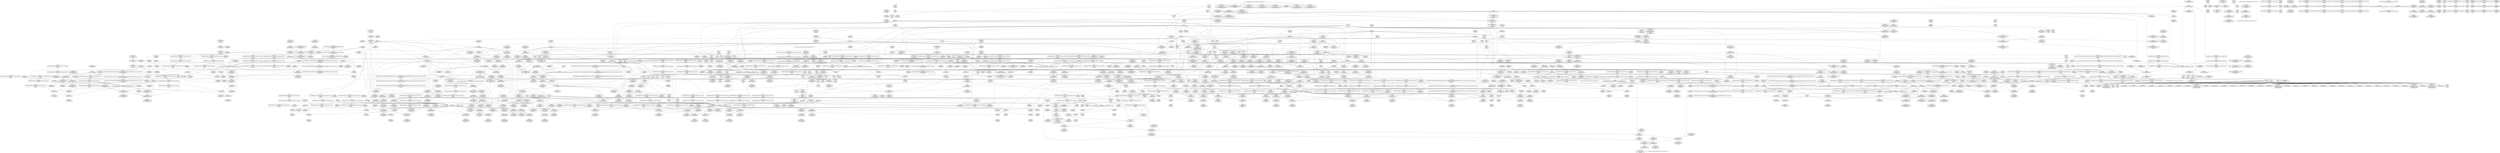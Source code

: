 digraph {
	CE0x420c1f0 [shape=record,shape=Mrecord,label="{CE0x420c1f0|_call_void_asm_addl_$1,_%gs:$0_,_*m,ri,*m,_dirflag_,_fpsr_,_flags_(i32*___preempt_count,_i32_%sub,_i32*___preempt_count)_#3,_!dbg_!27717,_!srcloc_!27718|./arch/x86/include/asm/preempt.h,77|*SummSink*}"]
	CE0x418e5a0 [shape=record,shape=Mrecord,label="{CE0x418e5a0|__rcu_read_lock:tmp3|*SummSource*}"]
	CE0x42052b0 [shape=record,shape=Mrecord,label="{CE0x42052b0|rcu_lock_release:tmp1|*SummSink*}"]
	CE0x40d86e0 [shape=record,shape=Mrecord,label="{CE0x40d86e0|selinux_socket_getpeername:sk|security/selinux/hooks.c,4231|*SummSource*}"]
	CE0x41068f0 [shape=record,shape=Mrecord,label="{CE0x41068f0|rcu_read_unlock:tmp8|include/linux/rcupdate.h,933}"]
	CE0x42013f0 [shape=record,shape=Mrecord,label="{CE0x42013f0|i8*_undef|*Constant*|*SummSource*}"]
	CE0x41bfb80 [shape=record,shape=Mrecord,label="{CE0x41bfb80|rcu_read_unlock:bb|*SummSource*}"]
	CE0x40e2b60 [shape=record,shape=Mrecord,label="{CE0x40e2b60|get_current:tmp3}"]
	CE0x41c3770 [shape=record,shape=Mrecord,label="{CE0x41c3770|rcu_read_unlock:bb}"]
	CE0x410be70 [shape=record,shape=Mrecord,label="{CE0x410be70|task_sid:land.lhs.true|*SummSource*}"]
	CE0x41afeb0 [shape=record,shape=Mrecord,label="{CE0x41afeb0|GLOBAL:lockdep_rcu_suspicious|*Constant*}"]
	CE0x40efb00 [shape=record,shape=Mrecord,label="{CE0x40efb00|sock_has_perm:tmp9|security/selinux/hooks.c,3969|*SummSink*}"]
	CE0x40d0870 [shape=record,shape=Mrecord,label="{CE0x40d0870|sock_has_perm:perms|Function::sock_has_perm&Arg::perms::|*SummSource*}"]
	CE0x40fc2d0 [shape=record,shape=Mrecord,label="{CE0x40fc2d0|GLOBAL:__rcu_read_lock|*Constant*|*SummSource*}"]
	CE0x417d120 [shape=record,shape=Mrecord,label="{CE0x417d120|i64*_getelementptr_inbounds_(_2_x_i64_,_2_x_i64_*___llvm_gcov_ctr131,_i64_0,_i64_1)|*Constant*|*SummSource*}"]
	CE0x41bb730 [shape=record,shape=Mrecord,label="{CE0x41bb730|rcu_read_unlock:tmp3}"]
	CE0x4129100 [shape=record,shape=Mrecord,label="{CE0x4129100|i64*_getelementptr_inbounds_(_6_x_i64_,_6_x_i64_*___llvm_gcov_ctr327,_i64_0,_i64_5)|*Constant*|*SummSource*}"]
	CE0x419e380 [shape=record,shape=Mrecord,label="{CE0x419e380|i64*_getelementptr_inbounds_(_11_x_i64_,_11_x_i64_*___llvm_gcov_ctr132,_i64_0,_i64_1)|*Constant*|*SummSink*}"]
	CE0x40f8b70 [shape=record,shape=Mrecord,label="{CE0x40f8b70|_call_void_rcu_read_lock()_#10,_!dbg_!27712|security/selinux/hooks.c,207|*SummSink*}"]
	CE0x4172dd0 [shape=record,shape=Mrecord,label="{CE0x4172dd0|rcu_read_lock:tmp1|*SummSink*}"]
	CE0x41bacf0 [shape=record,shape=Mrecord,label="{CE0x41bacf0|rcu_read_unlock:tobool1|include/linux/rcupdate.h,933}"]
	CE0x41bce00 [shape=record,shape=Mrecord,label="{CE0x41bce00|i64*_getelementptr_inbounds_(_11_x_i64_,_11_x_i64_*___llvm_gcov_ctr132,_i64_0,_i64_0)|*Constant*|*SummSource*}"]
	CE0x41f3aa0 [shape=record,shape=Mrecord,label="{CE0x41f3aa0|__rcu_read_unlock:tmp3|*SummSource*}"]
	CE0x5303c60 [shape=record,shape=Mrecord,label="{CE0x5303c60|selinux_socket_getpeername:tmp4|*LoadInst*|security/selinux/hooks.c,4231|*SummSource*}"]
	CE0x41869b0 [shape=record,shape=Mrecord,label="{CE0x41869b0|i8*_getelementptr_inbounds_(_25_x_i8_,_25_x_i8_*_.str3,_i32_0,_i32_0)|*Constant*}"]
	CE0x4120530 [shape=record,shape=Mrecord,label="{CE0x4120530|avc_has_perm:tsid|Function::avc_has_perm&Arg::tsid::|*SummSink*}"]
	CE0x41a1190 [shape=record,shape=Mrecord,label="{CE0x41a1190|rcu_read_lock:tmp7|include/linux/rcupdate.h,882|*SummSource*}"]
	CE0x417d7f0 [shape=record,shape=Mrecord,label="{CE0x417d7f0|rcu_read_lock:land.lhs.true2|*SummSink*}"]
	CE0x41bd6d0 [shape=record,shape=Mrecord,label="{CE0x41bd6d0|rcu_read_unlock:tobool|include/linux/rcupdate.h,933}"]
	CE0x4197d80 [shape=record,shape=Mrecord,label="{CE0x4197d80|__preempt_count_sub:val|Function::__preempt_count_sub&Arg::val::|*SummSource*}"]
	CE0x4203760 [shape=record,shape=Mrecord,label="{CE0x4203760|i64*_getelementptr_inbounds_(_4_x_i64_,_4_x_i64_*___llvm_gcov_ctr134,_i64_0,_i64_0)|*Constant*|*SummSink*}"]
	CE0x417cf80 [shape=record,shape=Mrecord,label="{CE0x417cf80|rcu_read_unlock:call|include/linux/rcupdate.h,933|*SummSource*}"]
	CE0x4197a40 [shape=record,shape=Mrecord,label="{CE0x4197a40|__preempt_count_sub:entry|*SummSink*}"]
	CE0x41bef70 [shape=record,shape=Mrecord,label="{CE0x41bef70|_ret_void,_!dbg_!27719|./arch/x86/include/asm/preempt.h,73}"]
	CE0x40d72f0 [shape=record,shape=Mrecord,label="{CE0x40d72f0|32:_%struct.sock*,_:_CRE_0,4_|*MultipleSource*|Function::selinux_socket_getpeername&Arg::sock::|security/selinux/hooks.c,4231}"]
	CE0x41b26e0 [shape=record,shape=Mrecord,label="{CE0x41b26e0|rcu_read_lock:tmp18|include/linux/rcupdate.h,882|*SummSink*}"]
	CE0x40e0f70 [shape=record,shape=Mrecord,label="{CE0x40e0f70|get_current:tmp1}"]
	CE0x4128e50 [shape=record,shape=Mrecord,label="{CE0x4128e50|sock_has_perm:retval.0|*SummSink*}"]
	CE0x40d7c90 [shape=record,shape=Mrecord,label="{CE0x40d7c90|i64*_getelementptr_inbounds_(_2_x_i64_,_2_x_i64_*___llvm_gcov_ctr364,_i64_0,_i64_1)|*Constant*|*SummSource*}"]
	CE0x41f5240 [shape=record,shape=Mrecord,label="{CE0x41f5240|i64*_getelementptr_inbounds_(_4_x_i64_,_4_x_i64_*___llvm_gcov_ctr135,_i64_0,_i64_2)|*Constant*}"]
	CE0x41c3db0 [shape=record,shape=Mrecord,label="{CE0x41c3db0|rcu_read_unlock:tmp7|include/linux/rcupdate.h,933|*SummSink*}"]
	CE0x41c1060 [shape=record,shape=Mrecord,label="{CE0x41c1060|rcu_read_unlock:tmp10|include/linux/rcupdate.h,933|*SummSource*}"]
	CE0x41f2a30 [shape=record,shape=Mrecord,label="{CE0x41f2a30|rcu_lock_acquire:tmp|*SummSource*}"]
	CE0x40e72e0 [shape=record,shape=Mrecord,label="{CE0x40e72e0|_call_void_lock_release(%struct.lockdep_map*_%map,_i32_1,_i64_ptrtoint_(i8*_blockaddress(_rcu_lock_release,_%__here)_to_i64))_#10,_!dbg_!27716|include/linux/rcupdate.h,423}"]
	CE0x417b860 [shape=record,shape=Mrecord,label="{CE0x417b860|task_sid:tmp9|security/selinux/hooks.c,208|*SummSource*}"]
	CE0x41f1bf0 [shape=record,shape=Mrecord,label="{CE0x41f1bf0|__rcu_read_unlock:do.end|*SummSink*}"]
	CE0x4196180 [shape=record,shape=Mrecord,label="{CE0x4196180|i64*_getelementptr_inbounds_(_4_x_i64_,_4_x_i64_*___llvm_gcov_ctr133,_i64_0,_i64_3)|*Constant*|*SummSink*}"]
	CE0x41596c0 [shape=record,shape=Mrecord,label="{CE0x41596c0|sock_has_perm:u|security/selinux/hooks.c,3973|*SummSink*}"]
	CE0x41aeb10 [shape=record,shape=Mrecord,label="{CE0x41aeb10|rcu_read_lock:tmp14|include/linux/rcupdate.h,882|*SummSink*}"]
	CE0x4135d10 [shape=record,shape=Mrecord,label="{CE0x4135d10|rcu_read_unlock:tmp12|include/linux/rcupdate.h,933|*SummSource*}"]
	CE0x417b7f0 [shape=record,shape=Mrecord,label="{CE0x417b7f0|0:_i8,_:_GCMR_task_sid.__warned_internal_global_i8_0,_section_.data.unlikely_,_align_1:_elem_0:default:}"]
	CE0x415fe40 [shape=record,shape=Mrecord,label="{CE0x415fe40|8:_%struct.sock*,_:_SCME_8,16_|*MultipleSource*|security/selinux/hooks.c, 3966|security/selinux/hooks.c,3966|security/selinux/hooks.c,3966}"]
	CE0x40d32f0 [shape=record,shape=Mrecord,label="{CE0x40d32f0|i32_5|*Constant*|*SummSource*}"]
	CE0x41cb590 [shape=record,shape=Mrecord,label="{CE0x41cb590|i32_934|*Constant*}"]
	CE0x41f24e0 [shape=record,shape=Mrecord,label="{CE0x41f24e0|__preempt_count_add:tmp3|*SummSource*}"]
	CE0x41cbb00 [shape=record,shape=Mrecord,label="{CE0x41cbb00|rcu_lock_acquire:tmp1}"]
	CE0x415c310 [shape=record,shape=Mrecord,label="{CE0x415c310|sock_has_perm:sid5|security/selinux/hooks.c,3976|*SummSource*}"]
	CE0x419b1d0 [shape=record,shape=Mrecord,label="{CE0x419b1d0|GLOBAL:rcu_read_unlock|*Constant*}"]
	CE0x417f900 [shape=record,shape=Mrecord,label="{CE0x417f900|rcu_read_lock:tmp2|*SummSink*}"]
	CE0x410c560 [shape=record,shape=Mrecord,label="{CE0x410c560|sock_has_perm:tmp}"]
	CE0x41be060 [shape=record,shape=Mrecord,label="{CE0x41be060|rcu_read_unlock:do.end|*SummSink*}"]
	CE0x41c9d20 [shape=record,shape=Mrecord,label="{CE0x41c9d20|i64*_getelementptr_inbounds_(_11_x_i64_,_11_x_i64_*___llvm_gcov_ctr132,_i64_0,_i64_10)|*Constant*}"]
	CE0x40e2af0 [shape=record,shape=Mrecord,label="{CE0x40e2af0|get_current:tmp2}"]
	CE0x416bbd0 [shape=record,shape=Mrecord,label="{CE0x416bbd0|__preempt_count_add:tmp|*SummSource*}"]
	CE0x38210d0 [shape=record,shape=Mrecord,label="{CE0x38210d0|GLOBAL:sock_has_perm|*Constant*|*SummSource*}"]
	CE0x41c76b0 [shape=record,shape=Mrecord,label="{CE0x41c76b0|i64*_getelementptr_inbounds_(_11_x_i64_,_11_x_i64_*___llvm_gcov_ctr132,_i64_0,_i64_8)|*Constant*}"]
	CE0x41a16d0 [shape=record,shape=Mrecord,label="{CE0x41a16d0|rcu_read_unlock:tmp5|include/linux/rcupdate.h,933|*SummSink*}"]
	CE0x4162610 [shape=record,shape=Mrecord,label="{CE0x4162610|8:_%struct.sock*,_:_SCME_45,46_}"]
	CE0x40e1300 [shape=record,shape=Mrecord,label="{CE0x40e1300|_call_void_mcount()_#3}"]
	CE0x41af520 [shape=record,shape=Mrecord,label="{CE0x41af520|rcu_read_lock:tmp16|include/linux/rcupdate.h,882|*SummSink*}"]
	CE0x40f1480 [shape=record,shape=Mrecord,label="{CE0x40f1480|sock_has_perm:if.then}"]
	CE0x414ed70 [shape=record,shape=Mrecord,label="{CE0x414ed70|task_sid:tmp20|security/selinux/hooks.c,208}"]
	CE0x41c8920 [shape=record,shape=Mrecord,label="{CE0x41c8920|i64*_getelementptr_inbounds_(_11_x_i64_,_11_x_i64_*___llvm_gcov_ctr132,_i64_0,_i64_9)|*Constant*}"]
	CE0x4163580 [shape=record,shape=Mrecord,label="{CE0x4163580|i64_56|*Constant*|*SummSink*}"]
	CE0x42039b0 [shape=record,shape=Mrecord,label="{CE0x42039b0|i64*_getelementptr_inbounds_(_4_x_i64_,_4_x_i64_*___llvm_gcov_ctr128,_i64_0,_i64_0)|*Constant*|*SummSource*}"]
	CE0x418cd00 [shape=record,shape=Mrecord,label="{CE0x418cd00|i64*_getelementptr_inbounds_(_4_x_i64_,_4_x_i64_*___llvm_gcov_ctr134,_i64_0,_i64_2)|*Constant*|*SummSink*}"]
	CE0x415f430 [shape=record,shape=Mrecord,label="{CE0x415f430|avc_has_perm:auditdata|Function::avc_has_perm&Arg::auditdata::|*SummSink*}"]
	CE0x41c9740 [shape=record,shape=Mrecord,label="{CE0x41c9740|rcu_read_unlock:tmp20|include/linux/rcupdate.h,933|*SummSink*}"]
	CE0x416b580 [shape=record,shape=Mrecord,label="{CE0x416b580|__preempt_count_sub:do.end|*SummSource*}"]
	CE0x419c5b0 [shape=record,shape=Mrecord,label="{CE0x419c5b0|rcu_read_lock:do.body|*SummSource*}"]
	CE0x41bff90 [shape=record,shape=Mrecord,label="{CE0x41bff90|__rcu_read_lock:tmp1}"]
	CE0x417bba0 [shape=record,shape=Mrecord,label="{CE0x417bba0|cred_sid:sid|security/selinux/hooks.c,197|*SummSink*}"]
	CE0x4161a30 [shape=record,shape=Mrecord,label="{CE0x4161a30|8:_%struct.sock*,_:_SCME_35,36_}"]
	CE0x417b2d0 [shape=record,shape=Mrecord,label="{CE0x417b2d0|rcu_read_lock:tobool|include/linux/rcupdate.h,882|*SummSink*}"]
	"CONST[source:1(input),value:2(dynamic)][purpose:{object}][SrcIdx:1]"
	CE0x419eec0 [shape=record,shape=Mrecord,label="{CE0x419eec0|GLOBAL:rcu_lock_acquire|*Constant*|*SummSink*}"]
	CE0x4167a50 [shape=record,shape=Mrecord,label="{CE0x4167a50|i64_0|*Constant*|*SummSink*}"]
	CE0x41155a0 [shape=record,shape=Mrecord,label="{CE0x41155a0|sock_has_perm:sk|Function::sock_has_perm&Arg::sk::|*SummSink*}"]
	CE0x40fc340 [shape=record,shape=Mrecord,label="{CE0x40fc340|GLOBAL:__rcu_read_lock|*Constant*|*SummSink*}"]
	CE0x4161570 [shape=record,shape=Mrecord,label="{CE0x4161570|8:_%struct.sock*,_:_SCME_31,32_}"]
	CE0x417f280 [shape=record,shape=Mrecord,label="{CE0x417f280|rcu_lock_acquire:bb}"]
	CE0x41c0800 [shape=record,shape=Mrecord,label="{CE0x41c0800|_call_void_mcount()_#3|*SummSource*}"]
	CE0x4173c80 [shape=record,shape=Mrecord,label="{CE0x4173c80|task_sid:tmp13|security/selinux/hooks.c,208}"]
	CE0x41f7cd0 [shape=record,shape=Mrecord,label="{CE0x41f7cd0|i64*_getelementptr_inbounds_(_4_x_i64_,_4_x_i64_*___llvm_gcov_ctr135,_i64_0,_i64_3)|*Constant*|*SummSource*}"]
	CE0x419a770 [shape=record,shape=Mrecord,label="{CE0x419a770|cred_sid:entry|*SummSink*}"]
	CE0x41bc580 [shape=record,shape=Mrecord,label="{CE0x41bc580|_call_void_mcount()_#3|*SummSource*}"]
	CE0x40faba0 [shape=record,shape=Mrecord,label="{CE0x40faba0|i32_0|*Constant*|*SummSink*}"]
	CE0x40dcbf0 [shape=record,shape=Mrecord,label="{CE0x40dcbf0|task_sid:bb}"]
	CE0x417ed60 [shape=record,shape=Mrecord,label="{CE0x417ed60|rcu_read_unlock:tmp1}"]
	CE0x40f5e70 [shape=record,shape=Mrecord,label="{CE0x40f5e70|i64*_getelementptr_inbounds_(_2_x_i64_,_2_x_i64_*___llvm_gcov_ctr98,_i64_0,_i64_1)|*Constant*}"]
	CE0x416cb80 [shape=record,shape=Mrecord,label="{CE0x416cb80|i64_4|*Constant*}"]
	CE0x418b190 [shape=record,shape=Mrecord,label="{CE0x418b190|_ret_void,_!dbg_!27717|include/linux/rcupdate.h,424}"]
	CE0x41f7a50 [shape=record,shape=Mrecord,label="{CE0x41f7a50|__preempt_count_sub:tmp4|./arch/x86/include/asm/preempt.h,77}"]
	CE0x420d310 [shape=record,shape=Mrecord,label="{CE0x420d310|COLLAPSED:_GCMRE___llvm_gcov_ctr135_internal_global_4_x_i64_zeroinitializer:_elem_0:default:}"]
	CE0x4124b80 [shape=record,shape=Mrecord,label="{CE0x4124b80|sock_has_perm:tmp14|security/selinux/hooks.c,3972}"]
	CE0x4189b10 [shape=record,shape=Mrecord,label="{CE0x4189b10|rcu_read_unlock:tmp22|include/linux/rcupdate.h,935|*SummSink*}"]
	CE0x42430f0 [shape=record,shape=Mrecord,label="{CE0x42430f0|__preempt_count_add:tmp7|./arch/x86/include/asm/preempt.h,73}"]
	CE0x420cef0 [shape=record,shape=Mrecord,label="{CE0x420cef0|__preempt_count_sub:tmp4|./arch/x86/include/asm/preempt.h,77|*SummSource*}"]
	CE0x41abb10 [shape=record,shape=Mrecord,label="{CE0x41abb10|rcu_read_lock:tmp11|include/linux/rcupdate.h,882|*SummSink*}"]
	CE0x416b010 [shape=record,shape=Mrecord,label="{CE0x416b010|__preempt_count_add:tmp7|./arch/x86/include/asm/preempt.h,73|*SummSource*}"]
	CE0x41bd1d0 [shape=record,shape=Mrecord,label="{CE0x41bd1d0|__preempt_count_add:tmp5|./arch/x86/include/asm/preempt.h,72}"]
	CE0x4223ad0 [shape=record,shape=Mrecord,label="{CE0x4223ad0|i64*_getelementptr_inbounds_(_4_x_i64_,_4_x_i64_*___llvm_gcov_ctr134,_i64_0,_i64_0)|*Constant*}"]
	CE0x415afc0 [shape=record,shape=Mrecord,label="{CE0x415afc0|sock_has_perm:u2|security/selinux/hooks.c,3974|*SummSink*}"]
	CE0x4178f00 [shape=record,shape=Mrecord,label="{CE0x4178f00|COLLAPSED:_GCMRE___llvm_gcov_ctr126_internal_global_13_x_i64_zeroinitializer:_elem_0:default:}"]
	CE0x41659f0 [shape=record,shape=Mrecord,label="{CE0x41659f0|i32_2|*Constant*}"]
	CE0x414d350 [shape=record,shape=Mrecord,label="{CE0x414d350|task_sid:tmp24|security/selinux/hooks.c,208|*SummSink*}"]
	CE0x420d780 [shape=record,shape=Mrecord,label="{CE0x420d780|i64*_getelementptr_inbounds_(_4_x_i64_,_4_x_i64_*___llvm_gcov_ctr135,_i64_0,_i64_0)|*Constant*|*SummSource*}"]
	CE0x410c5d0 [shape=record,shape=Mrecord,label="{CE0x410c5d0|COLLAPSED:_GCMRE___llvm_gcov_ctr327_internal_global_6_x_i64_zeroinitializer:_elem_0:default:}"]
	CE0x40da8b0 [shape=record,shape=Mrecord,label="{CE0x40da8b0|get_current:entry|*SummSource*}"]
	CE0x4184a20 [shape=record,shape=Mrecord,label="{CE0x4184a20|i64_7|*Constant*|*SummSink*}"]
	CE0x4195000 [shape=record,shape=Mrecord,label="{CE0x4195000|__rcu_read_lock:tmp|*SummSink*}"]
	CE0x41617d0 [shape=record,shape=Mrecord,label="{CE0x41617d0|8:_%struct.sock*,_:_SCME_33,34_}"]
	CE0x414a420 [shape=record,shape=Mrecord,label="{CE0x414a420|1216:_i8*,_:_CRE_1216,1224_|*MultipleSource*|Function::sock_has_perm&Arg::sk::|security/selinux/hooks.c,3964|*LoadInst*|security/selinux/hooks.c,4231}"]
	CE0x4161b60 [shape=record,shape=Mrecord,label="{CE0x4161b60|8:_%struct.sock*,_:_SCME_36,37_}"]
	CE0x414fdb0 [shape=record,shape=Mrecord,label="{CE0x414fdb0|task_sid:tmp22|security/selinux/hooks.c,208|*SummSink*}"]
	CE0x41a3490 [shape=record,shape=Mrecord,label="{CE0x41a3490|_ret_void,_!dbg_!27717|include/linux/rcupdate.h,419|*SummSource*}"]
	CE0x41f2680 [shape=record,shape=Mrecord,label="{CE0x41f2680|__rcu_read_unlock:tmp4|include/linux/rcupdate.h,244}"]
	CE0x41a3970 [shape=record,shape=Mrecord,label="{CE0x41a3970|_call_void___preempt_count_add(i32_1)_#10,_!dbg_!27711|include/linux/rcupdate.h,239|*SummSource*}"]
	CE0x419a040 [shape=record,shape=Mrecord,label="{CE0x419a040|GLOBAL:cred_sid|*Constant*|*SummSource*}"]
	CE0x41af080 [shape=record,shape=Mrecord,label="{CE0x41af080|rcu_read_lock:tmp15|include/linux/rcupdate.h,882|*SummSink*}"]
	CE0x4169910 [shape=record,shape=Mrecord,label="{CE0x4169910|sock_has_perm:tmp4|security/selinux/hooks.c,3966}"]
	CE0x4176f20 [shape=record,shape=Mrecord,label="{CE0x4176f20|GLOBAL:__llvm_gcov_ctr126|Global_var:__llvm_gcov_ctr126}"]
	CE0x414f3d0 [shape=record,shape=Mrecord,label="{CE0x414f3d0|task_sid:tmp21|security/selinux/hooks.c,208|*SummSink*}"]
	CE0x414f8a0 [shape=record,shape=Mrecord,label="{CE0x414f8a0|task_sid:tmp23|security/selinux/hooks.c,208}"]
	CE0x421ebc0 [shape=record,shape=Mrecord,label="{CE0x421ebc0|__preempt_count_add:tmp2|*SummSink*}"]
	CE0x41f44f0 [shape=record,shape=Mrecord,label="{CE0x41f44f0|rcu_lock_acquire:__here|*SummSink*}"]
	CE0x4195ff0 [shape=record,shape=Mrecord,label="{CE0x4195ff0|i64*_getelementptr_inbounds_(_4_x_i64_,_4_x_i64_*___llvm_gcov_ctr133,_i64_0,_i64_3)|*Constant*|*SummSource*}"]
	CE0x41679e0 [shape=record,shape=Mrecord,label="{CE0x41679e0|i64_0|*Constant*|*SummSource*}"]
	CE0x41666e0 [shape=record,shape=Mrecord,label="{CE0x41666e0|i64_0|*Constant*}"]
	CE0x41f15e0 [shape=record,shape=Mrecord,label="{CE0x41f15e0|__preempt_count_sub:tmp|*SummSink*}"]
	CE0x4222450 [shape=record,shape=Mrecord,label="{CE0x4222450|__preempt_count_sub:sub|./arch/x86/include/asm/preempt.h,77|*SummSink*}"]
	CE0x4154230 [shape=record,shape=Mrecord,label="{CE0x4154230|__rcu_read_unlock:do.body}"]
	CE0x41ab940 [shape=record,shape=Mrecord,label="{CE0x41ab940|_call_void_mcount()_#3}"]
	CE0x4129550 [shape=record,shape=Mrecord,label="{CE0x4129550|sock_has_perm:tmp18|security/selinux/hooks.c,3977}"]
	CE0x418e6f0 [shape=record,shape=Mrecord,label="{CE0x418e6f0|_call_void_mcount()_#3}"]
	CE0x418bdc0 [shape=record,shape=Mrecord,label="{CE0x418bdc0|__rcu_read_unlock:entry|*SummSource*}"]
	CE0x4135190 [shape=record,shape=Mrecord,label="{CE0x4135190|i64_6|*Constant*}"]
	CE0x40e8920 [shape=record,shape=Mrecord,label="{CE0x40e8920|sock_has_perm:cmp|security/selinux/hooks.c,3969}"]
	CE0x418b6d0 [shape=record,shape=Mrecord,label="{CE0x418b6d0|_call_void___rcu_read_unlock()_#10,_!dbg_!27734|include/linux/rcupdate.h,937|*SummSink*}"]
	CE0x411b1f0 [shape=record,shape=Mrecord,label="{CE0x411b1f0|task_sid:tmp9|security/selinux/hooks.c,208}"]
	CE0x4178e90 [shape=record,shape=Mrecord,label="{CE0x4178e90|task_sid:tmp}"]
	CE0x4153030 [shape=record,shape=Mrecord,label="{CE0x4153030|__preempt_count_add:tmp1|*SummSource*}"]
	CE0x41c4740 [shape=record,shape=Mrecord,label="{CE0x41c4740|__preempt_count_add:tmp5|./arch/x86/include/asm/preempt.h,72|*SummSink*}"]
	CE0x40de5a0 [shape=record,shape=Mrecord,label="{CE0x40de5a0|rcu_read_lock:tmp2}"]
	CE0x41bb9e0 [shape=record,shape=Mrecord,label="{CE0x41bb9e0|i64*_getelementptr_inbounds_(_4_x_i64_,_4_x_i64_*___llvm_gcov_ctr128,_i64_0,_i64_3)|*Constant*}"]
	CE0x4184c50 [shape=record,shape=Mrecord,label="{CE0x4184c50|task_sid:tmp15|security/selinux/hooks.c,208}"]
	CE0x4194da0 [shape=record,shape=Mrecord,label="{CE0x4194da0|rcu_lock_acquire:tmp7|*SummSource*}"]
	CE0x4180c70 [shape=record,shape=Mrecord,label="{CE0x4180c70|i64_3|*Constant*|*SummSource*}"]
	CE0x41bb1f0 [shape=record,shape=Mrecord,label="{CE0x41bb1f0|_ret_void,_!dbg_!27719|./arch/x86/include/asm/preempt.h,73|*SummSource*}"]
	CE0x420b400 [shape=record,shape=Mrecord,label="{CE0x420b400|i64*_getelementptr_inbounds_(_4_x_i64_,_4_x_i64_*___llvm_gcov_ctr134,_i64_0,_i64_3)|*Constant*}"]
	CE0x4181c40 [shape=record,shape=Mrecord,label="{CE0x4181c40|task_sid:tmp5|security/selinux/hooks.c,208|*SummSource*}"]
	CE0x4135960 [shape=record,shape=Mrecord,label="{CE0x4135960|rcu_read_unlock:tmp11|include/linux/rcupdate.h,933|*SummSink*}"]
	CE0x419abb0 [shape=record,shape=Mrecord,label="{CE0x419abb0|_ret_i32_%tmp6,_!dbg_!27716|security/selinux/hooks.c,197}"]
	CE0x414d4d0 [shape=record,shape=Mrecord,label="{CE0x414d4d0|task_sid:tmp26|security/selinux/hooks.c,208}"]
	CE0x41c4dd0 [shape=record,shape=Mrecord,label="{CE0x41c4dd0|GLOBAL:rcu_read_unlock.__warned|Global_var:rcu_read_unlock.__warned|*SummSink*}"]
	CE0x4180f10 [shape=record,shape=Mrecord,label="{CE0x4180f10|COLLAPSED:_GCMRE___llvm_gcov_ctr131_internal_global_2_x_i64_zeroinitializer:_elem_0:default:}"]
	CE0x41865b0 [shape=record,shape=Mrecord,label="{CE0x41865b0|i8_1|*Constant*|*SummSource*}"]
	CE0x41b2100 [shape=record,shape=Mrecord,label="{CE0x41b2100|rcu_read_lock:tmp17|include/linux/rcupdate.h,882|*SummSink*}"]
	CE0x4167100 [shape=record,shape=Mrecord,label="{CE0x4167100|i64_2|*Constant*|*SummSink*}"]
	CE0x4120d80 [shape=record,shape=Mrecord,label="{CE0x4120d80|i64*_getelementptr_inbounds_(_13_x_i64_,_13_x_i64_*___llvm_gcov_ctr126,_i64_0,_i64_0)|*Constant*}"]
	CE0x418c7d0 [shape=record,shape=Mrecord,label="{CE0x418c7d0|_ret_void,_!dbg_!27717|include/linux/rcupdate.h,245|*SummSink*}"]
	CE0x419d130 [shape=record,shape=Mrecord,label="{CE0x419d130|GLOBAL:rcu_read_lock.__warned|Global_var:rcu_read_lock.__warned|*SummSink*}"]
	CE0x4183c90 [shape=record,shape=Mrecord,label="{CE0x4183c90|task_sid:tobool4|security/selinux/hooks.c,208|*SummSource*}"]
	CE0x41730d0 [shape=record,shape=Mrecord,label="{CE0x41730d0|i64*_getelementptr_inbounds_(_11_x_i64_,_11_x_i64_*___llvm_gcov_ctr127,_i64_0,_i64_1)|*Constant*|*SummSink*}"]
	CE0x418e300 [shape=record,shape=Mrecord,label="{CE0x418e300|rcu_lock_release:bb|*SummSource*}"]
	CE0x42240e0 [shape=record,shape=Mrecord,label="{CE0x42240e0|i32_0|*Constant*}"]
	CE0x41a24b0 [shape=record,shape=Mrecord,label="{CE0x41a24b0|rcu_read_lock:tmp5|include/linux/rcupdate.h,882|*SummSource*}"]
	CE0x417cff0 [shape=record,shape=Mrecord,label="{CE0x417cff0|rcu_read_unlock:call|include/linux/rcupdate.h,933|*SummSink*}"]
	CE0x40e3e30 [shape=record,shape=Mrecord,label="{CE0x40e3e30|get_current:tmp1|*SummSink*}"]
	CE0x41bbd00 [shape=record,shape=Mrecord,label="{CE0x41bbd00|0:_i8,_:_GCMR_rcu_read_unlock.__warned_internal_global_i8_0,_section_.data.unlikely_,_align_1:_elem_0:default:}"]
	CE0x415d0d0 [shape=record,shape=Mrecord,label="{CE0x415d0d0|i32_4|*Constant*|*SummSource*}"]
	CE0x41585e0 [shape=record,shape=Mrecord,label="{CE0x41585e0|sock_has_perm:tmp11|security/selinux/hooks.c,3970|*SummSink*}"]
	CE0x41786f0 [shape=record,shape=Mrecord,label="{CE0x41786f0|task_sid:tmp4|*LoadInst*|security/selinux/hooks.c,208|*SummSource*}"]
	CE0x4166040 [shape=record,shape=Mrecord,label="{CE0x4166040|16:_i32,_24:_i16,_:_CRE_24,26_|*MultipleSource*|*LoadInst*|security/selinux/hooks.c,3964|security/selinux/hooks.c,3964|security/selinux/hooks.c,3969}"]
	CE0x414f830 [shape=record,shape=Mrecord,label="{CE0x414f830|i64*_getelementptr_inbounds_(_13_x_i64_,_13_x_i64_*___llvm_gcov_ctr126,_i64_0,_i64_10)|*Constant*}"]
	CE0x40d8160 [shape=record,shape=Mrecord,label="{CE0x40d8160|i64*_getelementptr_inbounds_(_2_x_i64_,_2_x_i64_*___llvm_gcov_ctr364,_i64_0,_i64_0)|*Constant*}"]
	CE0x418a080 [shape=record,shape=Mrecord,label="{CE0x418a080|_call_void_rcu_lock_release(%struct.lockdep_map*_rcu_lock_map)_#10,_!dbg_!27733|include/linux/rcupdate.h,935|*SummSink*}"]
	CE0x4196630 [shape=record,shape=Mrecord,label="{CE0x4196630|i8*_undef|*Constant*}"]
	CE0x415b5b0 [shape=record,shape=Mrecord,label="{CE0x415b5b0|sock_has_perm:tmp15|security/selinux/hooks.c,3974}"]
	CE0x40e0a00 [shape=record,shape=Mrecord,label="{CE0x40e0a00|selinux_socket_getpeername:tmp3}"]
	CE0x41c9210 [shape=record,shape=Mrecord,label="{CE0x41c9210|rcu_read_unlock:tmp19|include/linux/rcupdate.h,933|*SummSink*}"]
	CE0x418b530 [shape=record,shape=Mrecord,label="{CE0x418b530|_call_void___rcu_read_unlock()_#10,_!dbg_!27734|include/linux/rcupdate.h,937}"]
	CE0x4203210 [shape=record,shape=Mrecord,label="{CE0x4203210|i64_1|*Constant*}"]
	CE0x4159c60 [shape=record,shape=Mrecord,label="{CE0x4159c60|sock_has_perm:tmp17|security/selinux/hooks.c,3976}"]
	CE0x40fba10 [shape=record,shape=Mrecord,label="{CE0x40fba10|i32_22|*Constant*|*SummSink*}"]
	CE0x4107900 [shape=record,shape=Mrecord,label="{CE0x4107900|8:_%struct.sock*,_:_SCME_16,18_|*MultipleSource*|security/selinux/hooks.c, 3966|security/selinux/hooks.c,3966|security/selinux/hooks.c,3966}"]
	CE0x41ecb20 [shape=record,shape=Mrecord,label="{CE0x41ecb20|GLOBAL:__preempt_count|Global_var:__preempt_count}"]
	CE0x415e490 [shape=record,shape=Mrecord,label="{CE0x415e490|rcu_read_lock:tmp8|include/linux/rcupdate.h,882|*SummSource*}"]
	CE0x416a170 [shape=record,shape=Mrecord,label="{CE0x416a170|i8_0|*Constant*|*SummSource*}"]
	CE0x41a27d0 [shape=record,shape=Mrecord,label="{CE0x41a27d0|i64*_getelementptr_inbounds_(_4_x_i64_,_4_x_i64_*___llvm_gcov_ctr128,_i64_0,_i64_2)|*Constant*|*SummSource*}"]
	CE0x417f700 [shape=record,shape=Mrecord,label="{CE0x417f700|task_sid:tobool|security/selinux/hooks.c,208|*SummSink*}"]
	CE0x4153880 [shape=record,shape=Mrecord,label="{CE0x4153880|__rcu_read_unlock:do.end}"]
	CE0x420b580 [shape=record,shape=Mrecord,label="{CE0x420b580|i64*_getelementptr_inbounds_(_4_x_i64_,_4_x_i64_*___llvm_gcov_ctr134,_i64_0,_i64_3)|*Constant*|*SummSource*}"]
	CE0x40fc5a0 [shape=record,shape=Mrecord,label="{CE0x40fc5a0|task_sid:tmp7|security/selinux/hooks.c,208|*SummSource*}"]
	CE0x41a1020 [shape=record,shape=Mrecord,label="{CE0x41a1020|rcu_read_lock:tmp7|include/linux/rcupdate.h,882}"]
	CE0x41ba340 [shape=record,shape=Mrecord,label="{CE0x41ba340|_call_void_lock_acquire(%struct.lockdep_map*_%map,_i32_0,_i32_0,_i32_2,_i32_0,_%struct.lockdep_map*_null,_i64_ptrtoint_(i8*_blockaddress(_rcu_lock_acquire,_%__here)_to_i64))_#10,_!dbg_!27716|include/linux/rcupdate.h,418}"]
	CE0x41996d0 [shape=record,shape=Mrecord,label="{CE0x41996d0|task_sid:tmp27|security/selinux/hooks.c,208|*SummSource*}"]
	CE0x4176910 [shape=record,shape=Mrecord,label="{CE0x4176910|_call_void_mcount()_#3|*SummSink*}"]
	CE0x41eee00 [shape=record,shape=Mrecord,label="{CE0x41eee00|i64_ptrtoint_(i8*_blockaddress(_rcu_lock_release,_%__here)_to_i64)|*Constant*|*SummSink*}"]
	CE0x414d9c0 [shape=record,shape=Mrecord,label="{CE0x414d9c0|task_sid:tmp25|security/selinux/hooks.c,208|*SummSink*}"]
	CE0x41b8ba0 [shape=record,shape=Mrecord,label="{CE0x41b8ba0|rcu_read_unlock:call3|include/linux/rcupdate.h,933|*SummSource*}"]
	CE0x40d00b0 [shape=record,shape=Mrecord,label="{CE0x40d00b0|sock_has_perm:task|Function::sock_has_perm&Arg::task::|*SummSource*}"]
	CE0x41c0200 [shape=record,shape=Mrecord,label="{CE0x41c0200|_call_void_asm_addl_$1,_%gs:$0_,_*m,ri,*m,_dirflag_,_fpsr_,_flags_(i32*___preempt_count,_i32_%val,_i32*___preempt_count)_#3,_!dbg_!27714,_!srcloc_!27717|./arch/x86/include/asm/preempt.h,72|*SummSource*}"]
	CE0x41f33d0 [shape=record,shape=Mrecord,label="{CE0x41f33d0|rcu_lock_acquire:tmp5|include/linux/rcupdate.h,418|*SummSource*}"]
	CE0x41b1460 [shape=record,shape=Mrecord,label="{CE0x41b1460|i8*_getelementptr_inbounds_(_42_x_i8_,_42_x_i8_*_.str46,_i32_0,_i32_0)|*Constant*|*SummSink*}"]
	CE0x415cf60 [shape=record,shape=Mrecord,label="{CE0x415cf60|i32_4|*Constant*}"]
	CE0x4244da0 [shape=record,shape=Mrecord,label="{CE0x4244da0|i64*_getelementptr_inbounds_(_4_x_i64_,_4_x_i64_*___llvm_gcov_ctr129,_i64_0,_i64_2)|*Constant*|*SummSink*}"]
	CE0x4177230 [shape=record,shape=Mrecord,label="{CE0x4177230|rcu_read_lock:tmp1|*SummSource*}"]
	CE0x40d5ad0 [shape=record,shape=Mrecord,label="{CE0x40d5ad0|selinux_socket_getpeername:bb|*SummSource*}"]
	CE0x4110d70 [shape=record,shape=Mrecord,label="{CE0x4110d70|sock_has_perm:perms|Function::sock_has_perm&Arg::perms::|*SummSink*}"]
	CE0x4124690 [shape=record,shape=Mrecord,label="{CE0x4124690|sock_has_perm:tmp13|security/selinux/hooks.c,3972|*SummSink*}"]
	CE0x4195980 [shape=record,shape=Mrecord,label="{CE0x4195980|__rcu_read_lock:tmp2}"]
	CE0x40e75f0 [shape=record,shape=Mrecord,label="{CE0x40e75f0|i32_1|*Constant*}"]
	CE0x4125330 [shape=record,shape=Mrecord,label="{CE0x4125330|sock_has_perm:type|security/selinux/hooks.c,3972|*SummSink*}"]
	CE0x411fcc0 [shape=record,shape=Mrecord,label="{CE0x411fcc0|get_current:tmp2|*SummSink*}"]
	CE0x40d8a20 [shape=record,shape=Mrecord,label="{CE0x40d8a20|get_current:bb|*SummSink*}"]
	CE0x419f600 [shape=record,shape=Mrecord,label="{CE0x419f600|_call_void_mcount()_#3}"]
	CE0x41afc90 [shape=record,shape=Mrecord,label="{CE0x41afc90|i64*_getelementptr_inbounds_(_11_x_i64_,_11_x_i64_*___llvm_gcov_ctr127,_i64_0,_i64_8)|*Constant*|*SummSink*}"]
	CE0x41616a0 [shape=record,shape=Mrecord,label="{CE0x41616a0|8:_%struct.sock*,_:_SCME_32,33_}"]
	CE0x41b6720 [shape=record,shape=Mrecord,label="{CE0x41b6720|i64*_getelementptr_inbounds_(_4_x_i64_,_4_x_i64_*___llvm_gcov_ctr133,_i64_0,_i64_1)|*Constant*}"]
	CE0x40d75b0 [shape=record,shape=Mrecord,label="{CE0x40d75b0|32:_%struct.sock*,_:_CRE_4,6_|*MultipleSource*|Function::selinux_socket_getpeername&Arg::sock::|security/selinux/hooks.c,4231}"]
	CE0x4222840 [shape=record,shape=Mrecord,label="{CE0x4222840|__preempt_count_sub:tmp2}"]
	CE0x40db160 [shape=record,shape=Mrecord,label="{CE0x40db160|get_current:tmp4|./arch/x86/include/asm/current.h,14|*SummSource*}"]
	CE0x4184900 [shape=record,shape=Mrecord,label="{CE0x4184900|i64_7|*Constant*}"]
	CE0x4163640 [shape=record,shape=Mrecord,label="{CE0x4163640|GLOBAL:task_sid|*Constant*|*SummSource*}"]
	CE0x4120e40 [shape=record,shape=Mrecord,label="{CE0x4120e40|i64*_getelementptr_inbounds_(_13_x_i64_,_13_x_i64_*___llvm_gcov_ctr126,_i64_0,_i64_0)|*Constant*|*SummSource*}"]
	CE0x417e750 [shape=record,shape=Mrecord,label="{CE0x417e750|task_sid:do.body5}"]
	CE0x415b290 [shape=record,shape=Mrecord,label="{CE0x415b290|sock_has_perm:net3|security/selinux/hooks.c,3974}"]
	CE0x4207ff0 [shape=record,shape=Mrecord,label="{CE0x4207ff0|__preempt_count_sub:tmp6|./arch/x86/include/asm/preempt.h,78|*SummSource*}"]
	CE0x414c180 [shape=record,shape=Mrecord,label="{CE0x414c180|i8*_getelementptr_inbounds_(_41_x_i8_,_41_x_i8_*_.str44,_i32_0,_i32_0)|*Constant*|*SummSink*}"]
	CE0x41b7770 [shape=record,shape=Mrecord,label="{CE0x41b7770|__preempt_count_sub:sub|./arch/x86/include/asm/preempt.h,77|*SummSource*}"]
	CE0x416d9b0 [shape=record,shape=Mrecord,label="{CE0x416d9b0|rcu_read_lock:tmp11|include/linux/rcupdate.h,882|*SummSource*}"]
	CE0x415c820 [shape=record,shape=Mrecord,label="{CE0x415c820|sock_has_perm:sclass|security/selinux/hooks.c,3976|*SummSink*}"]
	CE0x41949c0 [shape=record,shape=Mrecord,label="{CE0x41949c0|rcu_lock_acquire:tmp6|*SummSink*}"]
	CE0x414d670 [shape=record,shape=Mrecord,label="{CE0x414d670|task_sid:tmp25|security/selinux/hooks.c,208|*SummSource*}"]
	CE0x41c8490 [shape=record,shape=Mrecord,label="{CE0x41c8490|i8*_getelementptr_inbounds_(_44_x_i8_,_44_x_i8_*_.str47,_i32_0,_i32_0)|*Constant*|*SummSource*}"]
	CE0x4171d80 [shape=record,shape=Mrecord,label="{CE0x4171d80|task_sid:tmp7|security/selinux/hooks.c,208}"]
	CE0x414bff0 [shape=record,shape=Mrecord,label="{CE0x414bff0|i8*_getelementptr_inbounds_(_41_x_i8_,_41_x_i8_*_.str44,_i32_0,_i32_0)|*Constant*}"]
	CE0x419dc20 [shape=record,shape=Mrecord,label="{CE0x419dc20|rcu_read_lock:tobool|include/linux/rcupdate.h,882|*SummSource*}"]
	CE0x40ef900 [shape=record,shape=Mrecord,label="{CE0x40ef900|task_sid:tmp6|security/selinux/hooks.c,208}"]
	CE0x40fb3e0 [shape=record,shape=Mrecord,label="{CE0x40fb3e0|_call_void_mcount()_#3}"]
	CE0x411bdb0 [shape=record,shape=Mrecord,label="{CE0x411bdb0|_call_void_mcount()_#3}"]
	CE0x41a9570 [shape=record,shape=Mrecord,label="{CE0x41a9570|rcu_read_lock:tmp5|include/linux/rcupdate.h,882}"]
	CE0x4193880 [shape=record,shape=Mrecord,label="{CE0x4193880|i64*_getelementptr_inbounds_(_4_x_i64_,_4_x_i64_*___llvm_gcov_ctr130,_i64_0,_i64_3)|*Constant*}"]
	CE0x41bfec0 [shape=record,shape=Mrecord,label="{CE0x41bfec0|rcu_read_unlock:land.lhs.true|*SummSource*}"]
	CE0x419bb60 [shape=record,shape=Mrecord,label="{CE0x419bb60|rcu_read_unlock:entry|*SummSink*}"]
	CE0x415f2e0 [shape=record,shape=Mrecord,label="{CE0x415f2e0|avc_has_perm:auditdata|Function::avc_has_perm&Arg::auditdata::|*SummSource*}"]
	CE0x420d420 [shape=record,shape=Mrecord,label="{CE0x420d420|i64*_getelementptr_inbounds_(_4_x_i64_,_4_x_i64_*___llvm_gcov_ctr129,_i64_0,_i64_0)|*Constant*|*SummSink*}"]
	CE0x4205950 [shape=record,shape=Mrecord,label="{CE0x4205950|void_(i32*,_i32,_i32*)*_asm_addl_$1,_%gs:$0_,_*m,ri,*m,_dirflag_,_fpsr_,_flags_}"]
	CE0x419b770 [shape=record,shape=Mrecord,label="{CE0x419b770|rcu_read_unlock:entry}"]
	CE0x41c0980 [shape=record,shape=Mrecord,label="{CE0x41c0980|i64*_getelementptr_inbounds_(_4_x_i64_,_4_x_i64_*___llvm_gcov_ctr133,_i64_0,_i64_2)|*Constant*}"]
	CE0x40f7be0 [shape=record,shape=Mrecord,label="{CE0x40f7be0|sock_has_perm:tmp1|*SummSink*}"]
	CE0x4185740 [shape=record,shape=Mrecord,label="{CE0x4185740|task_sid:tmp16|security/selinux/hooks.c,208|*SummSink*}"]
	CE0x419baf0 [shape=record,shape=Mrecord,label="{CE0x419baf0|rcu_read_unlock:entry|*SummSource*}"]
	CE0x41c32c0 [shape=record,shape=Mrecord,label="{CE0x41c32c0|rcu_lock_acquire:tmp2|*SummSink*}"]
	CE0x416d5c0 [shape=record,shape=Mrecord,label="{CE0x416d5c0|rcu_read_lock:tmp10|include/linux/rcupdate.h,882|*SummSink*}"]
	CE0x419a850 [shape=record,shape=Mrecord,label="{CE0x419a850|cred_sid:cred|Function::cred_sid&Arg::cred::}"]
	CE0x40fbd80 [shape=record,shape=Mrecord,label="{CE0x40fbd80|task_sid:tmp3}"]
	CE0x415fdd0 [shape=record,shape=Mrecord,label="{CE0x415fdd0|8:_%struct.sock*,_:_SCME_0,4_|*MultipleSource*|security/selinux/hooks.c, 3966|security/selinux/hooks.c,3966|security/selinux/hooks.c,3966}"]
	CE0x41946a0 [shape=record,shape=Mrecord,label="{CE0x41946a0|rcu_lock_acquire:tmp6}"]
	CE0x41b99b0 [shape=record,shape=Mrecord,label="{CE0x41b99b0|i32_1|*Constant*}"]
	CE0x419c340 [shape=record,shape=Mrecord,label="{CE0x419c340|rcu_read_lock:do.body}"]
	CE0x4112040 [shape=record,shape=Mrecord,label="{CE0x4112040|selinux_socket_getpeername:call1|security/selinux/hooks.c,4231|*SummSource*}"]
	CE0x4189030 [shape=record,shape=Mrecord,label="{CE0x4189030|rcu_lock_acquire:map|Function::rcu_lock_acquire&Arg::map::|*SummSink*}"]
	CE0x41803a0 [shape=record,shape=Mrecord,label="{CE0x41803a0|cred_sid:tmp1}"]
	CE0x4167e30 [shape=record,shape=Mrecord,label="{CE0x4167e30|sock_has_perm:tmp8|security/selinux/hooks.c,3969|*SummSource*}"]
	CE0x41b1330 [shape=record,shape=Mrecord,label="{CE0x41b1330|i8*_getelementptr_inbounds_(_42_x_i8_,_42_x_i8_*_.str46,_i32_0,_i32_0)|*Constant*}"]
	CE0x4175d60 [shape=record,shape=Mrecord,label="{CE0x4175d60|_call_void_mcount()_#3|*SummSource*}"]
	CE0x4176580 [shape=record,shape=Mrecord,label="{CE0x4176580|i32_77|*Constant*|*SummSink*}"]
	CE0x41c2850 [shape=record,shape=Mrecord,label="{CE0x41c2850|i64*_getelementptr_inbounds_(_4_x_i64_,_4_x_i64_*___llvm_gcov_ctr130,_i64_0,_i64_1)|*Constant*|*SummSource*}"]
	CE0x41cb7e0 [shape=record,shape=Mrecord,label="{CE0x41cb7e0|i32_934|*Constant*|*SummSource*}"]
	CE0x414cdd0 [shape=record,shape=Mrecord,label="{CE0x414cdd0|i64*_getelementptr_inbounds_(_13_x_i64_,_13_x_i64_*___llvm_gcov_ctr126,_i64_0,_i64_11)|*Constant*}"]
	CE0x41ef8a0 [shape=record,shape=Mrecord,label="{CE0x41ef8a0|rcu_lock_release:__here|*SummSource*}"]
	CE0x5ea3a80 [shape=record,shape=Mrecord,label="{CE0x5ea3a80|selinux_socket_getpeername:call1|security/selinux/hooks.c,4231}"]
	CE0x411b120 [shape=record,shape=Mrecord,label="{CE0x411b120|task_sid:tmp8|security/selinux/hooks.c,208|*SummSink*}"]
	CE0x41ef950 [shape=record,shape=Mrecord,label="{CE0x41ef950|rcu_lock_release:__here|*SummSink*}"]
	CE0x41931a0 [shape=record,shape=Mrecord,label="{CE0x41931a0|GLOBAL:lock_acquire|*Constant*|*SummSink*}"]
	CE0x40fbba0 [shape=record,shape=Mrecord,label="{CE0x40fbba0|cred_sid:security|security/selinux/hooks.c,196}"]
	CE0x4204bf0 [shape=record,shape=Mrecord,label="{CE0x4204bf0|_call_void_mcount()_#3|*SummSource*}"]
	CE0x418d650 [shape=record,shape=Mrecord,label="{CE0x418d650|i64*_getelementptr_inbounds_(_4_x_i64_,_4_x_i64_*___llvm_gcov_ctr130,_i64_0,_i64_2)|*Constant*|*SummSink*}"]
	CE0x42060b0 [shape=record,shape=Mrecord,label="{CE0x42060b0|rcu_lock_release:tmp4|include/linux/rcupdate.h,423}"]
	CE0x41bb420 [shape=record,shape=Mrecord,label="{CE0x41bb420|rcu_read_unlock:tmp2|*SummSink*}"]
	CE0x41b5890 [shape=record,shape=Mrecord,label="{CE0x41b5890|rcu_read_unlock:tmp13|include/linux/rcupdate.h,933}"]
	CE0x4195400 [shape=record,shape=Mrecord,label="{CE0x4195400|rcu_lock_acquire:tmp4|include/linux/rcupdate.h,418|*SummSink*}"]
	CE0x41ab850 [shape=record,shape=Mrecord,label="{CE0x41ab850|__preempt_count_sub:tmp3|*SummSink*}"]
	CE0x41934f0 [shape=record,shape=Mrecord,label="{CE0x41934f0|i64*_getelementptr_inbounds_(_4_x_i64_,_4_x_i64_*___llvm_gcov_ctr128,_i64_0,_i64_1)|*Constant*|*SummSource*}"]
	CE0x4153e40 [shape=record,shape=Mrecord,label="{CE0x4153e40|__rcu_read_unlock:tmp7|include/linux/rcupdate.h,245|*SummSource*}"]
	CE0x41cadb0 [shape=record,shape=Mrecord,label="{CE0x41cadb0|_call_void_lockdep_rcu_suspicious(i8*_getelementptr_inbounds_(_25_x_i8_,_25_x_i8_*_.str45,_i32_0,_i32_0),_i32_934,_i8*_getelementptr_inbounds_(_44_x_i8_,_44_x_i8_*_.str47,_i32_0,_i32_0))_#10,_!dbg_!27726|include/linux/rcupdate.h,933|*SummSink*}"]
	CE0x42086a0 [shape=record,shape=Mrecord,label="{CE0x42086a0|__preempt_count_sub:tmp1|*SummSource*}"]
	CE0x4222cd0 [shape=record,shape=Mrecord,label="{CE0x4222cd0|__preempt_count_add:tmp2}"]
	CE0x4183630 [shape=record,shape=Mrecord,label="{CE0x4183630|task_sid:tmp13|security/selinux/hooks.c,208|*SummSink*}"]
	CE0x40dca10 [shape=record,shape=Mrecord,label="{CE0x40dca10|task_sid:do.body5|*SummSource*}"]
	CE0x419e7b0 [shape=record,shape=Mrecord,label="{CE0x419e7b0|rcu_read_lock:if.then}"]
	CE0x40f4260 [shape=record,shape=Mrecord,label="{CE0x40f4260|__rcu_read_lock:tmp5|include/linux/rcupdate.h,239}"]
	CE0x419ebf0 [shape=record,shape=Mrecord,label="{CE0x419ebf0|cred_sid:tmp6|security/selinux/hooks.c,197|*SummSink*}"]
	CE0x4166ce0 [shape=record,shape=Mrecord,label="{CE0x4166ce0|sock_has_perm:cmp|security/selinux/hooks.c,3969|*SummSink*}"]
	CE0x415aa80 [shape=record,shape=Mrecord,label="{CE0x415aa80|sock_has_perm:net1|security/selinux/hooks.c,3973|*SummSink*}"]
	CE0x40f82b0 [shape=record,shape=Mrecord,label="{CE0x40f82b0|_ret_void,_!dbg_!27735|include/linux/rcupdate.h,884|*SummSink*}"]
	CE0x4162c00 [shape=record,shape=Mrecord,label="{CE0x4162c00|8:_%struct.sock*,_:_SCME_50,51_}"]
	CE0x41b98a0 [shape=record,shape=Mrecord,label="{CE0x41b98a0|__preempt_count_add:entry|*SummSink*}"]
	"CONST[source:0(mediator),value:2(dynamic)][purpose:{object}][SnkIdx:2]"
	CE0x419af40 [shape=record,shape=Mrecord,label="{CE0x419af40|_ret_i32_%tmp6,_!dbg_!27716|security/selinux/hooks.c,197|*SummSink*}"]
	CE0x41c7410 [shape=record,shape=Mrecord,label="{CE0x41c7410|rcu_read_unlock:tmp16|include/linux/rcupdate.h,933|*SummSource*}"]
	CE0x40d6230 [shape=record,shape=Mrecord,label="{CE0x40d6230|selinux_socket_getpeername:bb}"]
	CE0x4201130 [shape=record,shape=Mrecord,label="{CE0x4201130|i64*_getelementptr_inbounds_(_4_x_i64_,_4_x_i64_*___llvm_gcov_ctr128,_i64_0,_i64_0)|*Constant*}"]
	CE0x4188190 [shape=record,shape=Mrecord,label="{CE0x4188190|i32_208|*Constant*|*SummSink*}"]
	CE0x416d730 [shape=record,shape=Mrecord,label="{CE0x416d730|rcu_read_lock:tmp11|include/linux/rcupdate.h,882}"]
	CE0x418bbf0 [shape=record,shape=Mrecord,label="{CE0x418bbf0|GLOBAL:__rcu_read_unlock|*Constant*|*SummSource*}"]
	CE0x4160cf0 [shape=record,shape=Mrecord,label="{CE0x4160cf0|8:_%struct.sock*,_:_SCME_24,25_}"]
	CE0x4199f00 [shape=record,shape=Mrecord,label="{CE0x4199f00|task_sid:call7|security/selinux/hooks.c,208|*SummSource*}"]
	CE0x4166240 [shape=record,shape=Mrecord,label="{CE0x4166240|sock_has_perm:tmp6|security/selinux/hooks.c,3969}"]
	CE0x40d6b60 [shape=record,shape=Mrecord,label="{CE0x40d6b60|_ret_%struct.task_struct*_%tmp4,_!dbg_!27714|./arch/x86/include/asm/current.h,14|*SummSink*}"]
	CE0x41b64c0 [shape=record,shape=Mrecord,label="{CE0x41b64c0|rcu_lock_release:tmp1|*SummSource*}"]
	"CONST[source:0(mediator),value:2(dynamic)][purpose:{subject}][SnkIdx:0]"
	CE0x414b8c0 [shape=record,shape=Mrecord,label="{CE0x414b8c0|sock_has_perm:tmp2|*LoadInst*|security/selinux/hooks.c,3964}"]
	CE0x41bed00 [shape=record,shape=Mrecord,label="{CE0x41bed00|rcu_read_unlock:land.lhs.true2|*SummSource*}"]
	CE0x41a06a0 [shape=record,shape=Mrecord,label="{CE0x41a06a0|rcu_read_unlock:tmp9|include/linux/rcupdate.h,933}"]
	CE0x40fcd90 [shape=record,shape=Mrecord,label="{CE0x40fcd90|task_sid:tmp1}"]
	CE0x4124620 [shape=record,shape=Mrecord,label="{CE0x4124620|sock_has_perm:tmp13|security/selinux/hooks.c,3972|*SummSource*}"]
	CE0x41760f0 [shape=record,shape=Mrecord,label="{CE0x41760f0|__rcu_read_lock:entry|*SummSink*}"]
	CE0x40dcae0 [shape=record,shape=Mrecord,label="{CE0x40dcae0|task_sid:do.body5|*SummSink*}"]
	CE0x415f950 [shape=record,shape=Mrecord,label="{CE0x415f950|i64*_getelementptr_inbounds_(_6_x_i64_,_6_x_i64_*___llvm_gcov_ctr327,_i64_0,_i64_5)|*Constant*}"]
	CE0x4186470 [shape=record,shape=Mrecord,label="{CE0x4186470|task_sid:tmp19|security/selinux/hooks.c,208|*SummSink*}"]
	CE0x41c7060 [shape=record,shape=Mrecord,label="{CE0x41c7060|rcu_read_unlock:tmp15|include/linux/rcupdate.h,933|*SummSink*}"]
	CE0x41f14a0 [shape=record,shape=Mrecord,label="{CE0x41f14a0|__preempt_count_sub:bb|*SummSink*}"]
	CE0x417f7d0 [shape=record,shape=Mrecord,label="{CE0x417f7d0|i64_2|*Constant*}"]
	CE0x4195090 [shape=record,shape=Mrecord,label="{CE0x4195090|i64_1|*Constant*}"]
	CE0x4185240 [shape=record,shape=Mrecord,label="{CE0x4185240|task_sid:tmp15|security/selinux/hooks.c,208|*SummSink*}"]
	CE0x41af1f0 [shape=record,shape=Mrecord,label="{CE0x41af1f0|rcu_read_lock:tmp16|include/linux/rcupdate.h,882}"]
	CE0x41c8990 [shape=record,shape=Mrecord,label="{CE0x41c8990|i64*_getelementptr_inbounds_(_11_x_i64_,_11_x_i64_*___llvm_gcov_ctr132,_i64_0,_i64_9)|*Constant*|*SummSource*}"]
	CE0x4171ef0 [shape=record,shape=Mrecord,label="{CE0x4171ef0|task_sid:tmp6|security/selinux/hooks.c,208|*SummSink*}"]
	CE0x4107380 [shape=record,shape=Mrecord,label="{CE0x4107380|avc_has_perm:requested|Function::avc_has_perm&Arg::requested::}"]
	CE0x4120400 [shape=record,shape=Mrecord,label="{CE0x4120400|avc_has_perm:tsid|Function::avc_has_perm&Arg::tsid::|*SummSource*}"]
	CE0x411dbb0 [shape=record,shape=Mrecord,label="{CE0x411dbb0|sock_has_perm:net|security/selinux/hooks.c, 3966|*SummSource*}"]
	CE0x410bd20 [shape=record,shape=Mrecord,label="{CE0x410bd20|task_sid:land.lhs.true}"]
	CE0x41b2090 [shape=record,shape=Mrecord,label="{CE0x41b2090|rcu_read_lock:tmp17|include/linux/rcupdate.h,882|*SummSource*}"]
	CE0x41bc5f0 [shape=record,shape=Mrecord,label="{CE0x41bc5f0|_call_void_mcount()_#3|*SummSink*}"]
	CE0x41c7f90 [shape=record,shape=Mrecord,label="{CE0x41c7f90|i32_934|*Constant*|*SummSink*}"]
	CE0x416b510 [shape=record,shape=Mrecord,label="{CE0x416b510|__preempt_count_sub:do.end}"]
	CE0x40e7350 [shape=record,shape=Mrecord,label="{CE0x40e7350|_call_void_lock_release(%struct.lockdep_map*_%map,_i32_1,_i64_ptrtoint_(i8*_blockaddress(_rcu_lock_release,_%__here)_to_i64))_#10,_!dbg_!27716|include/linux/rcupdate.h,423|*SummSource*}"]
	CE0x411c190 [shape=record,shape=Mrecord,label="{CE0x411c190|rcu_lock_acquire:entry}"]
	CE0x41778e0 [shape=record,shape=Mrecord,label="{CE0x41778e0|cred_sid:tmp3}"]
	CE0x4189270 [shape=record,shape=Mrecord,label="{CE0x4189270|i64*_getelementptr_inbounds_(_11_x_i64_,_11_x_i64_*___llvm_gcov_ctr132,_i64_0,_i64_10)|*Constant*|*SummSink*}"]
	CE0x416a490 [shape=record,shape=Mrecord,label="{CE0x416a490|GLOBAL:task_sid|*Constant*}"]
	CE0x41847f0 [shape=record,shape=Mrecord,label="{CE0x41847f0|task_sid:tmp14|security/selinux/hooks.c,208|*SummSink*}"]
	CE0x4159f70 [shape=record,shape=Mrecord,label="{CE0x4159f70|sock_has_perm:call6|security/selinux/hooks.c,3976}"]
	CE0x41120e0 [shape=record,shape=Mrecord,label="{CE0x41120e0|GLOBAL:sock_has_perm|*Constant*}"]
	CE0x41c4f30 [shape=record,shape=Mrecord,label="{CE0x41c4f30|_call_void___preempt_count_add(i32_1)_#10,_!dbg_!27711|include/linux/rcupdate.h,239|*SummSink*}"]
	CE0x4121110 [shape=record,shape=Mrecord,label="{CE0x4121110|sock_has_perm:bb}"]
	CE0x417c320 [shape=record,shape=Mrecord,label="{CE0x417c320|i64_5|*Constant*|*SummSource*}"]
	CE0x40de9d0 [shape=record,shape=Mrecord,label="{CE0x40de9d0|get_current:bb}"]
	CE0x4203590 [shape=record,shape=Mrecord,label="{CE0x4203590|rcu_lock_acquire:indirectgoto|*SummSource*}"]
	CE0x418b5a0 [shape=record,shape=Mrecord,label="{CE0x418b5a0|_call_void___rcu_read_unlock()_#10,_!dbg_!27734|include/linux/rcupdate.h,937|*SummSource*}"]
	CE0x4196530 [shape=record,shape=Mrecord,label="{CE0x4196530|rcu_lock_release:tmp7|*SummSink*}"]
	CE0x40fc7a0 [shape=record,shape=Mrecord,label="{CE0x40fc7a0|task_sid:tmp8|security/selinux/hooks.c,208}"]
	CE0x40e3a40 [shape=record,shape=Mrecord,label="{CE0x40e3a40|i64*_getelementptr_inbounds_(_2_x_i64_,_2_x_i64_*___llvm_gcov_ctr98,_i64_0,_i64_1)|*Constant*|*SummSource*}"]
	CE0x41c9e90 [shape=record,shape=Mrecord,label="{CE0x41c9e90|rcu_read_unlock:tmp21|include/linux/rcupdate.h,935|*SummSource*}"]
	CE0x40e7f80 [shape=record,shape=Mrecord,label="{CE0x40e7f80|i32_2|*Constant*|*SummSink*}"]
	CE0x41b82c0 [shape=record,shape=Mrecord,label="{CE0x41b82c0|__rcu_read_lock:tmp6|include/linux/rcupdate.h,240|*SummSource*}"]
	CE0x40e2a20 [shape=record,shape=Mrecord,label="{CE0x40e2a20|selinux_socket_getpeername:tmp3|*SummSource*}"]
	CE0x410a330 [shape=record,shape=Mrecord,label="{CE0x410a330|GLOBAL:rcu_read_lock|*Constant*|*SummSink*}"]
	CE0x418c650 [shape=record,shape=Mrecord,label="{CE0x418c650|GLOBAL:rcu_lock_release|*Constant*}"]
	CE0x420d6f0 [shape=record,shape=Mrecord,label="{CE0x420d6f0|COLLAPSED:_GCMRE___llvm_gcov_ctr129_internal_global_4_x_i64_zeroinitializer:_elem_0:default:}"]
	CE0x4199340 [shape=record,shape=Mrecord,label="{CE0x4199340|task_sid:tmp26|security/selinux/hooks.c,208|*SummSource*}"]
	CE0x40f43e0 [shape=record,shape=Mrecord,label="{CE0x40f43e0|__rcu_read_lock:tmp5|include/linux/rcupdate.h,239|*SummSource*}"]
	CE0x410c1d0 [shape=record,shape=Mrecord,label="{CE0x410c1d0|GLOBAL:rcu_lock_acquire|*Constant*|*SummSource*}"]
	CE0x40deb10 [shape=record,shape=Mrecord,label="{CE0x40deb10|i64*_getelementptr_inbounds_(_2_x_i64_,_2_x_i64_*___llvm_gcov_ctr98,_i64_0,_i64_0)|*Constant*}"]
	CE0x4175900 [shape=record,shape=Mrecord,label="{CE0x4175900|rcu_read_unlock:if.end}"]
	CE0x40dd3e0 [shape=record,shape=Mrecord,label="{CE0x40dd3e0|rcu_read_unlock:tobool|include/linux/rcupdate.h,933|*SummSink*}"]
	CE0x417bfe0 [shape=record,shape=Mrecord,label="{CE0x417bfe0|COLLAPSED:_GCMRE___llvm_gcov_ctr127_internal_global_11_x_i64_zeroinitializer:_elem_0:default:}"]
	CE0x4182660 [shape=record,shape=Mrecord,label="{CE0x4182660|GLOBAL:rcu_lock_map|Global_var:rcu_lock_map}"]
	CE0x40f7310 [shape=record,shape=Mrecord,label="{CE0x40f7310|32:_%struct.sock*,_:_CRE_24,32_|*MultipleSource*|Function::selinux_socket_getpeername&Arg::sock::|security/selinux/hooks.c,4231}"]
	CE0x419aae0 [shape=record,shape=Mrecord,label="{CE0x419aae0|cred_sid:cred|Function::cred_sid&Arg::cred::|*SummSink*}"]
	CE0x4113290 [shape=record,shape=Mrecord,label="{CE0x4113290|sock_has_perm:perms|Function::sock_has_perm&Arg::perms::}"]
	CE0x41af690 [shape=record,shape=Mrecord,label="{CE0x41af690|i64*_getelementptr_inbounds_(_11_x_i64_,_11_x_i64_*___llvm_gcov_ctr127,_i64_0,_i64_8)|*Constant*}"]
	CE0x417fd50 [shape=record,shape=Mrecord,label="{CE0x417fd50|task_sid:land.lhs.true2|*SummSource*}"]
	CE0x41b8140 [shape=record,shape=Mrecord,label="{CE0x41b8140|rcu_read_unlock:tmp2}"]
	CE0x4195390 [shape=record,shape=Mrecord,label="{CE0x4195390|rcu_lock_acquire:tmp4|include/linux/rcupdate.h,418|*SummSource*}"]
	CE0x41bdf30 [shape=record,shape=Mrecord,label="{CE0x41bdf30|rcu_read_unlock:do.end|*SummSource*}"]
	CE0x4200d10 [shape=record,shape=Mrecord,label="{CE0x4200d10|i64*_getelementptr_inbounds_(_4_x_i64_,_4_x_i64_*___llvm_gcov_ctr134,_i64_0,_i64_1)|*Constant*|*SummSource*}"]
	CE0x415b7a0 [shape=record,shape=Mrecord,label="{CE0x415b7a0|sock_has_perm:tmp15|security/selinux/hooks.c,3974|*SummSource*}"]
	CE0x421e9d0 [shape=record,shape=Mrecord,label="{CE0x421e9d0|__rcu_read_unlock:tmp2|*SummSource*}"]
	CE0x41b53c0 [shape=record,shape=Mrecord,label="{CE0x41b53c0|cred_sid:bb|*SummSource*}"]
	CE0x40fbf70 [shape=record,shape=Mrecord,label="{CE0x40fbf70|task_sid:tmp3|*SummSink*}"]
	CE0x415ccc0 [shape=record,shape=Mrecord,label="{CE0x415ccc0|sock_has_perm:tmp16|security/selinux/hooks.c,3976|*SummSource*}"]
	CE0x41b5ce0 [shape=record,shape=Mrecord,label="{CE0x41b5ce0|rcu_read_unlock:tmp13|include/linux/rcupdate.h,933|*SummSource*}"]
	CE0x418e500 [shape=record,shape=Mrecord,label="{CE0x418e500|i64*_getelementptr_inbounds_(_4_x_i64_,_4_x_i64_*___llvm_gcov_ctr133,_i64_0,_i64_0)|*Constant*}"]
	CE0x41f7700 [shape=record,shape=Mrecord,label="{CE0x41f7700|__preempt_count_sub:do.body|*SummSink*}"]
	CE0x4114440 [shape=record,shape=Mrecord,label="{CE0x4114440|i32_16|*Constant*|*SummSource*}"]
	CE0x4173b00 [shape=record,shape=Mrecord,label="{CE0x4173b00|task_sid:tmp11|security/selinux/hooks.c,208|*SummSource*}"]
	CE0x4108620 [shape=record,shape=Mrecord,label="{CE0x4108620|COLLAPSED:_GCMRE___llvm_gcov_ctr98_internal_global_2_x_i64_zeroinitializer:_elem_0:default:}"]
	CE0x40fac10 [shape=record,shape=Mrecord,label="{CE0x40fac10|i32_5|*Constant*}"]
	CE0x41536d0 [shape=record,shape=Mrecord,label="{CE0x41536d0|__preempt_count_add:tmp4|./arch/x86/include/asm/preempt.h,72}"]
	CE0x4208630 [shape=record,shape=Mrecord,label="{CE0x4208630|i64_1|*Constant*}"]
	CE0x4180b10 [shape=record,shape=Mrecord,label="{CE0x4180b10|i64_3|*Constant*}"]
	CE0x41cac80 [shape=record,shape=Mrecord,label="{CE0x41cac80|_call_void_lockdep_rcu_suspicious(i8*_getelementptr_inbounds_(_25_x_i8_,_25_x_i8_*_.str45,_i32_0,_i32_0),_i32_934,_i8*_getelementptr_inbounds_(_44_x_i8_,_44_x_i8_*_.str47,_i32_0,_i32_0))_#10,_!dbg_!27726|include/linux/rcupdate.h,933|*SummSource*}"]
	CE0x4166640 [shape=record,shape=Mrecord,label="{CE0x4166640|sock_has_perm:tmp6|security/selinux/hooks.c,3969|*SummSink*}"]
	CE0x41605d0 [shape=record,shape=Mrecord,label="{CE0x41605d0|task_sid:tmp2|*SummSink*}"]
	CE0x40d9a90 [shape=record,shape=Mrecord,label="{CE0x40d9a90|cred_sid:tmp5|security/selinux/hooks.c,196|*SummSource*}"]
	CE0x41cbb70 [shape=record,shape=Mrecord,label="{CE0x41cbb70|rcu_lock_acquire:tmp1|*SummSource*}"]
	CE0x415a0c0 [shape=record,shape=Mrecord,label="{CE0x415a0c0|sock_has_perm:u|security/selinux/hooks.c,3973|*SummSource*}"]
	CE0x41b4af0 [shape=record,shape=Mrecord,label="{CE0x41b4af0|rcu_read_lock:tmp22|include/linux/rcupdate.h,884|*SummSource*}"]
	CE0x411c780 [shape=record,shape=Mrecord,label="{CE0x411c780|task_sid:tmp11|security/selinux/hooks.c,208}"]
	CE0x418df10 [shape=record,shape=Mrecord,label="{CE0x418df10|i64*_getelementptr_inbounds_(_4_x_i64_,_4_x_i64_*___llvm_gcov_ctr130,_i64_0,_i64_0)|*Constant*|*SummSink*}"]
	CE0x4177fd0 [shape=record,shape=Mrecord,label="{CE0x4177fd0|task_sid:tmp|*SummSink*}"]
	CE0x4163930 [shape=record,shape=Mrecord,label="{CE0x4163930|task_sid:entry|*SummSource*}"]
	CE0x41835c0 [shape=record,shape=Mrecord,label="{CE0x41835c0|task_sid:tmp13|security/selinux/hooks.c,208|*SummSource*}"]
	CE0x4223fc0 [shape=record,shape=Mrecord,label="{CE0x4223fc0|__preempt_count_sub:tmp5|./arch/x86/include/asm/preempt.h,77|*SummSource*}"]
	CE0x41755d0 [shape=record,shape=Mrecord,label="{CE0x41755d0|i64_5|*Constant*}"]
	CE0x41ecce0 [shape=record,shape=Mrecord,label="{CE0x41ecce0|rcu_lock_acquire:__here|*SummSource*}"]
	CE0x41349d0 [shape=record,shape=Mrecord,label="{CE0x41349d0|sock_has_perm:tmp19|security/selinux/hooks.c,3977|*SummSource*}"]
	CE0x410a3a0 [shape=record,shape=Mrecord,label="{CE0x410a3a0|rcu_read_lock:entry}"]
	CE0x41ca150 [shape=record,shape=Mrecord,label="{CE0x41ca150|rcu_read_unlock:tmp17|include/linux/rcupdate.h,933|*SummSource*}"]
	CE0x41f2020 [shape=record,shape=Mrecord,label="{CE0x41f2020|_call_void_mcount()_#3|*SummSink*}"]
	CE0x414f360 [shape=record,shape=Mrecord,label="{CE0x414f360|task_sid:tmp21|security/selinux/hooks.c,208|*SummSource*}"]
	CE0x40fa4b0 [shape=record,shape=Mrecord,label="{CE0x40fa4b0|i32_1|*Constant*|*SummSource*}"]
	CE0x411c3d0 [shape=record,shape=Mrecord,label="{CE0x411c3d0|_call_void_rcu_lock_acquire(%struct.lockdep_map*_rcu_lock_map)_#10,_!dbg_!27711|include/linux/rcupdate.h,881|*SummSource*}"]
	CE0x4178120 [shape=record,shape=Mrecord,label="{CE0x4178120|_ret_void,_!dbg_!27717|include/linux/rcupdate.h,419|*SummSink*}"]
	CE0x40e7e50 [shape=record,shape=Mrecord,label="{CE0x40e7e50|sock_has_perm:sid|security/selinux/hooks.c,3969|*SummSink*}"]
	CE0x411a8b0 [shape=record,shape=Mrecord,label="{CE0x411a8b0|GLOBAL:__preempt_count_add|*Constant*|*SummSource*}"]
	CE0x417d600 [shape=record,shape=Mrecord,label="{CE0x417d600|rcu_read_lock:land.lhs.true2}"]
	CE0x4177950 [shape=record,shape=Mrecord,label="{CE0x4177950|cred_sid:tmp3|*SummSink*}"]
	CE0x40d0710 [shape=record,shape=Mrecord,label="{CE0x40d0710|i64*_getelementptr_inbounds_(_2_x_i64_,_2_x_i64_*___llvm_gcov_ctr364,_i64_0,_i64_0)|*Constant*|*SummSource*}"]
	CE0x4189ee0 [shape=record,shape=Mrecord,label="{CE0x4189ee0|_call_void_rcu_lock_release(%struct.lockdep_map*_rcu_lock_map)_#10,_!dbg_!27733|include/linux/rcupdate.h,935}"]
	CE0x415b8d0 [shape=record,shape=Mrecord,label="{CE0x415b8d0|sock_has_perm:tmp15|security/selinux/hooks.c,3974|*SummSink*}"]
	CE0x4168900 [shape=record,shape=Mrecord,label="{CE0x4168900|sock_has_perm:tmp12|security/selinux/hooks.c,3970}"]
	CE0x4135f20 [shape=record,shape=Mrecord,label="{CE0x4135f20|rcu_read_lock:tmp13|include/linux/rcupdate.h,882}"]
	CE0x41b7b50 [shape=record,shape=Mrecord,label="{CE0x41b7b50|i64*_getelementptr_inbounds_(_4_x_i64_,_4_x_i64_*___llvm_gcov_ctr128,_i64_0,_i64_3)|*Constant*|*SummSink*}"]
	"CONST[source:0(mediator),value:0(static)][purpose:{operation}][SrcIdx:2]"
	CE0x410fb40 [shape=record,shape=Mrecord,label="{CE0x410fb40|_ret_i32_%call1,_!dbg_!27715|security/selinux/hooks.c,4231}"]
	CE0x4156d20 [shape=record,shape=Mrecord,label="{CE0x4156d20|__preempt_count_add:do.end|*SummSink*}"]
	CE0x414c3c0 [shape=record,shape=Mrecord,label="{CE0x414c3c0|task_sid:tmp24|security/selinux/hooks.c,208}"]
	CE0x42244c0 [shape=record,shape=Mrecord,label="{CE0x42244c0|__preempt_count_sub:tmp7|./arch/x86/include/asm/preempt.h,78|*SummSource*}"]
	CE0x4169f00 [shape=record,shape=Mrecord,label="{CE0x4169f00|sock_has_perm:tmp5|security/selinux/hooks.c,3966|*SummSink*}"]
	CE0x41b4640 [shape=record,shape=Mrecord,label="{CE0x41b4640|i64*_getelementptr_inbounds_(_11_x_i64_,_11_x_i64_*___llvm_gcov_ctr127,_i64_0,_i64_10)|*Constant*|*SummSource*}"]
	CE0x41f7d40 [shape=record,shape=Mrecord,label="{CE0x41f7d40|i64*_getelementptr_inbounds_(_4_x_i64_,_4_x_i64_*___llvm_gcov_ctr135,_i64_0,_i64_3)|*Constant*|*SummSink*}"]
	CE0x40fcd20 [shape=record,shape=Mrecord,label="{CE0x40fcd20|i64_1|*Constant*}"]
	CE0x416cff0 [shape=record,shape=Mrecord,label="{CE0x416cff0|rcu_read_lock:tmp9|include/linux/rcupdate.h,882|*SummSource*}"]
	CE0x415c190 [shape=record,shape=Mrecord,label="{CE0x415c190|sock_has_perm:sid5|security/selinux/hooks.c,3976}"]
	CE0x420ba40 [shape=record,shape=Mrecord,label="{CE0x420ba40|i64*_getelementptr_inbounds_(_4_x_i64_,_4_x_i64_*___llvm_gcov_ctr129,_i64_0,_i64_3)|*Constant*|*SummSink*}"]
	CE0x41b73c0 [shape=record,shape=Mrecord,label="{CE0x41b73c0|i64*_getelementptr_inbounds_(_11_x_i64_,_11_x_i64_*___llvm_gcov_ctr132,_i64_0,_i64_1)|*Constant*}"]
	CE0x41a0250 [shape=record,shape=Mrecord,label="{CE0x41a0250|rcu_read_lock:tmp6|include/linux/rcupdate.h,882|*SummSource*}"]
	CE0x41861d0 [shape=record,shape=Mrecord,label="{CE0x41861d0|task_sid:tmp18|security/selinux/hooks.c,208}"]
	CE0x4125a10 [shape=record,shape=Mrecord,label="{CE0x4125a10|i8_2|*Constant*}"]
	CE0x40e7480 [shape=record,shape=Mrecord,label="{CE0x40e7480|_call_void_lock_release(%struct.lockdep_map*_%map,_i32_1,_i64_ptrtoint_(i8*_blockaddress(_rcu_lock_release,_%__here)_to_i64))_#10,_!dbg_!27716|include/linux/rcupdate.h,423|*SummSink*}"]
	CE0x419b3f0 [shape=record,shape=Mrecord,label="{CE0x419b3f0|_call_void_rcu_read_unlock()_#10,_!dbg_!27748|security/selinux/hooks.c,209|*SummSource*}"]
	CE0x41061c0 [shape=record,shape=Mrecord,label="{CE0x41061c0|i32_0|*Constant*}"]
	CE0x41b5f80 [shape=record,shape=Mrecord,label="{CE0x41b5f80|rcu_read_unlock:tmp14|include/linux/rcupdate.h,933}"]
	CE0x41ee7f0 [shape=record,shape=Mrecord,label="{CE0x41ee7f0|i64_ptrtoint_(i8*_blockaddress(_rcu_lock_release,_%__here)_to_i64)|*Constant*}"]
	CE0x415fb00 [shape=record,shape=Mrecord,label="{CE0x415fb00|sock_has_perm:retval.0}"]
	CE0x41c3c80 [shape=record,shape=Mrecord,label="{CE0x41c3c80|rcu_read_unlock:tmp7|include/linux/rcupdate.h,933|*SummSource*}"]
	CE0x40e1290 [shape=record,shape=Mrecord,label="{CE0x40e1290|get_current:tmp3|*SummSource*}"]
	CE0x41f1b00 [shape=record,shape=Mrecord,label="{CE0x41f1b00|i64*_getelementptr_inbounds_(_4_x_i64_,_4_x_i64_*___llvm_gcov_ctr129,_i64_0,_i64_1)|*Constant*}"]
	CE0x4176080 [shape=record,shape=Mrecord,label="{CE0x4176080|__rcu_read_lock:entry|*SummSource*}"]
	CE0x41b13f0 [shape=record,shape=Mrecord,label="{CE0x41b13f0|i8*_getelementptr_inbounds_(_42_x_i8_,_42_x_i8_*_.str46,_i32_0,_i32_0)|*Constant*|*SummSource*}"]
	CE0x40d5760 [shape=record,shape=Mrecord,label="{CE0x40d5760|selinux_socket_getpeername:sk|security/selinux/hooks.c,4231}"]
	CE0x4181f40 [shape=record,shape=Mrecord,label="{CE0x4181f40|i64*_getelementptr_inbounds_(_2_x_i64_,_2_x_i64_*___llvm_gcov_ctr131,_i64_0,_i64_0)|*Constant*|*SummSource*}"]
	CE0x41892e0 [shape=record,shape=Mrecord,label="{CE0x41892e0|rcu_read_unlock:tmp21|include/linux/rcupdate.h,935|*SummSink*}"]
	CE0x41875d0 [shape=record,shape=Mrecord,label="{CE0x41875d0|GLOBAL:lockdep_rcu_suspicious|*Constant*}"]
	CE0x4198d70 [shape=record,shape=Mrecord,label="{CE0x4198d70|i64*_getelementptr_inbounds_(_4_x_i64_,_4_x_i64_*___llvm_gcov_ctr133,_i64_0,_i64_0)|*Constant*|*SummSink*}"]
	CE0x40d5e10 [shape=record,shape=Mrecord,label="{CE0x40d5e10|_ret_%struct.task_struct*_%tmp4,_!dbg_!27714|./arch/x86/include/asm/current.h,14|*SummSource*}"]
	CE0x41a3340 [shape=record,shape=Mrecord,label="{CE0x41a3340|_ret_void,_!dbg_!27717|include/linux/rcupdate.h,419}"]
	CE0x40fbf00 [shape=record,shape=Mrecord,label="{CE0x40fbf00|task_sid:tmp3|*SummSource*}"]
	CE0x410a410 [shape=record,shape=Mrecord,label="{CE0x410a410|rcu_read_lock:entry|*SummSource*}"]
	"CONST[source:0(mediator),value:0(static)][purpose:{operation}][SnkIdx:3]"
	CE0x40f05c0 [shape=record,shape=Mrecord,label="{CE0x40f05c0|sock_has_perm:tmp3|security/selinux/hooks.c,3964}"]
	CE0x4201020 [shape=record,shape=Mrecord,label="{CE0x4201020|COLLAPSED:_GCMRE___llvm_gcov_ctr134_internal_global_4_x_i64_zeroinitializer:_elem_0:default:}"]
	CE0x4221b10 [shape=record,shape=Mrecord,label="{CE0x4221b10|i64*_getelementptr_inbounds_(_4_x_i64_,_4_x_i64_*___llvm_gcov_ctr129,_i64_0,_i64_0)|*Constant*}"]
	CE0x41b4760 [shape=record,shape=Mrecord,label="{CE0x41b4760|rcu_read_lock:tmp21|include/linux/rcupdate.h,884|*SummSink*}"]
	CE0x418aab0 [shape=record,shape=Mrecord,label="{CE0x418aab0|rcu_lock_release:entry|*SummSink*}"]
	CE0x4175ed0 [shape=record,shape=Mrecord,label="{CE0x4175ed0|GLOBAL:rcu_read_lock|*Constant*}"]
	CE0x41962a0 [shape=record,shape=Mrecord,label="{CE0x41962a0|rcu_lock_release:tmp7}"]
	CE0x410b3d0 [shape=record,shape=Mrecord,label="{CE0x410b3d0|sock_has_perm:sk_security|security/selinux/hooks.c,3964}"]
	CE0x415d250 [shape=record,shape=Mrecord,label="{CE0x415d250|i32_4|*Constant*|*SummSink*}"]
	CE0x40f0d40 [shape=record,shape=Mrecord,label="{CE0x40f0d40|GLOBAL:current_task|Global_var:current_task}"]
	CE0x40d0120 [shape=record,shape=Mrecord,label="{CE0x40d0120|sock_has_perm:sk|Function::sock_has_perm&Arg::sk::}"]
	CE0x41b7980 [shape=record,shape=Mrecord,label="{CE0x41b7980|rcu_read_unlock:do.body}"]
	CE0x4195a60 [shape=record,shape=Mrecord,label="{CE0x4195a60|__rcu_read_lock:tmp2|*SummSink*}"]
	CE0x420d380 [shape=record,shape=Mrecord,label="{CE0x420d380|__preempt_count_sub:tmp|*SummSource*}"]
	CE0x41a2bf0 [shape=record,shape=Mrecord,label="{CE0x41a2bf0|i64_0|*Constant*}"]
	CE0x416c400 [shape=record,shape=Mrecord,label="{CE0x416c400|__preempt_count_add:tmp6|./arch/x86/include/asm/preempt.h,73|*SummSource*}"]
	CE0x40e87b0 [shape=record,shape=Mrecord,label="{CE0x40e87b0|16:_i32,_24:_i16,_:_CRE_16,20_|*MultipleSource*|*LoadInst*|security/selinux/hooks.c,3964|security/selinux/hooks.c,3964|security/selinux/hooks.c,3969}"]
	CE0x410e980 [shape=record,shape=Mrecord,label="{CE0x410e980|_ret_i32_%call1,_!dbg_!27715|security/selinux/hooks.c,4231|*SummSource*}"]
	CE0x41999e0 [shape=record,shape=Mrecord,label="{CE0x41999e0|task_sid:tmp27|security/selinux/hooks.c,208|*SummSink*}"]
	CE0x4168a30 [shape=record,shape=Mrecord,label="{CE0x4168a30|sock_has_perm:tmp12|security/selinux/hooks.c,3970|*SummSource*}"]
	CE0x4177610 [shape=record,shape=Mrecord,label="{CE0x4177610|task_sid:real_cred|security/selinux/hooks.c,208|*SummSource*}"]
	CE0x4177720 [shape=record,shape=Mrecord,label="{CE0x4177720|task_sid:real_cred|security/selinux/hooks.c,208|*SummSink*}"]
	CE0x4203de0 [shape=record,shape=Mrecord,label="{CE0x4203de0|__rcu_read_lock:tmp4|include/linux/rcupdate.h,239|*SummSource*}"]
	CE0x4166dc0 [shape=record,shape=Mrecord,label="{CE0x4166dc0|i64_2|*Constant*}"]
	CE0x40d1000 [shape=record,shape=Mrecord,label="{CE0x40d1000|i64*_getelementptr_inbounds_(_2_x_i64_,_2_x_i64_*___llvm_gcov_ctr364,_i64_0,_i64_1)|*Constant*}"]
	CE0x41a2a30 [shape=record,shape=Mrecord,label="{CE0x41a2a30|rcu_read_lock:tmp4|include/linux/rcupdate.h,882}"]
	CE0x40fa670 [shape=record,shape=Mrecord,label="{CE0x40fa670|sock_has_perm:net|security/selinux/hooks.c, 3966}"]
	CE0x4108d40 [shape=record,shape=Mrecord,label="{CE0x4108d40|cred_sid:tmp5|security/selinux/hooks.c,196|*SummSink*}"]
	CE0x41c7cc0 [shape=record,shape=Mrecord,label="{CE0x41c7cc0|i64*_getelementptr_inbounds_(_11_x_i64_,_11_x_i64_*___llvm_gcov_ctr132,_i64_0,_i64_8)|*Constant*|*SummSink*}"]
	CE0x416c470 [shape=record,shape=Mrecord,label="{CE0x416c470|__preempt_count_add:tmp6|./arch/x86/include/asm/preempt.h,73|*SummSink*}"]
	CE0x4134e80 [shape=record,shape=Mrecord,label="{CE0x4134e80|sock_has_perm:tmp20|security/selinux/hooks.c,3977}"]
	CE0x41675b0 [shape=record,shape=Mrecord,label="{CE0x41675b0|GLOBAL:__llvm_gcov_ctr327|Global_var:__llvm_gcov_ctr327}"]
	CE0x41b56b0 [shape=record,shape=Mrecord,label="{CE0x41b56b0|i64*_getelementptr_inbounds_(_2_x_i64_,_2_x_i64_*___llvm_gcov_ctr131,_i64_0,_i64_0)|*Constant*}"]
	CE0x4184b50 [shape=record,shape=Mrecord,label="{CE0x4184b50|task_sid:tmp14|security/selinux/hooks.c,208}"]
	CE0x40dad60 [shape=record,shape=Mrecord,label="{CE0x40dad60|selinux_socket_getpeername:tmp1}"]
	CE0x41806e0 [shape=record,shape=Mrecord,label="{CE0x41806e0|_call_void___rcu_read_lock()_#10,_!dbg_!27710|include/linux/rcupdate.h,879|*SummSink*}"]
	CE0x41b2c80 [shape=record,shape=Mrecord,label="{CE0x41b2c80|_call_void_lockdep_rcu_suspicious(i8*_getelementptr_inbounds_(_25_x_i8_,_25_x_i8_*_.str45,_i32_0,_i32_0),_i32_883,_i8*_getelementptr_inbounds_(_42_x_i8_,_42_x_i8_*_.str46,_i32_0,_i32_0))_#10,_!dbg_!27728|include/linux/rcupdate.h,882|*SummSource*}"]
	CE0x41c98b0 [shape=record,shape=Mrecord,label="{CE0x41c98b0|rcu_read_unlock:tmp21|include/linux/rcupdate.h,935}"]
	CE0x41b2310 [shape=record,shape=Mrecord,label="{CE0x41b2310|rcu_read_lock:tmp18|include/linux/rcupdate.h,882}"]
	CE0x42041d0 [shape=record,shape=Mrecord,label="{CE0x42041d0|i64*_getelementptr_inbounds_(_4_x_i64_,_4_x_i64_*___llvm_gcov_ctr134,_i64_0,_i64_1)|*Constant*}"]
	CE0x415e240 [shape=record,shape=Mrecord,label="{CE0x415e240|0:_i8,_:_GCMR_rcu_read_lock.__warned_internal_global_i8_0,_section_.data.unlikely_,_align_1:_elem_0:default:}"]
	CE0x4180f80 [shape=record,shape=Mrecord,label="{CE0x4180f80|cred_sid:tmp|*SummSource*}"]
	CE0x41629a0 [shape=record,shape=Mrecord,label="{CE0x41629a0|8:_%struct.sock*,_:_SCME_48,49_}"]
	CE0x4175520 [shape=record,shape=Mrecord,label="{CE0x4175520|task_sid:tobool1|security/selinux/hooks.c,208|*SummSink*}"]
	CE0x4181400 [shape=record,shape=Mrecord,label="{CE0x4181400|GLOBAL:task_sid.__warned|Global_var:task_sid.__warned}"]
	CE0x417f2f0 [shape=record,shape=Mrecord,label="{CE0x417f2f0|rcu_lock_acquire:bb|*SummSource*}"]
	CE0x41a0a30 [shape=record,shape=Mrecord,label="{CE0x41a0a30|__rcu_read_lock:tmp7|include/linux/rcupdate.h,240}"]
	CE0x417aae0 [shape=record,shape=Mrecord,label="{CE0x417aae0|rcu_read_lock:if.end|*SummSource*}"]
	CE0x4196110 [shape=record,shape=Mrecord,label="{CE0x4196110|rcu_lock_release:tmp6}"]
	CE0x4162f90 [shape=record,shape=Mrecord,label="{CE0x4162f90|8:_%struct.sock*,_:_SCME_53,54_}"]
	CE0x41c4560 [shape=record,shape=Mrecord,label="{CE0x41c4560|rcu_read_unlock:do.body|*SummSink*}"]
	CE0x40f45c0 [shape=record,shape=Mrecord,label="{CE0x40f45c0|selinux_socket_getpeername:entry}"]
	CE0x40dcd10 [shape=record,shape=Mrecord,label="{CE0x40dcd10|task_sid:bb|*SummSource*}"]
	CE0x41a2980 [shape=record,shape=Mrecord,label="{CE0x41a2980|i64*_getelementptr_inbounds_(_4_x_i64_,_4_x_i64_*___llvm_gcov_ctr128,_i64_0,_i64_2)|*Constant*|*SummSink*}"]
	CE0x418ee10 [shape=record,shape=Mrecord,label="{CE0x418ee10|__preempt_count_sub:do.body}"]
	CE0x4176420 [shape=record,shape=Mrecord,label="{CE0x4176420|_ret_void,_!dbg_!27717|include/linux/rcupdate.h,240}"]
	CE0x41eeac0 [shape=record,shape=Mrecord,label="{CE0x41eeac0|i64*_getelementptr_inbounds_(_4_x_i64_,_4_x_i64_*___llvm_gcov_ctr133,_i64_0,_i64_3)|*Constant*}"]
	CE0x41671e0 [shape=record,shape=Mrecord,label="{CE0x41671e0|sock_has_perm:tmp7|security/selinux/hooks.c,3969}"]
	CE0x410bc60 [shape=record,shape=Mrecord,label="{CE0x410bc60|task_sid:if.end|*SummSink*}"]
	CE0x41c4620 [shape=record,shape=Mrecord,label="{CE0x41c4620|rcu_read_unlock:land.lhs.true2}"]
	CE0x41983d0 [shape=record,shape=Mrecord,label="{CE0x41983d0|rcu_lock_release:tmp6|*SummSource*}"]
	CE0x40d0660 [shape=record,shape=Mrecord,label="{CE0x40d0660|i64_1|*Constant*|*SummSink*}"]
	CE0x4107cb0 [shape=record,shape=Mrecord,label="{CE0x4107cb0|cred_sid:tmp4|*LoadInst*|security/selinux/hooks.c,196}"]
	CE0x41c3460 [shape=record,shape=Mrecord,label="{CE0x41c3460|rcu_read_unlock:if.then}"]
	CE0x41f7f50 [shape=record,shape=Mrecord,label="{CE0x41f7f50|i64*_getelementptr_inbounds_(_4_x_i64_,_4_x_i64_*___llvm_gcov_ctr129,_i64_0,_i64_0)|*Constant*|*SummSource*}"]
	CE0x4201c70 [shape=record,shape=Mrecord,label="{CE0x4201c70|i8*_undef|*Constant*|*SummSink*}"]
	CE0x4198b90 [shape=record,shape=Mrecord,label="{CE0x4198b90|i64*_getelementptr_inbounds_(_4_x_i64_,_4_x_i64_*___llvm_gcov_ctr133,_i64_0,_i64_0)|*Constant*|*SummSource*}"]
	CE0x416a5c0 [shape=record,shape=Mrecord,label="{CE0x416a5c0|__preempt_count_sub:do.end|*SummSink*}"]
	CE0x4119fd0 [shape=record,shape=Mrecord,label="{CE0x4119fd0|task_sid:do.body|*SummSink*}"]
	CE0x420b1b0 [shape=record,shape=Mrecord,label="{CE0x420b1b0|_ret_void,_!dbg_!27720|./arch/x86/include/asm/preempt.h,78|*SummSource*}"]
	CE0x41bbec0 [shape=record,shape=Mrecord,label="{CE0x41bbec0|rcu_read_unlock:tmp8|include/linux/rcupdate.h,933|*SummSource*}"]
	CE0x416ae80 [shape=record,shape=Mrecord,label="{CE0x416ae80|i64*_getelementptr_inbounds_(_4_x_i64_,_4_x_i64_*___llvm_gcov_ctr135,_i64_0,_i64_1)|*Constant*}"]
	CE0x41b78a0 [shape=record,shape=Mrecord,label="{CE0x41b78a0|__preempt_count_sub:tmp5|./arch/x86/include/asm/preempt.h,77|*SummSink*}"]
	CE0x4169b40 [shape=record,shape=Mrecord,label="{CE0x4169b40|sock_has_perm:tmp4|security/selinux/hooks.c,3966|*SummSink*}"]
	CE0x416bac0 [shape=record,shape=Mrecord,label="{CE0x416bac0|i64*_getelementptr_inbounds_(_4_x_i64_,_4_x_i64_*___llvm_gcov_ctr135,_i64_0,_i64_0)|*Constant*|*SummSink*}"]
	CE0x41b4280 [shape=record,shape=Mrecord,label="{CE0x41b4280|i64*_getelementptr_inbounds_(_11_x_i64_,_11_x_i64_*___llvm_gcov_ctr127,_i64_0,_i64_10)|*Constant*}"]
	CE0x4173230 [shape=record,shape=Mrecord,label="{CE0x4173230|i32_77|*Constant*}"]
	CE0x4194710 [shape=record,shape=Mrecord,label="{CE0x4194710|i64*_getelementptr_inbounds_(_4_x_i64_,_4_x_i64_*___llvm_gcov_ctr130,_i64_0,_i64_3)|*Constant*|*SummSink*}"]
	CE0x415dc40 [shape=record,shape=Mrecord,label="{CE0x415dc40|i32_(i32,_i32,_i16,_i32,_%struct.common_audit_data*)*_bitcast_(i32_(i32,_i32,_i16,_i32,_%struct.common_audit_data.495*)*_avc_has_perm_to_i32_(i32,_i32,_i16,_i32,_%struct.common_audit_data*)*)|*Constant*|*SummSink*}"]
	CE0x41c4ca0 [shape=record,shape=Mrecord,label="{CE0x41c4ca0|GLOBAL:rcu_read_unlock.__warned|Global_var:rcu_read_unlock.__warned|*SummSource*}"]
	CE0x41b86d0 [shape=record,shape=Mrecord,label="{CE0x41b86d0|rcu_read_unlock:tmp12|include/linux/rcupdate.h,933|*SummSink*}"]
	CE0x41be600 [shape=record,shape=Mrecord,label="{CE0x41be600|GLOBAL:__llvm_gcov_ctr132|Global_var:__llvm_gcov_ctr132}"]
	CE0x41c0a20 [shape=record,shape=Mrecord,label="{CE0x41c0a20|rcu_lock_acquire:indirectgoto}"]
	CE0x418e0f0 [shape=record,shape=Mrecord,label="{CE0x418e0f0|COLLAPSED:_GCMRE___llvm_gcov_ctr130_internal_global_4_x_i64_zeroinitializer:_elem_0:default:}"]
	CE0x41bd940 [shape=record,shape=Mrecord,label="{CE0x41bd940|i64*_getelementptr_inbounds_(_4_x_i64_,_4_x_i64_*___llvm_gcov_ctr128,_i64_0,_i64_3)|*Constant*|*SummSource*}"]
	CE0x419ea80 [shape=record,shape=Mrecord,label="{CE0x419ea80|cred_sid:tmp6|security/selinux/hooks.c,197|*SummSource*}"]
	CE0x410bfe0 [shape=record,shape=Mrecord,label="{CE0x410bfe0|task_sid:if.then}"]
	CE0x41b7700 [shape=record,shape=Mrecord,label="{CE0x41b7700|__preempt_count_sub:sub|./arch/x86/include/asm/preempt.h,77}"]
	CE0x41691c0 [shape=record,shape=Mrecord,label="{CE0x41691c0|i64*_getelementptr_inbounds_(_6_x_i64_,_6_x_i64_*___llvm_gcov_ctr327,_i64_0,_i64_4)|*Constant*|*SummSink*}"]
	CE0x4244c20 [shape=record,shape=Mrecord,label="{CE0x4244c20|i64*_getelementptr_inbounds_(_4_x_i64_,_4_x_i64_*___llvm_gcov_ctr129,_i64_0,_i64_2)|*Constant*|*SummSource*}"]
	CE0x4187b70 [shape=record,shape=Mrecord,label="{CE0x4187b70|i8*_getelementptr_inbounds_(_25_x_i8_,_25_x_i8_*_.str3,_i32_0,_i32_0)|*Constant*|*SummSink*}"]
	CE0x40e8260 [shape=record,shape=Mrecord,label="{CE0x40e8260|sock_has_perm:sid|security/selinux/hooks.c,3969|*SummSource*}"]
	CE0x4174b10 [shape=record,shape=Mrecord,label="{CE0x4174b10|i64*_getelementptr_inbounds_(_13_x_i64_,_13_x_i64_*___llvm_gcov_ctr126,_i64_0,_i64_1)|*Constant*|*SummSink*}"]
	CE0x4205460 [shape=record,shape=Mrecord,label="{CE0x4205460|i64*_getelementptr_inbounds_(_4_x_i64_,_4_x_i64_*___llvm_gcov_ctr133,_i64_0,_i64_1)|*Constant*|*SummSource*}"]
	CE0x416d0c0 [shape=record,shape=Mrecord,label="{CE0x416d0c0|rcu_read_lock:tmp9|include/linux/rcupdate.h,882|*SummSink*}"]
	CE0x4153740 [shape=record,shape=Mrecord,label="{CE0x4153740|__preempt_count_add:tmp4|./arch/x86/include/asm/preempt.h,72|*SummSource*}"]
	CE0x41090c0 [shape=record,shape=Mrecord,label="{CE0x41090c0|sock_has_perm:tmp9|security/selinux/hooks.c,3969|*SummSource*}"]
	CE0x4162ad0 [shape=record,shape=Mrecord,label="{CE0x4162ad0|8:_%struct.sock*,_:_SCME_49,50_}"]
	CE0x4167850 [shape=record,shape=Mrecord,label="{CE0x4167850|GLOBAL:__llvm_gcov_ctr327|Global_var:__llvm_gcov_ctr327|*SummSink*}"]
	CE0x41a0eb0 [shape=record,shape=Mrecord,label="{CE0x41a0eb0|rcu_read_lock:tmp6|include/linux/rcupdate.h,882|*SummSink*}"]
	CE0x40e2220 [shape=record,shape=Mrecord,label="{CE0x40e2220|sock_has_perm:ad|security/selinux/hooks.c, 3965|*SummSink*}"]
	CE0x4197b30 [shape=record,shape=Mrecord,label="{CE0x4197b30|_ret_void,_!dbg_!27720|./arch/x86/include/asm/preempt.h,78}"]
	CE0x41624e0 [shape=record,shape=Mrecord,label="{CE0x41624e0|8:_%struct.sock*,_:_SCME_44,45_}"]
	CE0x411db20 [shape=record,shape=Mrecord,label="{CE0x411db20|sock_has_perm:tmp10|security/selinux/hooks.c,3969|*SummSink*}"]
	CE0x414bad0 [shape=record,shape=Mrecord,label="{CE0x414bad0|sock_has_perm:tmp2|*LoadInst*|security/selinux/hooks.c,3964|*SummSource*}"]
	CE0x4134ef0 [shape=record,shape=Mrecord,label="{CE0x4134ef0|sock_has_perm:tmp20|security/selinux/hooks.c,3977|*SummSource*}"]
	CE0x41a0cd0 [shape=record,shape=Mrecord,label="{CE0x41a0cd0|__rcu_read_lock:tmp7|include/linux/rcupdate.h,240|*SummSink*}"]
	CE0x41ba470 [shape=record,shape=Mrecord,label="{CE0x41ba470|_call_void_lock_acquire(%struct.lockdep_map*_%map,_i32_0,_i32_0,_i32_2,_i32_0,_%struct.lockdep_map*_null,_i64_ptrtoint_(i8*_blockaddress(_rcu_lock_acquire,_%__here)_to_i64))_#10,_!dbg_!27716|include/linux/rcupdate.h,418|*SummSink*}"]
	CE0x40f9e50 [shape=record,shape=Mrecord,label="{CE0x40f9e50|sock_has_perm:tmp1}"]
	CE0x4159e00 [shape=record,shape=Mrecord,label="{CE0x4159e00|sock_has_perm:tmp17|security/selinux/hooks.c,3976|*SummSink*}"]
	CE0x4188db0 [shape=record,shape=Mrecord,label="{CE0x4188db0|rcu_lock_acquire:map|Function::rcu_lock_acquire&Arg::map::}"]
	CE0x414bce0 [shape=record,shape=Mrecord,label="{CE0x414bce0|sock_has_perm:tmp2|*LoadInst*|security/selinux/hooks.c,3964|*SummSink*}"]
	CE0x414d270 [shape=record,shape=Mrecord,label="{CE0x414d270|i64*_getelementptr_inbounds_(_13_x_i64_,_13_x_i64_*___llvm_gcov_ctr126,_i64_0,_i64_11)|*Constant*|*SummSink*}"]
	CE0x40fc710 [shape=record,shape=Mrecord,label="{CE0x40fc710|task_sid:tmp7|security/selinux/hooks.c,208|*SummSink*}"]
	CE0x4108b10 [shape=record,shape=Mrecord,label="{CE0x4108b10|cred_sid:tmp4|*LoadInst*|security/selinux/hooks.c,196|*SummSink*}"]
	CE0x41b9ca0 [shape=record,shape=Mrecord,label="{CE0x41b9ca0|i64*_getelementptr_inbounds_(_4_x_i64_,_4_x_i64_*___llvm_gcov_ctr130,_i64_0,_i64_2)|*Constant*}"]
	CE0x41851d0 [shape=record,shape=Mrecord,label="{CE0x41851d0|task_sid:tmp15|security/selinux/hooks.c,208|*SummSource*}"]
	CE0x41bc740 [shape=record,shape=Mrecord,label="{CE0x41bc740|rcu_read_unlock:call|include/linux/rcupdate.h,933}"]
	CE0x4135590 [shape=record,shape=Mrecord,label="{CE0x4135590|i64_7|*Constant*}"]
	CE0x4224b60 [shape=record,shape=Mrecord,label="{CE0x4224b60|__rcu_read_unlock:tmp1}"]
	CE0x419e910 [shape=record,shape=Mrecord,label="{CE0x419e910|cred_sid:tmp6|security/selinux/hooks.c,197}"]
	CE0x419f2f0 [shape=record,shape=Mrecord,label="{CE0x419f2f0|rcu_read_unlock:tmp|*SummSource*}"]
	CE0x419be70 [shape=record,shape=Mrecord,label="{CE0x419be70|_ret_void,_!dbg_!27735|include/linux/rcupdate.h,938}"]
	CE0x419c080 [shape=record,shape=Mrecord,label="{CE0x419c080|_ret_void,_!dbg_!27735|include/linux/rcupdate.h,938|*SummSource*}"]
	CE0x4106ea0 [shape=record,shape=Mrecord,label="{CE0x4106ea0|avc_has_perm:tclass|Function::avc_has_perm&Arg::tclass::|*SummSource*}"]
	CE0x40d79d0 [shape=record,shape=Mrecord,label="{CE0x40d79d0|sock_has_perm:entry|*SummSource*}"]
	CE0x414fbd0 [shape=record,shape=Mrecord,label="{CE0x414fbd0|i64*_getelementptr_inbounds_(_13_x_i64_,_13_x_i64_*___llvm_gcov_ctr126,_i64_0,_i64_10)|*Constant*|*SummSource*}"]
	CE0x419e4c0 [shape=record,shape=Mrecord,label="{CE0x419e4c0|rcu_read_lock:land.lhs.true}"]
	CE0x418dcc0 [shape=record,shape=Mrecord,label="{CE0x418dcc0|_call_void_mcount()_#3}"]
	CE0x4127ab0 [shape=record,shape=Mrecord,label="{CE0x4127ab0|i8_2|*Constant*|*SummSource*}"]
	CE0x417e640 [shape=record,shape=Mrecord,label="{CE0x417e640|task_sid:if.then|*SummSink*}"]
	CE0x4195320 [shape=record,shape=Mrecord,label="{CE0x4195320|rcu_lock_acquire:tmp4|include/linux/rcupdate.h,418}"]
	CE0x41c42a0 [shape=record,shape=Mrecord,label="{CE0x41c42a0|rcu_lock_release:tmp|*SummSource*}"]
	CE0x4188eb0 [shape=record,shape=Mrecord,label="{CE0x4188eb0|rcu_lock_acquire:map|Function::rcu_lock_acquire&Arg::map::|*SummSource*}"]
	CE0x40fcab0 [shape=record,shape=Mrecord,label="{CE0x40fcab0|_call_void_asm_sideeffect_,_memory_,_dirflag_,_fpsr_,_flags_()_#3,_!dbg_!27714,_!srcloc_!27715|include/linux/rcupdate.h,239|*SummSource*}"]
	CE0x4162020 [shape=record,shape=Mrecord,label="{CE0x4162020|8:_%struct.sock*,_:_SCME_40,41_}"]
	CE0x41653a0 [shape=record,shape=Mrecord,label="{CE0x41653a0|i32_8|*Constant*|*SummSink*}"]
	CE0x4194ed0 [shape=record,shape=Mrecord,label="{CE0x4194ed0|i8*_undef|*Constant*}"]
	CE0x41ca1c0 [shape=record,shape=Mrecord,label="{CE0x41ca1c0|rcu_read_unlock:tmp17|include/linux/rcupdate.h,933|*SummSink*}"]
	CE0x4161010 [shape=record,shape=Mrecord,label="{CE0x4161010|8:_%struct.sock*,_:_SCME_26,27_}"]
	CE0x416ce70 [shape=record,shape=Mrecord,label="{CE0x416ce70|rcu_read_lock:tmp10|include/linux/rcupdate.h,882}"]
	CE0x41f26f0 [shape=record,shape=Mrecord,label="{CE0x41f26f0|__rcu_read_unlock:tmp4|include/linux/rcupdate.h,244|*SummSource*}"]
	CE0x41639f0 [shape=record,shape=Mrecord,label="{CE0x41639f0|task_sid:entry|*SummSink*}"]
	CE0x41a2d90 [shape=record,shape=Mrecord,label="{CE0x41a2d90|rcu_read_lock:tmp4|include/linux/rcupdate.h,882|*SummSource*}"]
	CE0x4184310 [shape=record,shape=Mrecord,label="{CE0x4184310|i64_6|*Constant*|*SummSource*}"]
	CE0x421e140 [shape=record,shape=Mrecord,label="{CE0x421e140|__rcu_read_unlock:tmp1|*SummSink*}"]
	CE0x4200c30 [shape=record,shape=Mrecord,label="{CE0x4200c30|__rcu_read_lock:do.body}"]
	CE0x40d67f0 [shape=record,shape=Mrecord,label="{CE0x40d67f0|selinux_socket_getpeername:tmp|*SummSource*}"]
	CE0x419f4f0 [shape=record,shape=Mrecord,label="{CE0x419f4f0|rcu_lock_acquire:tmp3|*SummSink*}"]
	CE0x41856d0 [shape=record,shape=Mrecord,label="{CE0x41856d0|task_sid:tmp16|security/selinux/hooks.c,208|*SummSource*}"]
	CE0x41ee960 [shape=record,shape=Mrecord,label="{CE0x41ee960|i64_ptrtoint_(i8*_blockaddress(_rcu_lock_release,_%__here)_to_i64)|*Constant*|*SummSource*}"]
	CE0x4161900 [shape=record,shape=Mrecord,label="{CE0x4161900|8:_%struct.sock*,_:_SCME_34,35_}"]
	CE0x40f7530 [shape=record,shape=Mrecord,label="{CE0x40f7530|_call_void_mcount()_#3|*SummSource*}"]
	CE0x40e8190 [shape=record,shape=Mrecord,label="{CE0x40e8190|sock_has_perm:sid|security/selinux/hooks.c,3969}"]
	CE0x4175990 [shape=record,shape=Mrecord,label="{CE0x4175990|rcu_read_unlock:if.end|*SummSource*}"]
	CE0x419c6e0 [shape=record,shape=Mrecord,label="{CE0x419c6e0|rcu_read_lock:do.body|*SummSink*}"]
	CE0x4189f50 [shape=record,shape=Mrecord,label="{CE0x4189f50|_call_void_rcu_lock_release(%struct.lockdep_map*_rcu_lock_map)_#10,_!dbg_!27733|include/linux/rcupdate.h,935|*SummSource*}"]
	CE0x41ece20 [shape=record,shape=Mrecord,label="{CE0x41ece20|__rcu_read_lock:tmp}"]
	CE0x419cfb0 [shape=record,shape=Mrecord,label="{CE0x419cfb0|GLOBAL:rcu_read_lock.__warned|Global_var:rcu_read_lock.__warned|*SummSource*}"]
	CE0x41f23e0 [shape=record,shape=Mrecord,label="{CE0x41f23e0|__preempt_count_add:tmp3}"]
	CE0x40e7cd0 [shape=record,shape=Mrecord,label="{CE0x40e7cd0|selinux_socket_getpeername:tmp3|*SummSink*}"]
	CE0x4134b40 [shape=record,shape=Mrecord,label="{CE0x4134b40|sock_has_perm:tmp19|security/selinux/hooks.c,3977|*SummSink*}"]
	CE0x416b1d0 [shape=record,shape=Mrecord,label="{CE0x416b1d0|__preempt_count_add:tmp7|./arch/x86/include/asm/preempt.h,73|*SummSink*}"]
	CE0x41bd000 [shape=record,shape=Mrecord,label="{CE0x41bd000|i64*_getelementptr_inbounds_(_11_x_i64_,_11_x_i64_*___llvm_gcov_ctr132,_i64_0,_i64_0)|*Constant*|*SummSink*}"]
	CE0x419f280 [shape=record,shape=Mrecord,label="{CE0x419f280|COLLAPSED:_GCMRE___llvm_gcov_ctr132_internal_global_11_x_i64_zeroinitializer:_elem_0:default:}"]
	CE0x41ec4c0 [shape=record,shape=Mrecord,label="{CE0x41ec4c0|_call_void_asm_sideeffect_,_memory_,_dirflag_,_fpsr_,_flags_()_#3,_!dbg_!27711,_!srcloc_!27714|include/linux/rcupdate.h,244|*SummSource*}"]
	CE0x419f210 [shape=record,shape=Mrecord,label="{CE0x419f210|rcu_read_unlock:tmp}"]
	CE0x411cb60 [shape=record,shape=Mrecord,label="{CE0x411cb60|sock_has_perm:cleanup|*SummSource*}"]
	CE0x41c93e0 [shape=record,shape=Mrecord,label="{CE0x41c93e0|rcu_read_unlock:tmp20|include/linux/rcupdate.h,933}"]
	CE0x419dea0 [shape=record,shape=Mrecord,label="{CE0x419dea0|i64_2|*Constant*}"]
	CE0x415b300 [shape=record,shape=Mrecord,label="{CE0x415b300|sock_has_perm:net3|security/selinux/hooks.c,3974|*SummSource*}"]
	CE0x4179b40 [shape=record,shape=Mrecord,label="{CE0x4179b40|cred_sid:tmp2}"]
	CE0x417b160 [shape=record,shape=Mrecord,label="{CE0x417b160|rcu_read_lock:tobool|include/linux/rcupdate.h,882}"]
	CE0x411c580 [shape=record,shape=Mrecord,label="{CE0x411c580|i64_4|*Constant*|*SummSink*}"]
	CE0x41b2df0 [shape=record,shape=Mrecord,label="{CE0x41b2df0|i8*_getelementptr_inbounds_(_25_x_i8_,_25_x_i8_*_.str45,_i32_0,_i32_0)|*Constant*|*SummSink*}"]
	CE0x417bb10 [shape=record,shape=Mrecord,label="{CE0x417bb10|cred_sid:sid|security/selinux/hooks.c,197}"]
	CE0x41c1dc0 [shape=record,shape=Mrecord,label="{CE0x41c1dc0|rcu_read_unlock:tmp10|include/linux/rcupdate.h,933|*SummSink*}"]
	CE0x41c0870 [shape=record,shape=Mrecord,label="{CE0x41c0870|_call_void_mcount()_#3|*SummSink*}"]
	CE0x4200fb0 [shape=record,shape=Mrecord,label="{CE0x4200fb0|__rcu_read_lock:do.body|*SummSink*}"]
	CE0x41ba2d0 [shape=record,shape=Mrecord,label="{CE0x41ba2d0|_call_void_lock_acquire(%struct.lockdep_map*_%map,_i32_0,_i32_0,_i32_2,_i32_0,_%struct.lockdep_map*_null,_i64_ptrtoint_(i8*_blockaddress(_rcu_lock_acquire,_%__here)_to_i64))_#10,_!dbg_!27716|include/linux/rcupdate.h,418|*SummSource*}"]
	CE0x4241160 [shape=record,shape=Mrecord,label="{CE0x4241160|_call_void_mcount()_#3|*SummSource*}"]
	CE0x41b8840 [shape=record,shape=Mrecord,label="{CE0x41b8840|rcu_read_unlock:call3|include/linux/rcupdate.h,933}"]
	CE0x417d540 [shape=record,shape=Mrecord,label="{CE0x417d540|rcu_read_lock:bb|*SummSink*}"]
	CE0x4161240 [shape=record,shape=Mrecord,label="{CE0x4161240|8:_%struct.sock*,_:_SCME_28,29_}"]
	CE0x415d770 [shape=record,shape=Mrecord,label="{CE0x415d770|sock_has_perm:call6|security/selinux/hooks.c,3976|*SummSink*}"]
	CE0x41891c0 [shape=record,shape=Mrecord,label="{CE0x41891c0|i64*_getelementptr_inbounds_(_11_x_i64_,_11_x_i64_*___llvm_gcov_ctr132,_i64_0,_i64_10)|*Constant*|*SummSource*}"]
	CE0x41b0c50 [shape=record,shape=Mrecord,label="{CE0x41b0c50|i32_883|*Constant*|*SummSink*}"]
	CE0x414e870 [shape=record,shape=Mrecord,label="{CE0x414e870|i64*_getelementptr_inbounds_(_13_x_i64_,_13_x_i64_*___llvm_gcov_ctr126,_i64_0,_i64_9)|*Constant*|*SummSink*}"]
	CE0x4161c90 [shape=record,shape=Mrecord,label="{CE0x4161c90|8:_%struct.sock*,_:_SCME_37,38_}"]
	CE0x417eab0 [shape=record,shape=Mrecord,label="{CE0x417eab0|_call_void_mcount()_#3|*SummSink*}"]
	CE0x41bcd30 [shape=record,shape=Mrecord,label="{CE0x41bcd30|i64*_getelementptr_inbounds_(_11_x_i64_,_11_x_i64_*___llvm_gcov_ctr132,_i64_0,_i64_0)|*Constant*}"]
	CE0x40d82c0 [shape=record,shape=Mrecord,label="{CE0x40d82c0|COLLAPSED:_GCMRE___llvm_gcov_ctr364_internal_global_2_x_i64_zeroinitializer:_elem_0:default:}"]
	CE0x40d5d30 [shape=record,shape=Mrecord,label="{CE0x40d5d30|selinux_socket_getpeername:call|security/selinux/hooks.c,4231}"]
	CE0x41abcc0 [shape=record,shape=Mrecord,label="{CE0x41abcc0|rcu_read_lock:tmp12|include/linux/rcupdate.h,882|*SummSource*}"]
	CE0x414e610 [shape=record,shape=Mrecord,label="{CE0x414e610|i64*_getelementptr_inbounds_(_13_x_i64_,_13_x_i64_*___llvm_gcov_ctr126,_i64_0,_i64_9)|*Constant*}"]
	CE0x4222780 [shape=record,shape=Mrecord,label="{CE0x4222780|__preempt_count_add:tmp1|*SummSink*}"]
	CE0x41ac440 [shape=record,shape=Mrecord,label="{CE0x41ac440|rcu_read_lock:call3|include/linux/rcupdate.h,882|*SummSink*}"]
	CE0x41bedf0 [shape=record,shape=Mrecord,label="{CE0x41bedf0|rcu_read_unlock:land.lhs.true2|*SummSink*}"]
	CE0x4186a80 [shape=record,shape=Mrecord,label="{CE0x4186a80|_call_void_lockdep_rcu_suspicious(i8*_getelementptr_inbounds_(_25_x_i8_,_25_x_i8_*_.str3,_i32_0,_i32_0),_i32_208,_i8*_getelementptr_inbounds_(_41_x_i8_,_41_x_i8_*_.str44,_i32_0,_i32_0))_#10,_!dbg_!27732|security/selinux/hooks.c,208}"]
	CE0x419b940 [shape=record,shape=Mrecord,label="{CE0x419b940|GLOBAL:rcu_read_unlock|*Constant*|*SummSource*}"]
	CE0x420b960 [shape=record,shape=Mrecord,label="{CE0x420b960|i64*_getelementptr_inbounds_(_4_x_i64_,_4_x_i64_*___llvm_gcov_ctr129,_i64_0,_i64_3)|*Constant*|*SummSource*}"]
	CE0x410a840 [shape=record,shape=Mrecord,label="{CE0x410a840|i64*_getelementptr_inbounds_(_6_x_i64_,_6_x_i64_*___llvm_gcov_ctr327,_i64_0,_i64_0)|*Constant*|*SummSink*}"]
	CE0x41244c0 [shape=record,shape=Mrecord,label="{CE0x41244c0|i64*_getelementptr_inbounds_(_2_x_i64_,_2_x_i64_*___llvm_gcov_ctr98,_i64_0,_i64_0)|*Constant*|*SummSource*}"]
	CE0x418e080 [shape=record,shape=Mrecord,label="{CE0x418e080|rcu_lock_acquire:tmp}"]
	CE0x41b5010 [shape=record,shape=Mrecord,label="{CE0x41b5010|rcu_read_lock:tmp22|include/linux/rcupdate.h,884|*SummSink*}"]
	CE0x40f73f0 [shape=record,shape=Mrecord,label="{CE0x40f73f0|32:_%struct.sock*,_:_CRE_16,24_|*MultipleSource*|Function::selinux_socket_getpeername&Arg::sock::|security/selinux/hooks.c,4231}"]
	CE0x42225e0 [shape=record,shape=Mrecord,label="{CE0x42225e0|_call_void_asm_addl_$1,_%gs:$0_,_*m,ri,*m,_dirflag_,_fpsr_,_flags_(i32*___preempt_count,_i32_%sub,_i32*___preempt_count)_#3,_!dbg_!27717,_!srcloc_!27718|./arch/x86/include/asm/preempt.h,77|*SummSource*}"]
	CE0x4162280 [shape=record,shape=Mrecord,label="{CE0x4162280|8:_%struct.sock*,_:_SCME_42,43_}"]
	CE0x4168f20 [shape=record,shape=Mrecord,label="{CE0x4168f20|i64*_getelementptr_inbounds_(_6_x_i64_,_6_x_i64_*___llvm_gcov_ctr327,_i64_0,_i64_4)|*Constant*|*SummSource*}"]
	CE0x4153d40 [shape=record,shape=Mrecord,label="{CE0x4153d40|__preempt_count_add:do.body}"]
	CE0x42055b0 [shape=record,shape=Mrecord,label="{CE0x42055b0|void_(i32*,_i32,_i32*)*_asm_addl_$1,_%gs:$0_,_*m,ri,*m,_dirflag_,_fpsr_,_flags_|*SummSink*}"]
	CE0x411b440 [shape=record,shape=Mrecord,label="{CE0x411b440|_ret_void,_!dbg_!27717|include/linux/rcupdate.h,240|*SummSource*}"]
	CE0x40f0c60 [shape=record,shape=Mrecord,label="{CE0x40f0c60|_call_void_mcount()_#3|*SummSink*}"]
	CE0x410fbb0 [shape=record,shape=Mrecord,label="{CE0x410fbb0|_ret_i32_%retval.0,_!dbg_!27740|security/selinux/hooks.c,3977|*SummSink*}"]
	CE0x42027e0 [shape=record,shape=Mrecord,label="{CE0x42027e0|_call_void_asm_addl_$1,_%gs:$0_,_*m,ri,*m,_dirflag_,_fpsr_,_flags_(i32*___preempt_count,_i32_%val,_i32*___preempt_count)_#3,_!dbg_!27714,_!srcloc_!27717|./arch/x86/include/asm/preempt.h,72}"]
	CE0x41ee450 [shape=record,shape=Mrecord,label="{CE0x41ee450|GLOBAL:lock_release|*Constant*|*SummSource*}"]
	CE0x40d03d0 [shape=record,shape=Mrecord,label="{CE0x40d03d0|_ret_%struct.task_struct*_%tmp4,_!dbg_!27714|./arch/x86/include/asm/current.h,14}"]
	CE0x40f7b70 [shape=record,shape=Mrecord,label="{CE0x40f7b70|sock_has_perm:tmp1|*SummSource*}"]
	CE0x415cdf0 [shape=record,shape=Mrecord,label="{CE0x415cdf0|sock_has_perm:tmp16|security/selinux/hooks.c,3976|*SummSink*}"]
	CE0x41b3e50 [shape=record,shape=Mrecord,label="{CE0x41b3e50|rcu_read_lock:tmp21|include/linux/rcupdate.h,884}"]
	CE0x4163d30 [shape=record,shape=Mrecord,label="{CE0x4163d30|task_sid:task|Function::task_sid&Arg::task::|*SummSink*}"]
	CE0x417bd70 [shape=record,shape=Mrecord,label="{CE0x417bd70|i64*_getelementptr_inbounds_(_11_x_i64_,_11_x_i64_*___llvm_gcov_ctr127,_i64_0,_i64_0)|*Constant*|*SummSink*}"]
	CE0x417e9e0 [shape=record,shape=Mrecord,label="{CE0x417e9e0|_call_void_mcount()_#3|*SummSource*}"]
	CE0x4193370 [shape=record,shape=Mrecord,label="{CE0x4193370|i32_2|*Constant*}"]
	CE0x41b96a0 [shape=record,shape=Mrecord,label="{CE0x41b96a0|__preempt_count_add:entry}"]
	CE0x40dacb0 [shape=record,shape=Mrecord,label="{CE0x40dacb0|selinux_socket_getpeername:entry|*SummSink*}"]
	CE0x40dfd70 [shape=record,shape=Mrecord,label="{CE0x40dfd70|32:_%struct.sock*,_:_CRE_40,48_|*MultipleSource*|Function::selinux_socket_getpeername&Arg::sock::|security/selinux/hooks.c,4231}"]
	CE0x416db30 [shape=record,shape=Mrecord,label="{CE0x416db30|rcu_read_lock:tmp12|include/linux/rcupdate.h,882}"]
	CE0x4201090 [shape=record,shape=Mrecord,label="{CE0x4201090|__rcu_read_unlock:tmp|*SummSource*}"]
	CE0x4180480 [shape=record,shape=Mrecord,label="{CE0x4180480|cred_sid:tmp1|*SummSink*}"]
	CE0x4188630 [shape=record,shape=Mrecord,label="{CE0x4188630|task_sid:tmp19|security/selinux/hooks.c,208}"]
	CE0x41f39b0 [shape=record,shape=Mrecord,label="{CE0x41f39b0|__rcu_read_unlock:tmp3}"]
	CE0x40d3190 [shape=record,shape=Mrecord,label="{CE0x40d3190|sock_has_perm:task|Function::sock_has_perm&Arg::task::}"]
	CE0x4163e00 [shape=record,shape=Mrecord,label="{CE0x4163e00|_ret_i32_%call7,_!dbg_!27749|security/selinux/hooks.c,210}"]
	CE0x41f3250 [shape=record,shape=Mrecord,label="{CE0x41f3250|rcu_lock_acquire:tmp5|include/linux/rcupdate.h,418}"]
	CE0x4158570 [shape=record,shape=Mrecord,label="{CE0x4158570|sock_has_perm:tmp11|security/selinux/hooks.c,3970|*SummSource*}"]
	CE0x40d6180 [shape=record,shape=Mrecord,label="{CE0x40d6180|selinux_socket_getpeername:tmp1|*SummSink*}"]
	CE0x42022b0 [shape=record,shape=Mrecord,label="{CE0x42022b0|rcu_lock_release:indirectgoto|*SummSink*}"]
	CE0x421ea40 [shape=record,shape=Mrecord,label="{CE0x421ea40|__rcu_read_unlock:tmp2|*SummSink*}"]
	CE0x40f1160 [shape=record,shape=Mrecord,label="{CE0x40f1160|get_current:tmp1|*SummSource*}"]
	CE0x411ff50 [shape=record,shape=Mrecord,label="{CE0x411ff50|avc_has_perm:ssid|Function::avc_has_perm&Arg::ssid::|*SummSource*}"]
	CE0x4162d30 [shape=record,shape=Mrecord,label="{CE0x4162d30|8:_%struct.sock*,_:_SCME_51,52_}"]
	CE0x4199ab0 [shape=record,shape=Mrecord,label="{CE0x4199ab0|GLOBAL:cred_sid|*Constant*}"]
	CE0x40dfc90 [shape=record,shape=Mrecord,label="{CE0x40dfc90|32:_%struct.sock*,_:_CRE_32,40_|*MultipleSource*|Function::selinux_socket_getpeername&Arg::sock::|security/selinux/hooks.c,4231}"]
	CE0x419d2a0 [shape=record,shape=Mrecord,label="{CE0x419d2a0|rcu_read_lock:tmp8|include/linux/rcupdate.h,882}"]
	CE0x41200c0 [shape=record,shape=Mrecord,label="{CE0x41200c0|avc_has_perm:ssid|Function::avc_has_perm&Arg::ssid::}"]
	CE0x41ecf70 [shape=record,shape=Mrecord,label="{CE0x41ecf70|__rcu_read_lock:do.end|*SummSource*}"]
	CE0x420b220 [shape=record,shape=Mrecord,label="{CE0x420b220|_ret_void,_!dbg_!27720|./arch/x86/include/asm/preempt.h,78|*SummSink*}"]
	CE0x411cf60 [shape=record,shape=Mrecord,label="{CE0x411cf60|8:_%struct.sock*,_:_SCME_18,20_|*MultipleSource*|security/selinux/hooks.c, 3966|security/selinux/hooks.c,3966|security/selinux/hooks.c,3966}"]
	CE0x40f81a0 [shape=record,shape=Mrecord,label="{CE0x40f81a0|_ret_void,_!dbg_!27735|include/linux/rcupdate.h,884|*SummSource*}"]
	CE0x40d0c90 [shape=record,shape=Mrecord,label="{CE0x40d0c90|GLOBAL:get_current|*Constant*|*SummSource*}"]
	CE0x4161440 [shape=record,shape=Mrecord,label="{CE0x4161440|8:_%struct.sock*,_:_SCME_30,31_}"]
	CE0x41878f0 [shape=record,shape=Mrecord,label="{CE0x41878f0|GLOBAL:lockdep_rcu_suspicious|*Constant*|*SummSink*}"]
	CE0x417bf70 [shape=record,shape=Mrecord,label="{CE0x417bf70|rcu_read_lock:tmp}"]
	CE0x4194e10 [shape=record,shape=Mrecord,label="{CE0x4194e10|rcu_lock_acquire:tmp7|*SummSink*}"]
	CE0x414df50 [shape=record,shape=Mrecord,label="{CE0x414df50|task_sid:tmp27|security/selinux/hooks.c,208}"]
	CE0x4198eb0 [shape=record,shape=Mrecord,label="{CE0x4198eb0|i64*_getelementptr_inbounds_(_4_x_i64_,_4_x_i64_*___llvm_gcov_ctr128,_i64_0,_i64_2)|*Constant*}"]
	CE0x41f6df0 [shape=record,shape=Mrecord,label="{CE0x41f6df0|__preempt_count_add:bb|*SummSource*}"]
	CE0x418a5e0 [shape=record,shape=Mrecord,label="{CE0x418a5e0|GLOBAL:rcu_lock_release|*Constant*|*SummSink*}"]
	CE0x4194010 [shape=record,shape=Mrecord,label="{CE0x4194010|i64_ptrtoint_(i8*_blockaddress(_rcu_lock_acquire,_%__here)_to_i64)|*Constant*|*SummSource*}"]
	CE0x41888b0 [shape=record,shape=Mrecord,label="{CE0x41888b0|task_sid:tmp18|security/selinux/hooks.c,208|*SummSink*}"]
	CE0x4111fd0 [shape=record,shape=Mrecord,label="{CE0x4111fd0|selinux_socket_getpeername:call1|security/selinux/hooks.c,4231|*SummSink*}"]
	CE0x40eee90 [shape=record,shape=Mrecord,label="{CE0x40eee90|_call_void___rcu_read_lock()_#10,_!dbg_!27710|include/linux/rcupdate.h,879}"]
	CE0x4185b70 [shape=record,shape=Mrecord,label="{CE0x4185b70|task_sid:tmp17|security/selinux/hooks.c,208|*SummSink*}"]
	CE0x41b18e0 [shape=record,shape=Mrecord,label="{CE0x41b18e0|i64*_getelementptr_inbounds_(_11_x_i64_,_11_x_i64_*___llvm_gcov_ctr127,_i64_0,_i64_9)|*Constant*|*SummSource*}"]
	CE0x41299d0 [shape=record,shape=Mrecord,label="{CE0x41299d0|sock_has_perm:ad|security/selinux/hooks.c, 3965}"]
	CE0x41737e0 [shape=record,shape=Mrecord,label="{CE0x41737e0|i64*_getelementptr_inbounds_(_11_x_i64_,_11_x_i64_*___llvm_gcov_ctr127,_i64_0,_i64_1)|*Constant*}"]
	CE0x41c0000 [shape=record,shape=Mrecord,label="{CE0x41c0000|__rcu_read_lock:tmp1|*SummSource*}"]
	CE0x4128940 [shape=record,shape=Mrecord,label="{CE0x4128940|avc_has_perm:entry|*SummSink*}"]
	CE0x419a510 [shape=record,shape=Mrecord,label="{CE0x419a510|cred_sid:entry}"]
	CE0x421e960 [shape=record,shape=Mrecord,label="{CE0x421e960|__rcu_read_unlock:tmp2}"]
	CE0x419df10 [shape=record,shape=Mrecord,label="{CE0x419df10|i64_3|*Constant*}"]
	CE0x41857d0 [shape=record,shape=Mrecord,label="{CE0x41857d0|i64*_getelementptr_inbounds_(_13_x_i64_,_13_x_i64_*___llvm_gcov_ctr126,_i64_0,_i64_8)|*Constant*}"]
	CE0x41993b0 [shape=record,shape=Mrecord,label="{CE0x41993b0|task_sid:tmp26|security/selinux/hooks.c,208|*SummSink*}"]
	CE0x41676e0 [shape=record,shape=Mrecord,label="{CE0x41676e0|GLOBAL:__llvm_gcov_ctr327|Global_var:__llvm_gcov_ctr327|*SummSource*}"]
	CE0x417c840 [shape=record,shape=Mrecord,label="{CE0x417c840|GLOBAL:rcu_lock_acquire|*Constant*}"]
	CE0x4202fb0 [shape=record,shape=Mrecord,label="{CE0x4202fb0|__rcu_read_unlock:tmp5|include/linux/rcupdate.h,244}"]
	CE0x40ef630 [shape=record,shape=Mrecord,label="{CE0x40ef630|GLOBAL:__llvm_gcov_ctr126|Global_var:__llvm_gcov_ctr126|*SummSource*}"]
	CE0x4152f60 [shape=record,shape=Mrecord,label="{CE0x4152f60|i64*_getelementptr_inbounds_(_4_x_i64_,_4_x_i64_*___llvm_gcov_ctr135,_i64_0,_i64_1)|*Constant*|*SummSink*}"]
	CE0x4162740 [shape=record,shape=Mrecord,label="{CE0x4162740|8:_%struct.sock*,_:_SCME_46,47_}"]
	CE0x41ef7f0 [shape=record,shape=Mrecord,label="{CE0x41ef7f0|_call_void___preempt_count_sub(i32_1)_#10,_!dbg_!27715|include/linux/rcupdate.h,244|*SummSink*}"]
	CE0x418bc60 [shape=record,shape=Mrecord,label="{CE0x418bc60|__rcu_read_unlock:entry}"]
	CE0x41753b0 [shape=record,shape=Mrecord,label="{CE0x41753b0|task_sid:tobool1|security/selinux/hooks.c,208|*SummSource*}"]
	CE0x41c0dc0 [shape=record,shape=Mrecord,label="{CE0x41c0dc0|rcu_read_unlock:tmp9|include/linux/rcupdate.h,933|*SummSink*}"]
	CE0x41f6f70 [shape=record,shape=Mrecord,label="{CE0x41f6f70|__preempt_count_add:do.end|*SummSource*}"]
	CE0x40f1550 [shape=record,shape=Mrecord,label="{CE0x40f1550|sock_has_perm:if.then|*SummSource*}"]
	CE0x4224c60 [shape=record,shape=Mrecord,label="{CE0x4224c60|__preempt_count_add:tmp3|*SummSink*}"]
	CE0x4129280 [shape=record,shape=Mrecord,label="{CE0x4129280|i64*_getelementptr_inbounds_(_6_x_i64_,_6_x_i64_*___llvm_gcov_ctr327,_i64_0,_i64_5)|*Constant*|*SummSink*}"]
	CE0x4120c70 [shape=record,shape=Mrecord,label="{CE0x4120c70|task_sid:bb|*SummSink*}"]
	CE0x4107780 [shape=record,shape=Mrecord,label="{CE0x4107780|COLLAPSED:_GCMRE_current_task_external_global_%struct.task_struct*:_elem_0:default:}"]
	CE0x41ca6a0 [shape=record,shape=Mrecord,label="{CE0x41ca6a0|rcu_read_unlock:tmp18|include/linux/rcupdate.h,933|*SummSource*}"]
	CE0x40f85b0 [shape=record,shape=Mrecord,label="{CE0x40f85b0|COLLAPSED:_CMRE:_elem_0::|security/selinux/hooks.c,196}"]
	CE0x415ddb0 [shape=record,shape=Mrecord,label="{CE0x415ddb0|avc_has_perm:entry}"]
	CE0x4244b30 [shape=record,shape=Mrecord,label="{CE0x4244b30|__preempt_count_sub:tmp3|*SummSource*}"]
	CE0x410b790 [shape=record,shape=Mrecord,label="{CE0x410b790|task_sid:land.lhs.true2}"]
	CE0x40f5fb0 [shape=record,shape=Mrecord,label="{CE0x40f5fb0|i32_59|*Constant*}"]
	CE0x41156d0 [shape=record,shape=Mrecord,label="{CE0x41156d0|i32_16|*Constant*}"]
	CE0x418c3b0 [shape=record,shape=Mrecord,label="{CE0x418c3b0|_ret_void,_!dbg_!27717|include/linux/rcupdate.h,245|*SummSource*}"]
	CE0x41ca7d0 [shape=record,shape=Mrecord,label="{CE0x41ca7d0|rcu_read_unlock:tmp18|include/linux/rcupdate.h,933|*SummSink*}"]
	CE0x41f0480 [shape=record,shape=Mrecord,label="{CE0x41f0480|i64*_getelementptr_inbounds_(_4_x_i64_,_4_x_i64_*___llvm_gcov_ctr135,_i64_0,_i64_0)|*Constant*}"]
	CE0x41b5350 [shape=record,shape=Mrecord,label="{CE0x41b5350|cred_sid:bb}"]
	CE0x411fbd0 [shape=record,shape=Mrecord,label="{CE0x411fbd0|sock_has_perm:cleanup|*SummSink*}"]
	CE0x4185c40 [shape=record,shape=Mrecord,label="{CE0x4185c40|i64*_getelementptr_inbounds_(_13_x_i64_,_13_x_i64_*___llvm_gcov_ctr126,_i64_0,_i64_8)|*Constant*|*SummSource*}"]
	CE0x41f5160 [shape=record,shape=Mrecord,label="{CE0x41f5160|_call_void_mcount()_#3|*SummSink*}"]
	CE0x419e1c0 [shape=record,shape=Mrecord,label="{CE0x419e1c0|i64*_getelementptr_inbounds_(_11_x_i64_,_11_x_i64_*___llvm_gcov_ctr132,_i64_0,_i64_1)|*Constant*|*SummSource*}"]
	CE0x417a970 [shape=record,shape=Mrecord,label="{CE0x417a970|rcu_read_lock:if.end}"]
	CE0x411aba0 [shape=record,shape=Mrecord,label="{CE0x411aba0|i64*_getelementptr_inbounds_(_11_x_i64_,_11_x_i64_*___llvm_gcov_ctr127,_i64_0,_i64_0)|*Constant*}"]
	CE0x415e670 [shape=record,shape=Mrecord,label="{CE0x415e670|rcu_read_lock:tobool1|include/linux/rcupdate.h,882}"]
	CE0x41f1800 [shape=record,shape=Mrecord,label="{CE0x41f1800|__rcu_read_unlock:do.end|*SummSource*}"]
	CE0x414c8b0 [shape=record,shape=Mrecord,label="{CE0x414c8b0|task_sid:tmp23|security/selinux/hooks.c,208|*SummSink*}"]
	CE0x41f6ae0 [shape=record,shape=Mrecord,label="{CE0x41f6ae0|__preempt_count_add:do.body|*SummSource*}"]
	CE0x414c560 [shape=record,shape=Mrecord,label="{CE0x414c560|task_sid:tmp23|security/selinux/hooks.c,208|*SummSource*}"]
	CE0x41bb830 [shape=record,shape=Mrecord,label="{CE0x41bb830|_call_void_asm_sideeffect_,_memory_,_dirflag_,_fpsr_,_flags_()_#3,_!dbg_!27714,_!srcloc_!27715|include/linux/rcupdate.h,239|*SummSink*}"]
	CE0x41c1f30 [shape=record,shape=Mrecord,label="{CE0x41c1f30|rcu_read_unlock:tmp11|include/linux/rcupdate.h,933}"]
	CE0x4160e90 [shape=record,shape=Mrecord,label="{CE0x4160e90|8:_%struct.sock*,_:_SCME_25,26_}"]
	CE0x4166750 [shape=record,shape=Mrecord,label="{CE0x4166750|sock_has_perm:tmp7|security/selinux/hooks.c,3969|*SummSource*}"]
	CE0x4193ed0 [shape=record,shape=Mrecord,label="{CE0x4193ed0|i64_ptrtoint_(i8*_blockaddress(_rcu_lock_acquire,_%__here)_to_i64)|*Constant*}"]
	CE0x41ca450 [shape=record,shape=Mrecord,label="{CE0x41ca450|rcu_read_unlock:tmp18|include/linux/rcupdate.h,933}"]
	CE0x4244660 [shape=record,shape=Mrecord,label="{CE0x4244660|__preempt_count_add:tmp4|./arch/x86/include/asm/preempt.h,72|*SummSink*}"]
	CE0x4135ad0 [shape=record,shape=Mrecord,label="{CE0x4135ad0|rcu_read_unlock:tmp12|include/linux/rcupdate.h,933}"]
	CE0x415a920 [shape=record,shape=Mrecord,label="{CE0x415a920|sock_has_perm:net1|security/selinux/hooks.c,3973|*SummSource*}"]
	CE0x41b9fe0 [shape=record,shape=Mrecord,label="{CE0x41b9fe0|__rcu_read_unlock:tmp5|include/linux/rcupdate.h,244|*SummSink*}"]
	CE0x53c1a30 [shape=record,shape=Mrecord,label="{CE0x53c1a30|i32_0|*Constant*|*SummSource*}"]
	CE0x4202d70 [shape=record,shape=Mrecord,label="{CE0x4202d70|__rcu_read_unlock:tmp4|include/linux/rcupdate.h,244|*SummSink*}"]
	CE0x410b230 [shape=record,shape=Mrecord,label="{CE0x410b230|i32_59|*Constant*|*SummSource*}"]
	CE0x40e3be0 [shape=record,shape=Mrecord,label="{CE0x40e3be0|selinux_socket_getpeername:call|security/selinux/hooks.c,4231|*SummSink*}"]
	CE0x4162870 [shape=record,shape=Mrecord,label="{CE0x4162870|8:_%struct.sock*,_:_SCME_47,48_}"]
	CE0x417a3d0 [shape=record,shape=Mrecord,label="{CE0x417a3d0|rcu_read_unlock:tmp6|include/linux/rcupdate.h,933|*SummSink*}"]
	CE0x414c060 [shape=record,shape=Mrecord,label="{CE0x414c060|i8*_getelementptr_inbounds_(_41_x_i8_,_41_x_i8_*_.str44,_i32_0,_i32_0)|*Constant*|*SummSource*}"]
	CE0x420d610 [shape=record,shape=Mrecord,label="{CE0x420d610|__preempt_count_sub:tmp}"]
	CE0x41797a0 [shape=record,shape=Mrecord,label="{CE0x41797a0|task_sid:call|security/selinux/hooks.c,208|*SummSource*}"]
	CE0x414d170 [shape=record,shape=Mrecord,label="{CE0x414d170|i64*_getelementptr_inbounds_(_13_x_i64_,_13_x_i64_*___llvm_gcov_ctr126,_i64_0,_i64_11)|*Constant*|*SummSource*}"]
	CE0x41762c0 [shape=record,shape=Mrecord,label="{CE0x41762c0|_call_void_rcu_lock_acquire(%struct.lockdep_map*_rcu_lock_map)_#10,_!dbg_!27711|include/linux/rcupdate.h,881}"]
	CE0x4160260 [shape=record,shape=Mrecord,label="{CE0x4160260|i64*_getelementptr_inbounds_(_6_x_i64_,_6_x_i64_*___llvm_gcov_ctr327,_i64_0,_i64_3)|*Constant*|*SummSource*}"]
	CE0x4189100 [shape=record,shape=Mrecord,label="{CE0x4189100|rcu_read_lock:call|include/linux/rcupdate.h,882}"]
	CE0x41604f0 [shape=record,shape=Mrecord,label="{CE0x41604f0|task_sid:tmp2}"]
	CE0x415f030 [shape=record,shape=Mrecord,label="{CE0x415f030|avc_has_perm:requested|Function::avc_has_perm&Arg::requested::|*SummSink*}"]
	CE0x4205cc0 [shape=record,shape=Mrecord,label="{CE0x4205cc0|GLOBAL:__preempt_count|Global_var:__preempt_count}"]
	CE0x41ec530 [shape=record,shape=Mrecord,label="{CE0x41ec530|_call_void_asm_sideeffect_,_memory_,_dirflag_,_fpsr_,_flags_()_#3,_!dbg_!27711,_!srcloc_!27714|include/linux/rcupdate.h,244|*SummSink*}"]
	CE0x40e4e20 [shape=record,shape=Mrecord,label="{CE0x40e4e20|%struct.task_struct*_(%struct.task_struct**)*_asm_movq_%gs:$_1:P_,$0_,_r,im,_dirflag_,_fpsr_,_flags_|*SummSink*}"]
	CE0x416a780 [shape=record,shape=Mrecord,label="{CE0x416a780|__preempt_count_sub:bb}"]
	CE0x40f0ec0 [shape=record,shape=Mrecord,label="{CE0x40f0ec0|GLOBAL:current_task|Global_var:current_task|*SummSource*}"]
	CE0x4165470 [shape=record,shape=Mrecord,label="{CE0x4165470|sock_has_perm:call|security/selinux/hooks.c,3967}"]
	CE0x42021f0 [shape=record,shape=Mrecord,label="{CE0x42021f0|rcu_lock_release:indirectgoto|*SummSource*}"]
	CE0x41f6b50 [shape=record,shape=Mrecord,label="{CE0x41f6b50|__preempt_count_add:do.body|*SummSink*}"]
	CE0x41c3f20 [shape=record,shape=Mrecord,label="{CE0x41c3f20|GLOBAL:rcu_read_unlock.__warned|Global_var:rcu_read_unlock.__warned}"]
	CE0x41b0100 [shape=record,shape=Mrecord,label="{CE0x41b0100|i8*_getelementptr_inbounds_(_25_x_i8_,_25_x_i8_*_.str45,_i32_0,_i32_0)|*Constant*}"]
	CE0x411af70 [shape=record,shape=Mrecord,label="{CE0x411af70|task_sid:tmp8|security/selinux/hooks.c,208|*SummSource*}"]
	CE0x416a2f0 [shape=record,shape=Mrecord,label="{CE0x416a2f0|i8_0|*Constant*|*SummSink*}"]
	CE0x415d8e0 [shape=record,shape=Mrecord,label="{CE0x415d8e0|i32_(i32,_i32,_i16,_i32,_%struct.common_audit_data*)*_bitcast_(i32_(i32,_i32,_i16,_i32,_%struct.common_audit_data.495*)*_avc_has_perm_to_i32_(i32,_i32,_i16,_i32,_%struct.common_audit_data*)*)|*Constant*}"]
	CE0x40d0510 [shape=record,shape=Mrecord,label="{CE0x40d0510|selinux_socket_getpeername:call|security/selinux/hooks.c,4231|*SummSource*}"]
	CE0x415eec0 [shape=record,shape=Mrecord,label="{CE0x415eec0|avc_has_perm:requested|Function::avc_has_perm&Arg::requested::|*SummSource*}"]
	CE0x410bf10 [shape=record,shape=Mrecord,label="{CE0x410bf10|task_sid:land.lhs.true|*SummSink*}"]
	CE0x410b440 [shape=record,shape=Mrecord,label="{CE0x410b440|task_sid:do.end6|*SummSink*}"]
	CE0x41ee620 [shape=record,shape=Mrecord,label="{CE0x41ee620|GLOBAL:lock_release|*Constant*|*SummSink*}"]
	CE0x40e33c0 [shape=record,shape=Mrecord,label="{CE0x40e33c0|i64*_getelementptr_inbounds_(_2_x_i64_,_2_x_i64_*___llvm_gcov_ctr98,_i64_0,_i64_1)|*Constant*|*SummSink*}"]
	CE0x41c8b80 [shape=record,shape=Mrecord,label="{CE0x41c8b80|i64*_getelementptr_inbounds_(_11_x_i64_,_11_x_i64_*___llvm_gcov_ctr132,_i64_0,_i64_9)|*Constant*|*SummSink*}"]
	CE0x41f2100 [shape=record,shape=Mrecord,label="{CE0x41f2100|i64*_getelementptr_inbounds_(_4_x_i64_,_4_x_i64_*___llvm_gcov_ctr134,_i64_0,_i64_2)|*Constant*|*SummSource*}"]
	CE0x40fb670 [shape=record,shape=Mrecord,label="{CE0x40fb670|GLOBAL:rcu_read_lock|*Constant*|*SummSource*}"]
	CE0x41c95c0 [shape=record,shape=Mrecord,label="{CE0x41c95c0|rcu_read_unlock:tmp20|include/linux/rcupdate.h,933|*SummSource*}"]
	CE0x4192ed0 [shape=record,shape=Mrecord,label="{CE0x4192ed0|GLOBAL:lock_acquire|*Constant*|*SummSource*}"]
	CE0x40e3c50 [shape=record,shape=Mrecord,label="{CE0x40e3c50|get_current:tmp3|*SummSink*}"]
	CE0x41af3a0 [shape=record,shape=Mrecord,label="{CE0x41af3a0|rcu_read_lock:tmp16|include/linux/rcupdate.h,882|*SummSource*}"]
	CE0x4163ad0 [shape=record,shape=Mrecord,label="{CE0x4163ad0|task_sid:task|Function::task_sid&Arg::task::}"]
	CE0x417e550 [shape=record,shape=Mrecord,label="{CE0x417e550|task_sid:if.then|*SummSource*}"]
	CE0x41846c0 [shape=record,shape=Mrecord,label="{CE0x41846c0|i64_6|*Constant*|*SummSink*}"]
	CE0x41cbbe0 [shape=record,shape=Mrecord,label="{CE0x41cbbe0|rcu_lock_acquire:tmp1|*SummSink*}"]
	CE0x41c8540 [shape=record,shape=Mrecord,label="{CE0x41c8540|i8*_getelementptr_inbounds_(_44_x_i8_,_44_x_i8_*_.str47,_i32_0,_i32_0)|*Constant*|*SummSink*}"]
	CE0x41ac2c0 [shape=record,shape=Mrecord,label="{CE0x41ac2c0|rcu_read_lock:call3|include/linux/rcupdate.h,882|*SummSource*}"]
	CE0x41864e0 [shape=record,shape=Mrecord,label="{CE0x41864e0|task_sid:tmp19|security/selinux/hooks.c,208|*SummSource*}"]
	CE0x41bddd0 [shape=record,shape=Mrecord,label="{CE0x41bddd0|rcu_read_unlock:do.end}"]
	CE0x421f380 [shape=record,shape=Mrecord,label="{CE0x421f380|i64*_getelementptr_inbounds_(_4_x_i64_,_4_x_i64_*___llvm_gcov_ctr129,_i64_0,_i64_1)|*Constant*|*SummSink*}"]
	CE0x420ce60 [shape=record,shape=Mrecord,label="{CE0x420ce60|__preempt_count_add:bb|*SummSink*}"]
	CE0x4223200 [shape=record,shape=Mrecord,label="{CE0x4223200|i64*_getelementptr_inbounds_(_4_x_i64_,_4_x_i64_*___llvm_gcov_ctr134,_i64_0,_i64_0)|*Constant*|*SummSource*}"]
	CE0x4153980 [shape=record,shape=Mrecord,label="{CE0x4153980|__preempt_count_add:tmp1}"]
	CE0x417a860 [shape=record,shape=Mrecord,label="{CE0x417a860|rcu_read_lock:do.end|*SummSink*}"]
	CE0x40dd4c0 [shape=record,shape=Mrecord,label="{CE0x40dd4c0|rcu_read_unlock:tmp4|include/linux/rcupdate.h,933|*SummSink*}"]
	CE0x4224d70 [shape=record,shape=Mrecord,label="{CE0x4224d70|_call_void_mcount()_#3}"]
	CE0x41b81b0 [shape=record,shape=Mrecord,label="{CE0x41b81b0|rcu_read_unlock:tmp2|*SummSource*}"]
	CE0x4166440 [shape=record,shape=Mrecord,label="{CE0x4166440|sock_has_perm:tmp6|security/selinux/hooks.c,3969|*SummSource*}"]
	CE0x40e0fe0 [shape=record,shape=Mrecord,label="{CE0x40e0fe0|i64_1|*Constant*}"]
	CE0x41959f0 [shape=record,shape=Mrecord,label="{CE0x41959f0|__rcu_read_lock:tmp2|*SummSource*}"]
	CE0x4175dd0 [shape=record,shape=Mrecord,label="{CE0x4175dd0|_call_void_mcount()_#3|*SummSink*}"]
	CE0x4184240 [shape=record,shape=Mrecord,label="{CE0x4184240|i64_6|*Constant*}"]
	CE0x417f590 [shape=record,shape=Mrecord,label="{CE0x417f590|task_sid:tobool|security/selinux/hooks.c,208|*SummSource*}"]
	CE0x4177540 [shape=record,shape=Mrecord,label="{CE0x4177540|task_sid:tmp4|*LoadInst*|security/selinux/hooks.c,208}"]
	CE0x41c0d50 [shape=record,shape=Mrecord,label="{CE0x41c0d50|rcu_read_unlock:tmp9|include/linux/rcupdate.h,933|*SummSource*}"]
	CE0x4206940 [shape=record,shape=Mrecord,label="{CE0x4206940|rcu_lock_release:tmp5|include/linux/rcupdate.h,423|*SummSink*}"]
	CE0x4107f60 [shape=record,shape=Mrecord,label="{CE0x4107f60|cred_sid:tmp5|security/selinux/hooks.c,196}"]
	CE0x41c41c0 [shape=record,shape=Mrecord,label="{CE0x41c41c0|rcu_lock_release:tmp}"]
	CE0x4161190 [shape=record,shape=Mrecord,label="{CE0x4161190|8:_%struct.sock*,_:_SCME_27,28_}"]
	CE0x40fc1f0 [shape=record,shape=Mrecord,label="{CE0x40fc1f0|__rcu_read_lock:entry}"]
	CE0x41af9a0 [shape=record,shape=Mrecord,label="{CE0x41af9a0|i64*_getelementptr_inbounds_(_11_x_i64_,_11_x_i64_*___llvm_gcov_ctr127,_i64_0,_i64_8)|*Constant*|*SummSource*}"]
	CE0x418b3f0 [shape=record,shape=Mrecord,label="{CE0x418b3f0|_ret_void,_!dbg_!27717|include/linux/rcupdate.h,424|*SummSink*}"]
	CE0x418d980 [shape=record,shape=Mrecord,label="{CE0x418d980|rcu_lock_release:tmp3}"]
	CE0x4178870 [shape=record,shape=Mrecord,label="{CE0x4178870|task_sid:tmp4|*LoadInst*|security/selinux/hooks.c,208|*SummSink*}"]
	CE0x411aae0 [shape=record,shape=Mrecord,label="{CE0x411aae0|rcu_read_lock:if.end|*SummSink*}"]
	CE0x419ade0 [shape=record,shape=Mrecord,label="{CE0x419ade0|_ret_i32_%tmp6,_!dbg_!27716|security/selinux/hooks.c,197|*SummSource*}"]
	CE0x4179c20 [shape=record,shape=Mrecord,label="{CE0x4179c20|cred_sid:tmp2|*SummSink*}"]
	CE0x418c940 [shape=record,shape=Mrecord,label="{CE0x418c940|__rcu_read_lock:bb|*SummSource*}"]
	CE0x416c6d0 [shape=record,shape=Mrecord,label="{CE0x416c6d0|rcu_read_lock:tobool1|include/linux/rcupdate.h,882|*SummSource*}"]
	CE0x41623b0 [shape=record,shape=Mrecord,label="{CE0x41623b0|8:_%struct.sock*,_:_SCME_43,44_}"]
	CE0x416a0a0 [shape=record,shape=Mrecord,label="{CE0x416a0a0|i8_0|*Constant*}"]
	CE0x41b43f0 [shape=record,shape=Mrecord,label="{CE0x41b43f0|rcu_read_lock:tmp21|include/linux/rcupdate.h,884|*SummSource*}"]
	CE0x415ae50 [shape=record,shape=Mrecord,label="{CE0x415ae50|sock_has_perm:u2|security/selinux/hooks.c,3974|*SummSource*}"]
	CE0x4196dd0 [shape=record,shape=Mrecord,label="{CE0x4196dd0|__rcu_read_unlock:bb|*SummSource*}"]
	CE0x40d9bd0 [shape=record,shape=Mrecord,label="{CE0x40d9bd0|i32_1|*Constant*}"]
	CE0x41c0ae0 [shape=record,shape=Mrecord,label="{CE0x41c0ae0|rcu_lock_acquire:indirectgoto|*SummSink*}"]
	CE0x41749e0 [shape=record,shape=Mrecord,label="{CE0x41749e0|i64*_getelementptr_inbounds_(_13_x_i64_,_13_x_i64_*___llvm_gcov_ctr126,_i64_0,_i64_1)|*Constant*|*SummSource*}"]
	CE0x41aa590 [shape=record,shape=Mrecord,label="{CE0x41aa590|_call_void_mcount()_#3|*SummSource*}"]
	CE0x421e0d0 [shape=record,shape=Mrecord,label="{CE0x421e0d0|__rcu_read_unlock:tmp1|*SummSource*}"]
	CE0x417b4c0 [shape=record,shape=Mrecord,label="{CE0x417b4c0|GLOBAL:task_sid.__warned|Global_var:task_sid.__warned|*SummSink*}"]
	CE0x414d2e0 [shape=record,shape=Mrecord,label="{CE0x414d2e0|task_sid:tmp24|security/selinux/hooks.c,208|*SummSource*}"]
	CE0x4183290 [shape=record,shape=Mrecord,label="{CE0x4183290|task_sid:tmp12|security/selinux/hooks.c,208|*SummSink*}"]
	CE0x41baea0 [shape=record,shape=Mrecord,label="{CE0x41baea0|rcu_read_unlock:tobool1|include/linux/rcupdate.h,933|*SummSink*}"]
	CE0x40f8680 [shape=record,shape=Mrecord,label="{CE0x40f8680|cred_sid:security|security/selinux/hooks.c,196|*SummSink*}"]
	CE0x41c3250 [shape=record,shape=Mrecord,label="{CE0x41c3250|rcu_lock_acquire:tmp2|*SummSource*}"]
	CE0x414ee90 [shape=record,shape=Mrecord,label="{CE0x414ee90|task_sid:tmp21|security/selinux/hooks.c,208}"]
	CE0x41740b0 [shape=record,shape=Mrecord,label="{CE0x41740b0|task_sid:call3|security/selinux/hooks.c,208}"]
	CE0x411c890 [shape=record,shape=Mrecord,label="{CE0x411c890|task_sid:tmp10|security/selinux/hooks.c,208|*SummSource*}"]
	CE0x421e620 [shape=record,shape=Mrecord,label="{CE0x421e620|__preempt_count_sub:entry}"]
	CE0x40f6080 [shape=record,shape=Mrecord,label="{CE0x40f6080|i32_59|*Constant*|*SummSink*}"]
	CE0x4192b60 [shape=record,shape=Mrecord,label="{CE0x4192b60|GLOBAL:lock_acquire|*Constant*}"]
	CE0x4135020 [shape=record,shape=Mrecord,label="{CE0x4135020|sock_has_perm:tmp20|security/selinux/hooks.c,3977|*SummSink*}"]
	CE0x419e600 [shape=record,shape=Mrecord,label="{CE0x419e600|rcu_read_lock:land.lhs.true|*SummSource*}"]
	CE0x4166f80 [shape=record,shape=Mrecord,label="{CE0x4166f80|i64_2|*Constant*|*SummSource*}"]
	CE0x417ebc0 [shape=record,shape=Mrecord,label="{CE0x417ebc0|GLOBAL:__rcu_read_lock|*Constant*}"]
	CE0x42067d0 [shape=record,shape=Mrecord,label="{CE0x42067d0|rcu_lock_release:tmp5|include/linux/rcupdate.h,423|*SummSource*}"]
	CE0x414fcd0 [shape=record,shape=Mrecord,label="{CE0x414fcd0|i64*_getelementptr_inbounds_(_13_x_i64_,_13_x_i64_*___llvm_gcov_ctr126,_i64_0,_i64_10)|*Constant*|*SummSink*}"]
	CE0x41b6450 [shape=record,shape=Mrecord,label="{CE0x41b6450|rcu_lock_release:tmp1}"]
	CE0x4198180 [shape=record,shape=Mrecord,label="{CE0x4198180|__rcu_read_unlock:do.body|*SummSource*}"]
	CE0x41b37e0 [shape=record,shape=Mrecord,label="{CE0x41b37e0|rcu_read_lock:tmp19|include/linux/rcupdate.h,882|*SummSink*}"]
	CE0x417fec0 [shape=record,shape=Mrecord,label="{CE0x417fec0|task_sid:if.end}"]
	CE0x415ff90 [shape=record,shape=Mrecord,label="{CE0x415ff90|i64*_getelementptr_inbounds_(_6_x_i64_,_6_x_i64_*___llvm_gcov_ctr327,_i64_0,_i64_3)|*Constant*}"]
	CE0x40ef970 [shape=record,shape=Mrecord,label="{CE0x40ef970|task_sid:tmp6|security/selinux/hooks.c,208|*SummSource*}"]
	CE0x40e3fd0 [shape=record,shape=Mrecord,label="{CE0x40e3fd0|selinux_socket_getpeername:sock|Function::selinux_socket_getpeername&Arg::sock::}"]
	CE0x41b8330 [shape=record,shape=Mrecord,label="{CE0x41b8330|__rcu_read_lock:tmp6|include/linux/rcupdate.h,240|*SummSink*}"]
	CE0x40e4d90 [shape=record,shape=Mrecord,label="{CE0x40e4d90|%struct.task_struct*_(%struct.task_struct**)*_asm_movq_%gs:$_1:P_,$0_,_r,im,_dirflag_,_fpsr_,_flags_|*SummSource*}"]
	CE0x40de700 [shape=record,shape=Mrecord,label="{CE0x40de700|sock_has_perm:bb|*SummSink*}"]
	CE0x4199f70 [shape=record,shape=Mrecord,label="{CE0x4199f70|task_sid:call7|security/selinux/hooks.c,208|*SummSink*}"]
	CE0x40e2970 [shape=record,shape=Mrecord,label="{CE0x40e2970|selinux_socket_getpeername:entry|*SummSource*}"]
	CE0x41c0ef0 [shape=record,shape=Mrecord,label="{CE0x41c0ef0|rcu_read_unlock:tmp10|include/linux/rcupdate.h,933}"]
	CE0x40d6440 [shape=record,shape=Mrecord,label="{CE0x40d6440|selinux_socket_getpeername:tmp1|*SummSource*}"]
	CE0x40d3690 [shape=record,shape=Mrecord,label="{CE0x40d3690|selinux_socket_getpeername:sock|Function::selinux_socket_getpeername&Arg::sock::|*SummSource*}"]
	CE0x41abfb0 [shape=record,shape=Mrecord,label="{CE0x41abfb0|rcu_read_lock:call3|include/linux/rcupdate.h,882}"]
	CE0x418d8a0 [shape=record,shape=Mrecord,label="{CE0x418d8a0|i64*_getelementptr_inbounds_(_4_x_i64_,_4_x_i64_*___llvm_gcov_ctr130,_i64_0,_i64_2)|*Constant*|*SummSource*}"]
	CE0x41b7160 [shape=record,shape=Mrecord,label="{CE0x41b7160|rcu_read_unlock:tmp1|*SummSink*}"]
	CE0x4180ea0 [shape=record,shape=Mrecord,label="{CE0x4180ea0|cred_sid:tmp}"]
	CE0x41b0a60 [shape=record,shape=Mrecord,label="{CE0x41b0a60|i32_883|*Constant*}"]
	CE0x421e5b0 [shape=record,shape=Mrecord,label="{CE0x421e5b0|__preempt_count_sub:entry|*SummSource*}"]
	CE0x41295c0 [shape=record,shape=Mrecord,label="{CE0x41295c0|sock_has_perm:tmp18|security/selinux/hooks.c,3977|*SummSource*}"]
	CE0x41c1fa0 [shape=record,shape=Mrecord,label="{CE0x41c1fa0|rcu_read_unlock:tmp11|include/linux/rcupdate.h,933|*SummSource*}"]
	CE0x4198440 [shape=record,shape=Mrecord,label="{CE0x4198440|rcu_lock_release:tmp6|*SummSink*}"]
	CE0x418b280 [shape=record,shape=Mrecord,label="{CE0x418b280|_ret_void,_!dbg_!27717|include/linux/rcupdate.h,424|*SummSource*}"]
	CE0x41ec640 [shape=record,shape=Mrecord,label="{CE0x41ec640|_call_void___preempt_count_sub(i32_1)_#10,_!dbg_!27715|include/linux/rcupdate.h,244}"]
	CE0x4136090 [shape=record,shape=Mrecord,label="{CE0x4136090|rcu_read_lock:tmp14|include/linux/rcupdate.h,882}"]
	CE0x415a440 [shape=record,shape=Mrecord,label="{CE0x415a440|sock_has_perm:tmp17|security/selinux/hooks.c,3976|*SummSource*}"]
	CE0x40d7500 [shape=record,shape=Mrecord,label="{CE0x40d7500|selinux_socket_getpeername:sk|security/selinux/hooks.c,4231|*SummSink*}"]
	CE0x40e3980 [shape=record,shape=Mrecord,label="{CE0x40e3980|GLOBAL:get_current|*Constant*}"]
	CE0x418dbb0 [shape=record,shape=Mrecord,label="{CE0x418dbb0|rcu_lock_release:tmp3|*SummSink*}"]
	CE0x41c0460 [shape=record,shape=Mrecord,label="{CE0x41c0460|void_(i32*,_i32,_i32*)*_asm_addl_$1,_%gs:$0_,_*m,ri,*m,_dirflag_,_fpsr_,_flags_|*SummSource*}"]
	CE0x4204c60 [shape=record,shape=Mrecord,label="{CE0x4204c60|_call_void_mcount()_#3|*SummSink*}"]
	CE0x41c38e0 [shape=record,shape=Mrecord,label="{CE0x41c38e0|rcu_lock_release:tmp2|*SummSource*}"]
	CE0x4202f40 [shape=record,shape=Mrecord,label="{CE0x4202f40|_call_void_asm_sideeffect_,_memory_,_dirflag_,_fpsr_,_flags_()_#3,_!dbg_!27711,_!srcloc_!27714|include/linux/rcupdate.h,244}"]
	CE0x5ea3af0 [shape=record,shape=Mrecord,label="{CE0x5ea3af0|selinux_socket_getpeername:tmp4|*LoadInst*|security/selinux/hooks.c,4231|*SummSink*}"]
	CE0x414ce40 [shape=record,shape=Mrecord,label="{CE0x414ce40|task_sid:tmp25|security/selinux/hooks.c,208}"]
	CE0x418af50 [shape=record,shape=Mrecord,label="{CE0x418af50|GLOBAL:__rcu_read_unlock|*Constant*}"]
	CE0x410b6d0 [shape=record,shape=Mrecord,label="{CE0x410b6d0|task_sid:do.end|*SummSink*}"]
	CE0x41ece90 [shape=record,shape=Mrecord,label="{CE0x41ece90|COLLAPSED:_GCMRE___llvm_gcov_ctr128_internal_global_4_x_i64_zeroinitializer:_elem_0:default:}"]
	CE0x418cba0 [shape=record,shape=Mrecord,label="{CE0x418cba0|__rcu_read_lock:do.end}"]
	CE0x4177a10 [shape=record,shape=Mrecord,label="{CE0x4177a10|_call_void_mcount()_#3|*SummSource*}"]
	CE0x4120190 [shape=record,shape=Mrecord,label="{CE0x4120190|avc_has_perm:ssid|Function::avc_has_perm&Arg::ssid::|*SummSink*}"]
	CE0x41fed40 [shape=record,shape=Mrecord,label="{CE0x41fed40|__preempt_count_sub:tmp7|./arch/x86/include/asm/preempt.h,78}"]
	CE0x4153db0 [shape=record,shape=Mrecord,label="{CE0x4153db0|__rcu_read_unlock:tmp7|include/linux/rcupdate.h,245}"]
	CE0x4159830 [shape=record,shape=Mrecord,label="{CE0x4159830|sock_has_perm:u|security/selinux/hooks.c,3973}"]
	CE0x40d6e20 [shape=record,shape=Mrecord,label="{CE0x40d6e20|selinux_socket_getpeername:tmp|*SummSink*}"]
	CE0x415a8b0 [shape=record,shape=Mrecord,label="{CE0x415a8b0|sock_has_perm:net1|security/selinux/hooks.c,3973}"]
	CE0x41b6350 [shape=record,shape=Mrecord,label="{CE0x41b6350|i64*_getelementptr_inbounds_(_4_x_i64_,_4_x_i64_*___llvm_gcov_ctr128,_i64_0,_i64_0)|*Constant*|*SummSink*}"]
	CE0x419a4a0 [shape=record,shape=Mrecord,label="{CE0x419a4a0|GLOBAL:cred_sid|*Constant*|*SummSink*}"]
	CE0x420d680 [shape=record,shape=Mrecord,label="{CE0x420d680|__preempt_count_add:tmp}"]
	CE0x41b4950 [shape=record,shape=Mrecord,label="{CE0x41b4950|rcu_read_lock:tmp22|include/linux/rcupdate.h,884}"]
	CE0x41b8cd0 [shape=record,shape=Mrecord,label="{CE0x41b8cd0|rcu_read_unlock:call3|include/linux/rcupdate.h,933|*SummSink*}"]
	CE0x4204760 [shape=record,shape=Mrecord,label="{CE0x4204760|__rcu_read_lock:do.end|*SummSink*}"]
	CE0x41aec80 [shape=record,shape=Mrecord,label="{CE0x41aec80|rcu_read_lock:tmp15|include/linux/rcupdate.h,882}"]
	CE0x4118ba0 [shape=record,shape=Mrecord,label="{CE0x4118ba0|i64*_getelementptr_inbounds_(_4_x_i64_,_4_x_i64_*___llvm_gcov_ctr130,_i64_0,_i64_0)|*Constant*}"]
	CE0x415f270 [shape=record,shape=Mrecord,label="{CE0x415f270|avc_has_perm:auditdata|Function::avc_has_perm&Arg::auditdata::}"]
	CE0x4187e30 [shape=record,shape=Mrecord,label="{CE0x4187e30|i32_208|*Constant*}"]
	CE0x416c390 [shape=record,shape=Mrecord,label="{CE0x416c390|__preempt_count_add:tmp6|./arch/x86/include/asm/preempt.h,73}"]
	CE0x41ca0e0 [shape=record,shape=Mrecord,label="{CE0x41ca0e0|rcu_read_unlock:tmp17|include/linux/rcupdate.h,933}"]
	CE0x41efa70 [shape=record,shape=Mrecord,label="{CE0x41efa70|rcu_lock_release:bb}"]
	CE0x40f9220 [shape=record,shape=Mrecord,label="{CE0x40f9220|sock_has_perm:tmp8|security/selinux/hooks.c,3969|*SummSink*}"]
	CE0x414ef00 [shape=record,shape=Mrecord,label="{CE0x414ef00|task_sid:tmp20|security/selinux/hooks.c,208|*SummSource*}"]
	CE0x40f7610 [shape=record,shape=Mrecord,label="{CE0x40f7610|i32_5|*Constant*|*SummSink*}"]
	CE0x415b480 [shape=record,shape=Mrecord,label="{CE0x415b480|sock_has_perm:net3|security/selinux/hooks.c,3974|*SummSink*}"]
	CE0x4242840 [shape=record,shape=Mrecord,label="{CE0x4242840|__preempt_count_sub:tmp6|./arch/x86/include/asm/preempt.h,78|*SummSink*}"]
	CE0x417bd00 [shape=record,shape=Mrecord,label="{CE0x417bd00|cred_sid:sid|security/selinux/hooks.c,197|*SummSource*}"]
	CE0x41a2eb0 [shape=record,shape=Mrecord,label="{CE0x41a2eb0|rcu_read_unlock:tmp6|include/linux/rcupdate.h,933|*SummSource*}"]
	CE0x417fdf0 [shape=record,shape=Mrecord,label="{CE0x417fdf0|task_sid:land.lhs.true2|*SummSink*}"]
	CE0x417ecd0 [shape=record,shape=Mrecord,label="{CE0x417ecd0|rcu_read_unlock:tmp|*SummSink*}"]
	CE0x40eef30 [shape=record,shape=Mrecord,label="{CE0x40eef30|_call_void___rcu_read_lock()_#10,_!dbg_!27710|include/linux/rcupdate.h,879|*SummSource*}"]
	CE0x4173b70 [shape=record,shape=Mrecord,label="{CE0x4173b70|task_sid:tmp11|security/selinux/hooks.c,208|*SummSink*}"]
	CE0x410a280 [shape=record,shape=Mrecord,label="{CE0x410a280|rcu_read_lock:bb}"]
	CE0x41365f0 [shape=record,shape=Mrecord,label="{CE0x41365f0|task_sid:do.body}"]
	CE0x4125190 [shape=record,shape=Mrecord,label="{CE0x4125190|sock_has_perm:type|security/selinux/hooks.c,3972}"]
	CE0x417f420 [shape=record,shape=Mrecord,label="{CE0x417f420|rcu_lock_acquire:bb|*SummSink*}"]
	CE0x41c6f30 [shape=record,shape=Mrecord,label="{CE0x41c6f30|rcu_read_unlock:tmp15|include/linux/rcupdate.h,933|*SummSource*}"]
	CE0x41a92c0 [shape=record,shape=Mrecord,label="{CE0x41a92c0|rcu_read_lock:tmp4|include/linux/rcupdate.h,882|*SummSink*}"]
	CE0x418c8d0 [shape=record,shape=Mrecord,label="{CE0x418c8d0|__rcu_read_lock:bb}"]
	CE0x4162150 [shape=record,shape=Mrecord,label="{CE0x4162150|8:_%struct.sock*,_:_SCME_41,42_}"]
	CE0x40e61b0 [shape=record,shape=Mrecord,label="{CE0x40e61b0|_call_void_mcount()_#3|*SummSource*}"]
	CE0x41b5540 [shape=record,shape=Mrecord,label="{CE0x41b5540|cred_sid:bb|*SummSink*}"]
	CE0x4179e10 [shape=record,shape=Mrecord,label="{CE0x4179e10|task_sid:tobool1|security/selinux/hooks.c,208}"]
	CE0x41b2b00 [shape=record,shape=Mrecord,label="{CE0x41b2b00|_call_void_lockdep_rcu_suspicious(i8*_getelementptr_inbounds_(_25_x_i8_,_25_x_i8_*_.str45,_i32_0,_i32_0),_i32_883,_i8*_getelementptr_inbounds_(_42_x_i8_,_42_x_i8_*_.str46,_i32_0,_i32_0))_#10,_!dbg_!27728|include/linux/rcupdate.h,882}"]
	CE0x420b7a0 [shape=record,shape=Mrecord,label="{CE0x420b7a0|GLOBAL:__preempt_count|Global_var:__preempt_count|*SummSink*}"]
	CE0x41c3870 [shape=record,shape=Mrecord,label="{CE0x41c3870|rcu_lock_release:tmp2}"]
	CE0x40f6410 [shape=record,shape=Mrecord,label="{CE0x40f6410|sock_has_perm:cleanup}"]
	CE0x41841d0 [shape=record,shape=Mrecord,label="{CE0x41841d0|task_sid:tobool4|security/selinux/hooks.c,208|*SummSink*}"]
	CE0x40f9dc0 [shape=record,shape=Mrecord,label="{CE0x40f9dc0|sock_has_perm:tmp|*SummSink*}"]
	CE0x411aa10 [shape=record,shape=Mrecord,label="{CE0x411aa10|__preempt_count_add:entry|*SummSource*}"]
	CE0x41b9ec0 [shape=record,shape=Mrecord,label="{CE0x41b9ec0|__rcu_read_unlock:tmp5|include/linux/rcupdate.h,244|*SummSource*}"]
	CE0x41f48d0 [shape=record,shape=Mrecord,label="{CE0x41f48d0|__preempt_count_sub:tmp1|*SummSink*}"]
	CE0x41f49d0 [shape=record,shape=Mrecord,label="{CE0x41f49d0|i64*_getelementptr_inbounds_(_4_x_i64_,_4_x_i64_*___llvm_gcov_ctr135,_i64_0,_i64_1)|*Constant*|*SummSource*}"]
	CE0x4168eb0 [shape=record,shape=Mrecord,label="{CE0x4168eb0|i64*_getelementptr_inbounds_(_6_x_i64_,_6_x_i64_*___llvm_gcov_ctr327,_i64_0,_i64_4)|*Constant*}"]
	CE0x417f970 [shape=record,shape=Mrecord,label="{CE0x417f970|rcu_read_lock:tmp2|*SummSource*}"]
	CE0x40d7be0 [shape=record,shape=Mrecord,label="{CE0x40d7be0|i64_1|*Constant*|*SummSource*}"]
	CE0x4181b60 [shape=record,shape=Mrecord,label="{CE0x4181b60|i64_3|*Constant*|*SummSink*}"]
	CE0x4106060 [shape=record,shape=Mrecord,label="{CE0x4106060|rcu_read_lock:entry|*SummSink*}"]
	CE0x421dfd0 [shape=record,shape=Mrecord,label="{CE0x421dfd0|_call_void_mcount()_#3|*SummSource*}"]
	CE0x4110de0 [shape=record,shape=Mrecord,label="{CE0x4110de0|_ret_i32_%retval.0,_!dbg_!27740|security/selinux/hooks.c,3977}"]
	CE0x41a1310 [shape=record,shape=Mrecord,label="{CE0x41a1310|GLOBAL:rcu_read_lock.__warned|Global_var:rcu_read_lock.__warned}"]
	CE0x41a2520 [shape=record,shape=Mrecord,label="{CE0x41a2520|rcu_read_lock:tmp5|include/linux/rcupdate.h,882|*SummSink*}"]
	CE0x4134850 [shape=record,shape=Mrecord,label="{CE0x4134850|sock_has_perm:tmp19|security/selinux/hooks.c,3977}"]
	CE0x419efc0 [shape=record,shape=Mrecord,label="{CE0x419efc0|rcu_lock_acquire:entry|*SummSink*}"]
	CE0x4159510 [shape=record,shape=Mrecord,label="{CE0x4159510|__rcu_read_lock:tmp1|*SummSink*}"]
	CE0x4205dd0 [shape=record,shape=Mrecord,label="{CE0x4205dd0|i64*_getelementptr_inbounds_(_4_x_i64_,_4_x_i64_*___llvm_gcov_ctr133,_i64_0,_i64_2)|*Constant*|*SummSource*}"]
	CE0x4182910 [shape=record,shape=Mrecord,label="{CE0x4182910|GLOBAL:rcu_lock_map|Global_var:rcu_lock_map|*SummSink*}"]
	CE0x41c35a0 [shape=record,shape=Mrecord,label="{CE0x41c35a0|rcu_read_unlock:if.then|*SummSource*}"]
	CE0x419fd70 [shape=record,shape=Mrecord,label="{CE0x419fd70|rcu_read_unlock:tmp15|include/linux/rcupdate.h,933}"]
	CE0x419cca0 [shape=record,shape=Mrecord,label="{CE0x419cca0|rcu_read_lock:tmp7|include/linux/rcupdate.h,882|*SummSink*}"]
	CE0x4179650 [shape=record,shape=Mrecord,label="{CE0x4179650|task_sid:call|security/selinux/hooks.c,208}"]
	CE0x41ae990 [shape=record,shape=Mrecord,label="{CE0x41ae990|rcu_read_lock:tmp14|include/linux/rcupdate.h,882|*SummSource*}"]
	CE0x41aa6e0 [shape=record,shape=Mrecord,label="{CE0x41aa6e0|_call_void_mcount()_#3|*SummSink*}"]
	CE0x4202130 [shape=record,shape=Mrecord,label="{CE0x4202130|rcu_lock_release:indirectgoto}"]
	CE0x4186e80 [shape=record,shape=Mrecord,label="{CE0x4186e80|_call_void_lockdep_rcu_suspicious(i8*_getelementptr_inbounds_(_25_x_i8_,_25_x_i8_*_.str3,_i32_0,_i32_0),_i32_208,_i8*_getelementptr_inbounds_(_41_x_i8_,_41_x_i8_*_.str44,_i32_0,_i32_0))_#10,_!dbg_!27732|security/selinux/hooks.c,208|*SummSource*}"]
	CE0x41f3d40 [shape=record,shape=Mrecord,label="{CE0x41f3d40|i64*_getelementptr_inbounds_(_4_x_i64_,_4_x_i64_*___llvm_gcov_ctr133,_i64_0,_i64_1)|*Constant*|*SummSink*}"]
	CE0x41ff790 [shape=record,shape=Mrecord,label="{CE0x41ff790|__preempt_count_sub:tmp5|./arch/x86/include/asm/preempt.h,77}"]
	CE0x416c760 [shape=record,shape=Mrecord,label="{CE0x416c760|rcu_read_lock:tobool1|include/linux/rcupdate.h,882|*SummSink*}"]
	CE0x4164110 [shape=record,shape=Mrecord,label="{CE0x4164110|_ret_i32_%call7,_!dbg_!27749|security/selinux/hooks.c,210|*SummSink*}"]
	CE0x40e2030 [shape=record,shape=Mrecord,label="{CE0x40e2030|sock_has_perm:tmp10|security/selinux/hooks.c,3969}"]
	CE0x411a840 [shape=record,shape=Mrecord,label="{CE0x411a840|GLOBAL:__preempt_count_add|*Constant*|*SummSink*}"]
	CE0x414dee0 [shape=record,shape=Mrecord,label="{CE0x414dee0|i64*_getelementptr_inbounds_(_13_x_i64_,_13_x_i64_*___llvm_gcov_ctr126,_i64_0,_i64_12)|*Constant*}"]
	CE0x417de00 [shape=record,shape=Mrecord,label="{CE0x417de00|task_sid:tobool|security/selinux/hooks.c,208}"]
	CE0x41886a0 [shape=record,shape=Mrecord,label="{CE0x41886a0|task_sid:tmp18|security/selinux/hooks.c,208|*SummSource*}"]
	CE0x419c190 [shape=record,shape=Mrecord,label="{CE0x419c190|_ret_void,_!dbg_!27735|include/linux/rcupdate.h,938|*SummSink*}"]
	CE0x40d88f0 [shape=record,shape=Mrecord,label="{CE0x40d88f0|i32_0|*Constant*}"]
	CE0x4193b90 [shape=record,shape=Mrecord,label="{CE0x4193b90|%struct.lockdep_map*_null|*Constant*|*SummSource*}"]
	CE0x41b3120 [shape=record,shape=Mrecord,label="{CE0x41b3120|_call_void_lockdep_rcu_suspicious(i8*_getelementptr_inbounds_(_25_x_i8_,_25_x_i8_*_.str45,_i32_0,_i32_0),_i32_883,_i8*_getelementptr_inbounds_(_42_x_i8_,_42_x_i8_*_.str46,_i32_0,_i32_0))_#10,_!dbg_!27728|include/linux/rcupdate.h,882|*SummSink*}"]
	CE0x4161340 [shape=record,shape=Mrecord,label="{CE0x4161340|8:_%struct.sock*,_:_SCME_29,30_}"]
	CE0x41091a0 [shape=record,shape=Mrecord,label="{CE0x41091a0|_call_void_mcount()_#3|*SummSource*}"]
	CE0x415d3c0 [shape=record,shape=Mrecord,label="{CE0x415d3c0|sock_has_perm:sclass|security/selinux/hooks.c,3976}"]
	CE0x410c640 [shape=record,shape=Mrecord,label="{CE0x410c640|sock_has_perm:tmp|*SummSource*}"]
	CE0x4129630 [shape=record,shape=Mrecord,label="{CE0x4129630|sock_has_perm:tmp18|security/selinux/hooks.c,3977|*SummSink*}"]
	CE0x41a2250 [shape=record,shape=Mrecord,label="{CE0x41a2250|GLOBAL:__llvm_gcov_ctr127|Global_var:__llvm_gcov_ctr127|*SummSink*}"]
	CE0x418a9e0 [shape=record,shape=Mrecord,label="{CE0x418a9e0|rcu_lock_release:entry|*SummSource*}"]
	CE0x4181a30 [shape=record,shape=Mrecord,label="{CE0x4181a30|i64_0|*Constant*}"]
	CE0x4189670 [shape=record,shape=Mrecord,label="{CE0x4189670|rcu_read_unlock:tmp22|include/linux/rcupdate.h,935|*SummSource*}"]
	CE0x4183b50 [shape=record,shape=Mrecord,label="{CE0x4183b50|task_sid:call3|security/selinux/hooks.c,208|*SummSource*}"]
	CE0x41b3b60 [shape=record,shape=Mrecord,label="{CE0x41b3b60|rcu_read_lock:tmp20|include/linux/rcupdate.h,882|*SummSource*}"]
	CE0x4167cd0 [shape=record,shape=Mrecord,label="{CE0x4167cd0|sock_has_perm:tmp8|security/selinux/hooks.c,3969}"]
	CE0x4194170 [shape=record,shape=Mrecord,label="{CE0x4194170|i64_ptrtoint_(i8*_blockaddress(_rcu_lock_acquire,_%__here)_to_i64)|*Constant*|*SummSink*}"]
	CE0x419f480 [shape=record,shape=Mrecord,label="{CE0x419f480|rcu_lock_acquire:tmp3}"]
	CE0x40fa410 [shape=record,shape=Mrecord,label="{CE0x40fa410|i32_1|*Constant*}"]
	CE0x41b9b10 [shape=record,shape=Mrecord,label="{CE0x41b9b10|_call_void_mcount()_#3|*SummSource*}"]
	CE0x4194bc0 [shape=record,shape=Mrecord,label="{CE0x4194bc0|rcu_lock_acquire:tmp7}"]
	CE0x411a320 [shape=record,shape=Mrecord,label="{CE0x411a320|i64*_getelementptr_inbounds_(_13_x_i64_,_13_x_i64_*___llvm_gcov_ctr126,_i64_0,_i64_1)|*Constant*}"]
	CE0x41bf680 [shape=record,shape=Mrecord,label="{CE0x41bf680|GLOBAL:__llvm_gcov_ctr132|Global_var:__llvm_gcov_ctr132|*SummSink*}"]
	CE0x411a560 [shape=record,shape=Mrecord,label="{CE0x411a560|task_sid:tmp1|*SummSink*}"]
	CE0x4162e60 [shape=record,shape=Mrecord,label="{CE0x4162e60|8:_%struct.sock*,_:_SCME_52,53_}"]
	CE0x4158500 [shape=record,shape=Mrecord,label="{CE0x4158500|sock_has_perm:tmp11|security/selinux/hooks.c,3970}"]
	CE0x4196a60 [shape=record,shape=Mrecord,label="{CE0x4196a60|__rcu_read_unlock:bb|*SummSink*}"]
	CE0x411d050 [shape=record,shape=Mrecord,label="{CE0x411d050|get_current:tmp|*SummSink*}"]
	CE0x4193720 [shape=record,shape=Mrecord,label="{CE0x4193720|%struct.lockdep_map*_null|*Constant*}"]
	CE0x40fa5b0 [shape=record,shape=Mrecord,label="{CE0x40fa5b0|i32_1|*Constant*|*SummSink*}"]
	CE0x416d490 [shape=record,shape=Mrecord,label="{CE0x416d490|rcu_read_lock:tmp10|include/linux/rcupdate.h,882|*SummSource*}"]
	CE0x41bdcc0 [shape=record,shape=Mrecord,label="{CE0x41bdcc0|rcu_read_unlock:land.lhs.true|*SummSink*}"]
	CE0x421e4e0 [shape=record,shape=Mrecord,label="{CE0x421e4e0|GLOBAL:__preempt_count_sub|*Constant*|*SummSource*}"]
	CE0x40f8a20 [shape=record,shape=Mrecord,label="{CE0x40f8a20|_call_void_rcu_read_lock()_#10,_!dbg_!27712|security/selinux/hooks.c,207|*SummSource*}"]
	CE0x3821140 [shape=record,shape=Mrecord,label="{CE0x3821140|GLOBAL:sock_has_perm|*Constant*|*SummSink*}"]
	CE0x40d64f0 [shape=record,shape=Mrecord,label="{CE0x40d64f0|i64*_getelementptr_inbounds_(_2_x_i64_,_2_x_i64_*___llvm_gcov_ctr364,_i64_0,_i64_1)|*Constant*|*SummSink*}"]
	CE0x4205fa0 [shape=record,shape=Mrecord,label="{CE0x4205fa0|i64*_getelementptr_inbounds_(_4_x_i64_,_4_x_i64_*___llvm_gcov_ctr133,_i64_0,_i64_2)|*Constant*|*SummSink*}"]
	CE0x4119ee0 [shape=record,shape=Mrecord,label="{CE0x4119ee0|task_sid:do.body|*SummSource*}"]
	CE0x419d440 [shape=record,shape=Mrecord,label="{CE0x419d440|rcu_read_lock:if.then|*SummSource*}"]
	CE0x4120fa0 [shape=record,shape=Mrecord,label="{CE0x4120fa0|i64*_getelementptr_inbounds_(_13_x_i64_,_13_x_i64_*___llvm_gcov_ctr126,_i64_0,_i64_0)|*Constant*|*SummSink*}"]
	CE0x41a0b60 [shape=record,shape=Mrecord,label="{CE0x41a0b60|__rcu_read_lock:tmp7|include/linux/rcupdate.h,240|*SummSource*}"]
	CE0x41696d0 [shape=record,shape=Mrecord,label="{CE0x41696d0|sock_has_perm:tmp3|security/selinux/hooks.c,3964|*SummSource*}"]
	CE0x41b8e80 [shape=record,shape=Mrecord,label="{CE0x41b8e80|i64*_getelementptr_inbounds_(_4_x_i64_,_4_x_i64_*___llvm_gcov_ctr134,_i64_0,_i64_1)|*Constant*|*SummSink*}"]
	CE0x4163450 [shape=record,shape=Mrecord,label="{CE0x4163450|i64_56|*Constant*|*SummSource*}"]
	CE0x41bf510 [shape=record,shape=Mrecord,label="{CE0x41bf510|GLOBAL:__llvm_gcov_ctr132|Global_var:__llvm_gcov_ctr132|*SummSource*}"]
	CE0x4182850 [shape=record,shape=Mrecord,label="{CE0x4182850|GLOBAL:rcu_lock_map|Global_var:rcu_lock_map|*SummSource*}"]
	CE0x40d6cc0 [shape=record,shape=Mrecord,label="{CE0x40d6cc0|GLOBAL:get_current|*Constant*|*SummSink*}"]
	CE0x417c050 [shape=record,shape=Mrecord,label="{CE0x417c050|rcu_read_lock:tmp|*SummSource*}"]
	CE0x418ad80 [shape=record,shape=Mrecord,label="{CE0x418ad80|rcu_lock_release:map|Function::rcu_lock_release&Arg::map::|*SummSource*}"]
	CE0x4184970 [shape=record,shape=Mrecord,label="{CE0x4184970|i64_7|*Constant*|*SummSource*}"]
	CE0x419b310 [shape=record,shape=Mrecord,label="{CE0x419b310|_call_void_rcu_read_unlock()_#10,_!dbg_!27748|security/selinux/hooks.c,209}"]
	CE0x4181d20 [shape=record,shape=Mrecord,label="{CE0x4181d20|task_sid:tmp5|security/selinux/hooks.c,208|*SummSink*}"]
	"CONST[source:0(mediator),value:2(dynamic)][purpose:{object}][SnkIdx:1]"
	CE0x41b5e10 [shape=record,shape=Mrecord,label="{CE0x41b5e10|rcu_read_unlock:tmp13|include/linux/rcupdate.h,933|*SummSink*}"]
	CE0x41782a0 [shape=record,shape=Mrecord,label="{CE0x41782a0|rcu_read_lock:call|include/linux/rcupdate.h,882|*SummSource*}"]
	CE0x4180410 [shape=record,shape=Mrecord,label="{CE0x4180410|cred_sid:tmp1|*SummSource*}"]
	CE0x42234b0 [shape=record,shape=Mrecord,label="{CE0x42234b0|GLOBAL:__preempt_count_sub|*Constant*}"]
	CE0x4174f40 [shape=record,shape=Mrecord,label="{CE0x4174f40|i32_22|*Constant*}"]
	CE0x4222920 [shape=record,shape=Mrecord,label="{CE0x4222920|__preempt_count_sub:tmp2|*SummSink*}"]
	CE0x41b2020 [shape=record,shape=Mrecord,label="{CE0x41b2020|rcu_read_lock:tmp17|include/linux/rcupdate.h,882}"]
	CE0x41c4230 [shape=record,shape=Mrecord,label="{CE0x41c4230|COLLAPSED:_GCMRE___llvm_gcov_ctr133_internal_global_4_x_i64_zeroinitializer:_elem_0:default:}"]
	CE0x41974c0 [shape=record,shape=Mrecord,label="{CE0x41974c0|__rcu_read_unlock:tmp6|include/linux/rcupdate.h,245}"]
	CE0x418be30 [shape=record,shape=Mrecord,label="{CE0x418be30|__rcu_read_unlock:entry|*SummSink*}"]
	CE0x40dbaa0 [shape=record,shape=Mrecord,label="{CE0x40dbaa0|i64*_getelementptr_inbounds_(_2_x_i64_,_2_x_i64_*___llvm_gcov_ctr98,_i64_0,_i64_0)|*Constant*|*SummSink*}"]
	CE0x415bcf0 [shape=record,shape=Mrecord,label="{CE0x415bcf0|sock_has_perm:sk4|security/selinux/hooks.c,3974|*SummSink*}"]
	CE0x4177150 [shape=record,shape=Mrecord,label="{CE0x4177150|i64_1|*Constant*}"]
	CE0x40f5840 [shape=record,shape=Mrecord,label="{CE0x40f5840|__rcu_read_lock:tmp|*SummSource*}"]
	CE0x4165540 [shape=record,shape=Mrecord,label="{CE0x4165540|sock_has_perm:call|security/selinux/hooks.c,3967|*SummSource*}"]
	CE0x40d56b0 [shape=record,shape=Mrecord,label="{CE0x40d56b0|i64*_getelementptr_inbounds_(_2_x_i64_,_2_x_i64_*___llvm_gcov_ctr364,_i64_0,_i64_0)|*Constant*|*SummSink*}"]
	CE0x4179bb0 [shape=record,shape=Mrecord,label="{CE0x4179bb0|cred_sid:tmp2|*SummSource*}"]
	CE0x414f250 [shape=record,shape=Mrecord,label="{CE0x414f250|task_sid:tmp22|security/selinux/hooks.c,208}"]
	CE0x4160b70 [shape=record,shape=Mrecord,label="{CE0x4160b70|8:_%struct.sock*,_:_SCME_20,22_|*MultipleSource*|security/selinux/hooks.c, 3966|security/selinux/hooks.c,3966|security/selinux/hooks.c,3966}"]
	CE0x41b3700 [shape=record,shape=Mrecord,label="{CE0x41b3700|rcu_read_lock:tmp19|include/linux/rcupdate.h,882}"]
	CE0x415e810 [shape=record,shape=Mrecord,label="{CE0x415e810|rcu_read_lock:tmp8|include/linux/rcupdate.h,882|*SummSink*}"]
	CE0x41bf0d0 [shape=record,shape=Mrecord,label="{CE0x41bf0d0|__preempt_count_add:val|Function::__preempt_count_add&Arg::val::}"]
	CE0x4121080 [shape=record,shape=Mrecord,label="{CE0x4121080|sock_has_perm:if.then|*SummSink*}"]
	CE0x41a2130 [shape=record,shape=Mrecord,label="{CE0x41a2130|GLOBAL:__llvm_gcov_ctr127|Global_var:__llvm_gcov_ctr127}"]
	CE0x415c7b0 [shape=record,shape=Mrecord,label="{CE0x415c7b0|sock_has_perm:sclass|security/selinux/hooks.c,3976|*SummSource*}"]
	CE0x4153fb0 [shape=record,shape=Mrecord,label="{CE0x4153fb0|__rcu_read_unlock:tmp7|include/linux/rcupdate.h,245|*SummSink*}"]
	CE0x417a7c0 [shape=record,shape=Mrecord,label="{CE0x417a7c0|rcu_read_lock:do.end|*SummSource*}"]
	CE0x4206120 [shape=record,shape=Mrecord,label="{CE0x4206120|rcu_lock_release:tmp4|include/linux/rcupdate.h,423|*SummSource*}"]
	CE0x4174040 [shape=record,shape=Mrecord,label="{CE0x4174040|task_sid:tmp12|security/selinux/hooks.c,208|*SummSource*}"]
	CE0x41c2a10 [shape=record,shape=Mrecord,label="{CE0x41c2a10|i64*_getelementptr_inbounds_(_4_x_i64_,_4_x_i64_*___llvm_gcov_ctr130,_i64_0,_i64_1)|*Constant*|*SummSink*}"]
	CE0x418ae40 [shape=record,shape=Mrecord,label="{CE0x418ae40|rcu_lock_release:map|Function::rcu_lock_release&Arg::map::|*SummSink*}"]
	CE0x40f1040 [shape=record,shape=Mrecord,label="{CE0x40f1040|sock_has_perm:entry}"]
	CE0x41770c0 [shape=record,shape=Mrecord,label="{CE0x41770c0|rcu_read_lock:tmp|*SummSink*}"]
	CE0x419b9b0 [shape=record,shape=Mrecord,label="{CE0x419b9b0|GLOBAL:rcu_read_unlock|*Constant*|*SummSink*}"]
	CE0x42045a0 [shape=record,shape=Mrecord,label="{CE0x42045a0|__rcu_read_lock:tmp4|include/linux/rcupdate.h,239}"]
	CE0x41a3f40 [shape=record,shape=Mrecord,label="{CE0x41a3f40|__rcu_read_lock:tmp3}"]
	CE0x40ddb30 [shape=record,shape=Mrecord,label="{CE0x40ddb30|selinux_socket_getpeername:tmp2|*SummSource*}"]
	CE0x4181bd0 [shape=record,shape=Mrecord,label="{CE0x4181bd0|task_sid:tmp5|security/selinux/hooks.c,208}"]
	CE0x40de790 [shape=record,shape=Mrecord,label="{CE0x40de790|i64*_getelementptr_inbounds_(_6_x_i64_,_6_x_i64_*___llvm_gcov_ctr327,_i64_0,_i64_0)|*Constant*}"]
	CE0x4173a40 [shape=record,shape=Mrecord,label="{CE0x4173a40|task_sid:tmp12|security/selinux/hooks.c,208}"]
	CE0x41b3950 [shape=record,shape=Mrecord,label="{CE0x41b3950|rcu_read_lock:tmp20|include/linux/rcupdate.h,882}"]
	CE0x423c220 [shape=record,shape=Mrecord,label="{CE0x423c220|__preempt_count_sub:tmp1}"]
	CE0x410a740 [shape=record,shape=Mrecord,label="{CE0x410a740|i64*_getelementptr_inbounds_(_6_x_i64_,_6_x_i64_*___llvm_gcov_ctr327,_i64_0,_i64_0)|*Constant*|*SummSource*}"]
	CE0x411a0b0 [shape=record,shape=Mrecord,label="{CE0x411a0b0|task_sid:do.end6|*SummSource*}"]
	CE0x41b1870 [shape=record,shape=Mrecord,label="{CE0x41b1870|i64*_getelementptr_inbounds_(_11_x_i64_,_11_x_i64_*___llvm_gcov_ctr127,_i64_0,_i64_9)|*Constant*}"]
	CE0x41c9080 [shape=record,shape=Mrecord,label="{CE0x41c9080|rcu_read_unlock:tmp19|include/linux/rcupdate.h,933}"]
	CE0x411bca0 [shape=record,shape=Mrecord,label="{CE0x411bca0|rcu_read_lock:tmp3|*SummSink*}"]
	CE0x41bad80 [shape=record,shape=Mrecord,label="{CE0x41bad80|rcu_read_unlock:tobool1|include/linux/rcupdate.h,933|*SummSource*}"]
	CE0x4153b30 [shape=record,shape=Mrecord,label="{CE0x4153b30|__rcu_read_unlock:tmp6|include/linux/rcupdate.h,245|*SummSink*}"]
	CE0x415cc50 [shape=record,shape=Mrecord,label="{CE0x415cc50|sock_has_perm:tmp16|security/selinux/hooks.c,3976}"]
	CE0x4107e30 [shape=record,shape=Mrecord,label="{CE0x4107e30|cred_sid:tmp4|*LoadInst*|security/selinux/hooks.c,196|*SummSource*}"]
	CE0x40d73a0 [shape=record,shape=Mrecord,label="{CE0x40d73a0|get_current:entry}"]
	CE0x418a1f0 [shape=record,shape=Mrecord,label="{CE0x418a1f0|rcu_lock_release:entry}"]
	CE0x41630c0 [shape=record,shape=Mrecord,label="{CE0x41630c0|8:_%struct.sock*,_:_SCME_54,55_}"]
	CE0x40f0de0 [shape=record,shape=Mrecord,label="{CE0x40f0de0|get_current:tmp4|./arch/x86/include/asm/current.h,14|*SummSink*}"]
	CE0x41c44a0 [shape=record,shape=Mrecord,label="{CE0x41c44a0|rcu_read_unlock:do.body|*SummSource*}"]
	CE0x415db10 [shape=record,shape=Mrecord,label="{CE0x415db10|i32_(i32,_i32,_i16,_i32,_%struct.common_audit_data*)*_bitcast_(i32_(i32,_i32,_i16,_i32,_%struct.common_audit_data.495*)*_avc_has_perm_to_i32_(i32,_i32,_i16,_i32,_%struct.common_audit_data*)*)|*Constant*|*SummSource*}"]
	CE0x40fd130 [shape=record,shape=Mrecord,label="{CE0x40fd130|sock_has_perm:sk_security|security/selinux/hooks.c,3964|*SummSource*}"]
	CE0x4166c00 [shape=record,shape=Mrecord,label="{CE0x4166c00|sock_has_perm:cmp|security/selinux/hooks.c,3969|*SummSource*}"]
	CE0x4224ad0 [shape=record,shape=Mrecord,label="{CE0x4224ad0|__rcu_read_unlock:tmp|*SummSink*}"]
	CE0x4186ef0 [shape=record,shape=Mrecord,label="{CE0x4186ef0|_call_void_lockdep_rcu_suspicious(i8*_getelementptr_inbounds_(_25_x_i8_,_25_x_i8_*_.str3,_i32_0,_i32_0),_i32_208,_i8*_getelementptr_inbounds_(_41_x_i8_,_41_x_i8_*_.str44,_i32_0,_i32_0))_#10,_!dbg_!27732|security/selinux/hooks.c,208|*SummSink*}"]
	CE0x40efd10 [shape=record,shape=Mrecord,label="{CE0x40efd10|sock_has_perm:net|security/selinux/hooks.c, 3966|*SummSink*}"]
	CE0x410b2a0 [shape=record,shape=Mrecord,label="{CE0x410b2a0|sock_has_perm:sk_security|security/selinux/hooks.c,3964|*SummSink*}"]
	CE0x419d590 [shape=record,shape=Mrecord,label="{CE0x419d590|rcu_read_lock:if.then|*SummSink*}"]
	CE0x419fad0 [shape=record,shape=Mrecord,label="{CE0x419fad0|rcu_read_unlock:tmp14|include/linux/rcupdate.h,933|*SummSource*}"]
	CE0x4113110 [shape=record,shape=Mrecord,label="{CE0x4113110|i32_16|*Constant*|*SummSink*}"]
	CE0x40e62b0 [shape=record,shape=Mrecord,label="{CE0x40e62b0|_call_void_mcount()_#3|*SummSink*}"]
	CE0x4169a60 [shape=record,shape=Mrecord,label="{CE0x4169a60|sock_has_perm:tmp4|security/selinux/hooks.c,3966|*SummSource*}"]
	CE0x40db300 [shape=record,shape=Mrecord,label="{CE0x40db300|get_current:tmp2|*SummSource*}"]
	CE0x4186940 [shape=record,shape=Mrecord,label="{CE0x4186940|i8_1|*Constant*|*SummSink*}"]
	CE0x40de690 [shape=record,shape=Mrecord,label="{CE0x40de690|sock_has_perm:bb|*SummSource*}"]
	CE0x410fad0 [shape=record,shape=Mrecord,label="{CE0x410fad0|_ret_i32_%retval.0,_!dbg_!27740|security/selinux/hooks.c,3977|*SummSource*}"]
	CE0x4197c70 [shape=record,shape=Mrecord,label="{CE0x4197c70|__preempt_count_sub:val|Function::__preempt_count_sub&Arg::val::}"]
	CE0x415c480 [shape=record,shape=Mrecord,label="{CE0x415c480|sock_has_perm:sid5|security/selinux/hooks.c,3976|*SummSink*}"]
	CE0x41b2560 [shape=record,shape=Mrecord,label="{CE0x41b2560|rcu_read_lock:tmp18|include/linux/rcupdate.h,882|*SummSource*}"]
	CE0x421dd50 [shape=record,shape=Mrecord,label="{CE0x421dd50|_call_void_mcount()_#3}"]
	CE0x41b0ad0 [shape=record,shape=Mrecord,label="{CE0x41b0ad0|i32_883|*Constant*|*SummSource*}"]
	CE0x419fc00 [shape=record,shape=Mrecord,label="{CE0x419fc00|rcu_read_unlock:tmp14|include/linux/rcupdate.h,933|*SummSink*}"]
	CE0x40fc930 [shape=record,shape=Mrecord,label="{CE0x40fc930|_call_void_asm_sideeffect_,_memory_,_dirflag_,_fpsr_,_flags_()_#3,_!dbg_!27714,_!srcloc_!27715|include/linux/rcupdate.h,239}"]
	CE0x415ad20 [shape=record,shape=Mrecord,label="{CE0x415ad20|sock_has_perm:u2|security/selinux/hooks.c,3974}"]
	CE0x40ef700 [shape=record,shape=Mrecord,label="{CE0x40ef700|GLOBAL:__llvm_gcov_ctr126|Global_var:__llvm_gcov_ctr126|*SummSink*}"]
	CE0x411ad10 [shape=record,shape=Mrecord,label="{CE0x411ad10|i64*_getelementptr_inbounds_(_11_x_i64_,_11_x_i64_*___llvm_gcov_ctr127,_i64_0,_i64_0)|*Constant*|*SummSource*}"]
	CE0x41cba70 [shape=record,shape=Mrecord,label="{CE0x41cba70|rcu_lock_acquire:tmp|*SummSink*}"]
	CE0x41f6c80 [shape=record,shape=Mrecord,label="{CE0x41f6c80|__preempt_count_add:bb}"]
	CE0x41637c0 [shape=record,shape=Mrecord,label="{CE0x41637c0|GLOBAL:task_sid|*Constant*|*SummSink*}"]
	CE0x4161dc0 [shape=record,shape=Mrecord,label="{CE0x4161dc0|8:_%struct.sock*,_:_SCME_38,39_}"]
	CE0x4194950 [shape=record,shape=Mrecord,label="{CE0x4194950|rcu_lock_acquire:tmp6|*SummSource*}"]
	CE0x4106fd0 [shape=record,shape=Mrecord,label="{CE0x4106fd0|avc_has_perm:tclass|Function::avc_has_perm&Arg::tclass::|*SummSink*}"]
	CE0x414f050 [shape=record,shape=Mrecord,label="{CE0x414f050|task_sid:tmp20|security/selinux/hooks.c,208|*SummSink*}"]
	CE0x4201dc0 [shape=record,shape=Mrecord,label="{CE0x4201dc0|rcu_lock_release:__here}"]
	CE0x40d0190 [shape=record,shape=Mrecord,label="{CE0x40d0190|sock_has_perm:task|Function::sock_has_perm&Arg::task::|*SummSink*}"]
	CE0x418c2f0 [shape=record,shape=Mrecord,label="{CE0x418c2f0|_ret_void,_!dbg_!27717|include/linux/rcupdate.h,245}"]
	CE0x41b3ce0 [shape=record,shape=Mrecord,label="{CE0x41b3ce0|rcu_read_lock:tmp20|include/linux/rcupdate.h,882|*SummSink*}"]
	CE0x411a190 [shape=record,shape=Mrecord,label="{CE0x411a190|sock_has_perm:if.end|*SummSource*}"]
	CE0x41631f0 [shape=record,shape=Mrecord,label="{CE0x41631f0|8:_%struct.sock*,_:_SCME_55,56_}"]
	CE0x4168ba0 [shape=record,shape=Mrecord,label="{CE0x4168ba0|sock_has_perm:tmp12|security/selinux/hooks.c,3970|*SummSink*}"]
	CE0x41a17e0 [shape=record,shape=Mrecord,label="{CE0x41a17e0|rcu_read_unlock:tmp6|include/linux/rcupdate.h,933}"]
	CE0x41aef00 [shape=record,shape=Mrecord,label="{CE0x41aef00|rcu_read_lock:tmp15|include/linux/rcupdate.h,882|*SummSource*}"]
	CE0x411c680 [shape=record,shape=Mrecord,label="{CE0x411c680|task_sid:tmp10|security/selinux/hooks.c,208}"]
	"CONST[source:2(external),value:2(dynamic)][purpose:{subject}][SrcIdx:3]"
	CE0x41b9340 [shape=record,shape=Mrecord,label="{CE0x41b9340|rcu_read_unlock:tmp3|*SummSource*}"]
	CE0x41be9f0 [shape=record,shape=Mrecord,label="{CE0x41be9f0|rcu_lock_acquire:__here}"]
	CE0x4165b50 [shape=record,shape=Mrecord,label="{CE0x4165b50|i32_2|*Constant*|*SummSource*}"]
	CE0x41f3b60 [shape=record,shape=Mrecord,label="{CE0x41f3b60|__rcu_read_unlock:tmp3|*SummSink*}"]
	CE0x4186100 [shape=record,shape=Mrecord,label="{CE0x4186100|i64*_getelementptr_inbounds_(_13_x_i64_,_13_x_i64_*___llvm_gcov_ctr126,_i64_0,_i64_8)|*Constant*|*SummSink*}"]
	CE0x41ecab0 [shape=record,shape=Mrecord,label="{CE0x41ecab0|GLOBAL:__preempt_count|Global_var:__preempt_count|*SummSource*}"]
	CE0x41c8420 [shape=record,shape=Mrecord,label="{CE0x41c8420|i8*_getelementptr_inbounds_(_44_x_i8_,_44_x_i8_*_.str47,_i32_0,_i32_0)|*Constant*}"]
	CE0x41bb050 [shape=record,shape=Mrecord,label="{CE0x41bb050|__preempt_count_add:val|Function::__preempt_count_add&Arg::val::|*SummSource*}"]
	CE0x4194580 [shape=record,shape=Mrecord,label="{CE0x4194580|i64*_getelementptr_inbounds_(_4_x_i64_,_4_x_i64_*___llvm_gcov_ctr130,_i64_0,_i64_3)|*Constant*|*SummSource*}"]
	CE0x418db40 [shape=record,shape=Mrecord,label="{CE0x418db40|rcu_lock_release:tmp3|*SummSource*}"]
	CE0x4167b60 [shape=record,shape=Mrecord,label="{CE0x4167b60|sock_has_perm:tmp9|security/selinux/hooks.c,3969}"]
	CE0x40f4550 [shape=record,shape=Mrecord,label="{CE0x40f4550|__rcu_read_lock:tmp5|include/linux/rcupdate.h,239|*SummSink*}"]
	CE0x420c3a0 [shape=record,shape=Mrecord,label="{CE0x420c3a0|void_(i32*,_i32,_i32*)*_asm_addl_$1,_%gs:$0_,_*m,ri,*m,_dirflag_,_fpsr_,_flags_}"]
	CE0x411a040 [shape=record,shape=Mrecord,label="{CE0x411a040|task_sid:do.end6}"]
	CE0x41bfd50 [shape=record,shape=Mrecord,label="{CE0x41bfd50|rcu_read_unlock:land.lhs.true}"]
	CE0x40dd450 [shape=record,shape=Mrecord,label="{CE0x40dd450|rcu_read_unlock:tmp4|include/linux/rcupdate.h,933|*SummSource*}"]
	CE0x40f5950 [shape=record,shape=Mrecord,label="{CE0x40f5950|get_current:tmp4|./arch/x86/include/asm/current.h,14}"]
	CE0x41245b0 [shape=record,shape=Mrecord,label="{CE0x41245b0|sock_has_perm:tmp13|security/selinux/hooks.c,3972}"]
	CE0x4128750 [shape=record,shape=Mrecord,label="{CE0x4128750|avc_has_perm:entry|*SummSource*}"]
	CE0x4153810 [shape=record,shape=Mrecord,label="{CE0x4153810|__rcu_read_unlock:do.body|*SummSink*}"]
	CE0x41b7910 [shape=record,shape=Mrecord,label="{CE0x41b7910|rcu_read_unlock:if.end|*SummSink*}"]
	CE0x40fc030 [shape=record,shape=Mrecord,label="{CE0x40fc030|_call_void_mcount()_#3}"]
	CE0x4165330 [shape=record,shape=Mrecord,label="{CE0x4165330|i32_8|*Constant*|*SummSource*}"]
	CE0x4163fb0 [shape=record,shape=Mrecord,label="{CE0x4163fb0|_ret_i32_%call7,_!dbg_!27749|security/selinux/hooks.c,210|*SummSource*}"]
	CE0x41b3770 [shape=record,shape=Mrecord,label="{CE0x41b3770|rcu_read_lock:tmp19|include/linux/rcupdate.h,882|*SummSource*}"]
	CE0x42218e0 [shape=record,shape=Mrecord,label="{CE0x42218e0|i64*_getelementptr_inbounds_(_4_x_i64_,_4_x_i64_*___llvm_gcov_ctr135,_i64_0,_i64_2)|*Constant*|*SummSource*}"]
	CE0x4169c20 [shape=record,shape=Mrecord,label="{CE0x4169c20|sock_has_perm:tmp5|security/selinux/hooks.c,3966}"]
	CE0x4167270 [shape=record,shape=Mrecord,label="{CE0x4167270|sock_has_perm:tmp7|security/selinux/hooks.c,3969|*SummSink*}"]
	CE0x40dea40 [shape=record,shape=Mrecord,label="{CE0x40dea40|_ret_i32_%call1,_!dbg_!27715|security/selinux/hooks.c,4231|*SummSink*}"]
	CE0x418ba40 [shape=record,shape=Mrecord,label="{CE0x418ba40|GLOBAL:__rcu_read_unlock|*Constant*|*SummSink*}"]
	CE0x4206190 [shape=record,shape=Mrecord,label="{CE0x4206190|rcu_lock_release:tmp4|include/linux/rcupdate.h,423|*SummSink*}"]
	CE0x4124e20 [shape=record,shape=Mrecord,label="{CE0x4124e20|sock_has_perm:tmp14|security/selinux/hooks.c,3972|*SummSink*}"]
	CE0x417c5d0 [shape=record,shape=Mrecord,label="{CE0x417c5d0|i64_4|*Constant*|*SummSource*}"]
	CE0x414fd40 [shape=record,shape=Mrecord,label="{CE0x414fd40|task_sid:tmp22|security/selinux/hooks.c,208|*SummSource*}"]
	CE0x41be280 [shape=record,shape=Mrecord,label="{CE0x41be280|rcu_lock_acquire:tmp3|*SummSource*}"]
	CE0x41b93b0 [shape=record,shape=Mrecord,label="{CE0x41b93b0|rcu_read_unlock:tmp3|*SummSink*}"]
	CE0x41a0100 [shape=record,shape=Mrecord,label="{CE0x41a0100|rcu_read_lock:tmp6|include/linux/rcupdate.h,882}"]
	CE0x410bb40 [shape=record,shape=Mrecord,label="{CE0x410bb40|0:_i32,_4:_i32,_8:_i32,_12:_i32,_:_CMRE_4,8_|*MultipleSource*|security/selinux/hooks.c,196|*LoadInst*|security/selinux/hooks.c,196|security/selinux/hooks.c,197}"]
	CE0x411bc00 [shape=record,shape=Mrecord,label="{CE0x411bc00|rcu_read_lock:tmp3|*SummSource*}"]
	CE0x420cf60 [shape=record,shape=Mrecord,label="{CE0x420cf60|__preempt_count_sub:tmp4|./arch/x86/include/asm/preempt.h,77|*SummSink*}"]
	CE0x41bb260 [shape=record,shape=Mrecord,label="{CE0x41bb260|_ret_void,_!dbg_!27719|./arch/x86/include/asm/preempt.h,73|*SummSink*}"]
	CE0x4183bc0 [shape=record,shape=Mrecord,label="{CE0x4183bc0|task_sid:call3|security/selinux/hooks.c,208|*SummSink*}"]
	CE0x4163cc0 [shape=record,shape=Mrecord,label="{CE0x4163cc0|task_sid:task|Function::task_sid&Arg::task::|*SummSource*}"]
	CE0x421e470 [shape=record,shape=Mrecord,label="{CE0x421e470|GLOBAL:__preempt_count_sub|*Constant*|*SummSink*}"]
	CE0x4187820 [shape=record,shape=Mrecord,label="{CE0x4187820|GLOBAL:lockdep_rcu_suspicious|*Constant*|*SummSource*}"]
	CE0x4187a70 [shape=record,shape=Mrecord,label="{CE0x4187a70|i8*_getelementptr_inbounds_(_25_x_i8_,_25_x_i8_*_.str3,_i32_0,_i32_0)|*Constant*|*SummSource*}"]
	CE0x41a2f90 [shape=record,shape=Mrecord,label="{CE0x41a2f90|rcu_read_unlock:tmp7|include/linux/rcupdate.h,933}"]
	CE0x417c720 [shape=record,shape=Mrecord,label="{CE0x417c720|i64_4|*Constant*}"]
	CE0x4203e50 [shape=record,shape=Mrecord,label="{CE0x4203e50|__rcu_read_lock:tmp4|include/linux/rcupdate.h,239|*SummSink*}"]
	CE0x41b1a70 [shape=record,shape=Mrecord,label="{CE0x41b1a70|i64*_getelementptr_inbounds_(_11_x_i64_,_11_x_i64_*___llvm_gcov_ctr127,_i64_0,_i64_9)|*Constant*|*SummSink*}"]
	CE0x40d7ea0 [shape=record,shape=Mrecord,label="{CE0x40d7ea0|sock_has_perm:entry|*SummSink*}"]
	CE0x4197210 [shape=record,shape=Mrecord,label="{CE0x4197210|i64*_getelementptr_inbounds_(_4_x_i64_,_4_x_i64_*___llvm_gcov_ctr134,_i64_0,_i64_3)|*Constant*|*SummSink*}"]
	CE0x41ca940 [shape=record,shape=Mrecord,label="{CE0x41ca940|_call_void_lockdep_rcu_suspicious(i8*_getelementptr_inbounds_(_25_x_i8_,_25_x_i8_*_.str45,_i32_0,_i32_0),_i32_934,_i8*_getelementptr_inbounds_(_44_x_i8_,_44_x_i8_*_.str47,_i32_0,_i32_0))_#10,_!dbg_!27726|include/linux/rcupdate.h,933}"]
	CE0x417b3f0 [shape=record,shape=Mrecord,label="{CE0x417b3f0|GLOBAL:task_sid.__warned|Global_var:task_sid.__warned|*SummSource*}"]
	CE0x41bd7b0 [shape=record,shape=Mrecord,label="{CE0x41bd7b0|rcu_read_unlock:tobool|include/linux/rcupdate.h,933|*SummSource*}"]
	CE0x41ae5b0 [shape=record,shape=Mrecord,label="{CE0x41ae5b0|rcu_read_lock:tmp13|include/linux/rcupdate.h,882|*SummSource*}"]
	CE0x4206650 [shape=record,shape=Mrecord,label="{CE0x4206650|rcu_lock_release:tmp5|include/linux/rcupdate.h,423}"]
	CE0x41b0380 [shape=record,shape=Mrecord,label="{CE0x41b0380|i8*_getelementptr_inbounds_(_25_x_i8_,_25_x_i8_*_.str45,_i32_0,_i32_0)|*Constant*|*SummSource*}"]
	CE0x4107540 [shape=record,shape=Mrecord,label="{CE0x4107540|_call_void_mcount()_#3|*SummSink*}"]
	CE0x41c7540 [shape=record,shape=Mrecord,label="{CE0x41c7540|rcu_read_unlock:tmp16|include/linux/rcupdate.h,933|*SummSink*}"]
	CE0x4197530 [shape=record,shape=Mrecord,label="{CE0x4197530|__rcu_read_unlock:tmp6|include/linux/rcupdate.h,245|*SummSource*}"]
	CE0x41850c0 [shape=record,shape=Mrecord,label="{CE0x41850c0|task_sid:tmp16|security/selinux/hooks.c,208}"]
	CE0x41b9b80 [shape=record,shape=Mrecord,label="{CE0x41b9b80|_call_void_mcount()_#3|*SummSink*}"]
	CE0x41c91a0 [shape=record,shape=Mrecord,label="{CE0x41c91a0|rcu_read_unlock:tmp19|include/linux/rcupdate.h,933|*SummSource*}"]
	CE0x41f7850 [shape=record,shape=Mrecord,label="{CE0x41f7850|i64*_getelementptr_inbounds_(_4_x_i64_,_4_x_i64_*___llvm_gcov_ctr135,_i64_0,_i64_2)|*Constant*|*SummSink*}"]
	CE0x418ab20 [shape=record,shape=Mrecord,label="{CE0x418ab20|rcu_lock_release:map|Function::rcu_lock_release&Arg::map::}"]
	CE0x417dc90 [shape=record,shape=Mrecord,label="{CE0x417dc90|task_sid:call|security/selinux/hooks.c,208|*SummSink*}"]
	CE0x41c7a20 [shape=record,shape=Mrecord,label="{CE0x41c7a20|i64*_getelementptr_inbounds_(_11_x_i64_,_11_x_i64_*___llvm_gcov_ctr132,_i64_0,_i64_8)|*Constant*|*SummSource*}"]
	CE0x418cf10 [shape=record,shape=Mrecord,label="{CE0x418cf10|i64*_getelementptr_inbounds_(_4_x_i64_,_4_x_i64_*___llvm_gcov_ctr134,_i64_0,_i64_2)|*Constant*}"]
	CE0x40f1c60 [shape=record,shape=Mrecord,label="{CE0x40f1c60|%struct.task_struct*_(%struct.task_struct**)*_asm_movq_%gs:$_1:P_,$0_,_r,im,_dirflag_,_fpsr_,_flags_}"]
	CE0x41580b0 [shape=record,shape=Mrecord,label="{CE0x41580b0|i64*_getelementptr_inbounds_(_6_x_i64_,_6_x_i64_*___llvm_gcov_ctr327,_i64_0,_i64_3)|*Constant*|*SummSink*}"]
	CE0x411c060 [shape=record,shape=Mrecord,label="{CE0x411c060|_call_void_rcu_lock_acquire(%struct.lockdep_map*_rcu_lock_map)_#10,_!dbg_!27711|include/linux/rcupdate.h,881|*SummSink*}"]
	CE0x4172f20 [shape=record,shape=Mrecord,label="{CE0x4172f20|i64*_getelementptr_inbounds_(_11_x_i64_,_11_x_i64_*___llvm_gcov_ctr127,_i64_0,_i64_1)|*Constant*|*SummSource*}"]
	CE0x41745d0 [shape=record,shape=Mrecord,label="{CE0x41745d0|rcu_read_lock:call|include/linux/rcupdate.h,882|*SummSink*}"]
	CE0x417e180 [shape=record,shape=Mrecord,label="{CE0x417e180|i64*_getelementptr_inbounds_(_2_x_i64_,_2_x_i64_*___llvm_gcov_ctr131,_i64_0,_i64_1)|*Constant*}"]
	CE0x40e1080 [shape=record,shape=Mrecord,label="{CE0x40e1080|i32_0|*Constant*}"]
	CE0x416b5f0 [shape=record,shape=Mrecord,label="{CE0x416b5f0|__preempt_count_sub:bb|*SummSource*}"]
	CE0x41f19a0 [shape=record,shape=Mrecord,label="{CE0x41f19a0|__preempt_count_add:tmp|*SummSink*}"]
	CE0x4205d30 [shape=record,shape=Mrecord,label="{CE0x4205d30|__preempt_count_sub:tmp6|./arch/x86/include/asm/preempt.h,78}"]
	CE0x4185310 [shape=record,shape=Mrecord,label="{CE0x4185310|task_sid:tmp17|security/selinux/hooks.c,208}"]
	CE0x419d6b0 [shape=record,shape=Mrecord,label="{CE0x419d6b0|rcu_read_lock:do.end}"]
	CE0x41a3900 [shape=record,shape=Mrecord,label="{CE0x41a3900|_call_void___preempt_count_add(i32_1)_#10,_!dbg_!27711|include/linux/rcupdate.h,239}"]
	CE0x41b2850 [shape=record,shape=Mrecord,label="{CE0x41b2850|i8_1|*Constant*}"]
	CE0x41bd390 [shape=record,shape=Mrecord,label="{CE0x41bd390|__preempt_count_add:tmp5|./arch/x86/include/asm/preempt.h,72|*SummSource*}"]
	CE0x4193670 [shape=record,shape=Mrecord,label="{CE0x4193670|i64*_getelementptr_inbounds_(_4_x_i64_,_4_x_i64_*___llvm_gcov_ctr128,_i64_0,_i64_1)|*Constant*|*SummSink*}"]
	CE0x40e1ec0 [shape=record,shape=Mrecord,label="{CE0x40e1ec0|selinux_socket_getpeername:tmp2|*SummSink*}"]
	CE0x4178b30 [shape=record,shape=Mrecord,label="{CE0x4178b30|cred_sid:tmp3|*SummSource*}"]
	CE0x4222d40 [shape=record,shape=Mrecord,label="{CE0x4222d40|__preempt_count_add:tmp2|*SummSource*}"]
	CE0x41c3950 [shape=record,shape=Mrecord,label="{CE0x41c3950|rcu_lock_release:tmp2|*SummSink*}"]
	CE0x419a5e0 [shape=record,shape=Mrecord,label="{CE0x419a5e0|cred_sid:entry|*SummSource*}"]
	CE0x4165610 [shape=record,shape=Mrecord,label="{CE0x4165610|sock_has_perm:call|security/selinux/hooks.c,3967|*SummSink*}"]
	CE0x415d640 [shape=record,shape=Mrecord,label="{CE0x415d640|sock_has_perm:call6|security/selinux/hooks.c,3976|*SummSource*}"]
	CE0x41ec7b0 [shape=record,shape=Mrecord,label="{CE0x41ec7b0|_call_void___preempt_count_sub(i32_1)_#10,_!dbg_!27715|include/linux/rcupdate.h,244|*SummSource*}"]
	CE0x41a2380 [shape=record,shape=Mrecord,label="{CE0x41a2380|GLOBAL:__llvm_gcov_ctr127|Global_var:__llvm_gcov_ctr127|*SummSource*}"]
	CE0x411fb60 [shape=record,shape=Mrecord,label="{CE0x411fb60|sock_has_perm:if.end}"]
	CE0x40fb910 [shape=record,shape=Mrecord,label="{CE0x40fb910|i32_22|*Constant*|*SummSource*}"]
	CE0x416c8d0 [shape=record,shape=Mrecord,label="{CE0x416c8d0|i64_5|*Constant*}"]
	CE0x40d8790 [shape=record,shape=Mrecord,label="{CE0x40d8790|selinux_socket_getpeername:bb|*SummSink*}"]
	CE0x40fbb30 [shape=record,shape=Mrecord,label="{CE0x40fbb30|cred_sid:security|security/selinux/hooks.c,196|*SummSource*}"]
	CE0x41991d0 [shape=record,shape=Mrecord,label="{CE0x41991d0|i64*_getelementptr_inbounds_(_13_x_i64_,_13_x_i64_*___llvm_gcov_ctr126,_i64_0,_i64_12)|*Constant*|*SummSource*}"]
	CE0x418cac0 [shape=record,shape=Mrecord,label="{CE0x418cac0|__rcu_read_lock:bb|*SummSink*}"]
	CE0x41774d0 [shape=record,shape=Mrecord,label="{CE0x41774d0|task_sid:real_cred|security/selinux/hooks.c,208}"]
	CE0x41bfc40 [shape=record,shape=Mrecord,label="{CE0x41bfc40|rcu_read_unlock:bb|*SummSink*}"]
	CE0x41bd550 [shape=record,shape=Mrecord,label="{CE0x41bd550|rcu_read_unlock:tmp4|include/linux/rcupdate.h,933}"]
	CE0x41b8250 [shape=record,shape=Mrecord,label="{CE0x41b8250|__rcu_read_lock:tmp6|include/linux/rcupdate.h,240}"]
	CE0x411a200 [shape=record,shape=Mrecord,label="{CE0x411a200|sock_has_perm:if.end|*SummSink*}"]
	CE0x4183700 [shape=record,shape=Mrecord,label="{CE0x4183700|task_sid:tobool4|security/selinux/hooks.c,208}"]
	CE0x4200f20 [shape=record,shape=Mrecord,label="{CE0x4200f20|__rcu_read_lock:do.body|*SummSource*}"]
	CE0x4193d80 [shape=record,shape=Mrecord,label="{CE0x4193d80|%struct.lockdep_map*_null|*Constant*|*SummSink*}"]
	CE0x4184d60 [shape=record,shape=Mrecord,label="{CE0x4184d60|task_sid:tmp14|security/selinux/hooks.c,208|*SummSource*}"]
	CE0x41964c0 [shape=record,shape=Mrecord,label="{CE0x41964c0|rcu_lock_release:tmp7|*SummSource*}"]
	CE0x4244a10 [shape=record,shape=Mrecord,label="{CE0x4244a10|__preempt_count_sub:tmp3}"]
	CE0x415ba40 [shape=record,shape=Mrecord,label="{CE0x415ba40|sock_has_perm:sk4|security/selinux/hooks.c,3974}"]
	CE0x40e5380 [shape=record,shape=Mrecord,label="{CE0x40e5380|selinux_socket_getpeername:sock|Function::selinux_socket_getpeername&Arg::sock::|*SummSink*}"]
	CE0x417d720 [shape=record,shape=Mrecord,label="{CE0x417d720|rcu_read_lock:land.lhs.true2|*SummSource*}"]
	CE0x4179fe0 [shape=record,shape=Mrecord,label="{CE0x4179fe0|task_sid:tmp9|security/selinux/hooks.c,208|*SummSink*}"]
	CE0x4160560 [shape=record,shape=Mrecord,label="{CE0x4160560|task_sid:tmp2|*SummSource*}"]
	CE0x41be4e0 [shape=record,shape=Mrecord,label="{CE0x41be4e0|rcu_read_unlock:tmp5|include/linux/rcupdate.h,933}"]
	CE0x4199530 [shape=record,shape=Mrecord,label="{CE0x4199530|task_sid:call7|security/selinux/hooks.c,208}"]
	CE0x4188ae0 [shape=record,shape=Mrecord,label="{CE0x4188ae0|i8_1|*Constant*}"]
	CE0x41a9e20 [shape=record,shape=Mrecord,label="{CE0x41a9e20|i64*_getelementptr_inbounds_(_4_x_i64_,_4_x_i64_*___llvm_gcov_ctr129,_i64_0,_i64_1)|*Constant*|*SummSource*}"]
	CE0x4165270 [shape=record,shape=Mrecord,label="{CE0x4165270|i32_8|*Constant*}"]
	CE0x4120250 [shape=record,shape=Mrecord,label="{CE0x4120250|avc_has_perm:tsid|Function::avc_has_perm&Arg::tsid::}"]
	CE0x415f770 [shape=record,shape=Mrecord,label="{CE0x415f770|_ret_i32_%retval.0,_!dbg_!27728|security/selinux/avc.c,775|*SummSink*}"]
	CE0x4128c20 [shape=record,shape=Mrecord,label="{CE0x4128c20|sock_has_perm:retval.0|*SummSource*}"]
	CE0x40d6a00 [shape=record,shape=Mrecord,label="{CE0x40d6a00|get_current:entry|*SummSink*}"]
	CE0x40f7380 [shape=record,shape=Mrecord,label="{CE0x40f7380|selinux_socket_getpeername:tmp4|*LoadInst*|security/selinux/hooks.c,4231}"]
	CE0x4115530 [shape=record,shape=Mrecord,label="{CE0x4115530|sock_has_perm:sk|Function::sock_has_perm&Arg::sk::|*SummSource*}"]
	CE0x40f1ba0 [shape=record,shape=Mrecord,label="{CE0x40f1ba0|GLOBAL:current_task|Global_var:current_task|*SummSink*}"]
	CE0x40d7450 [shape=record,shape=Mrecord,label="{CE0x40d7450|i64_1|*Constant*}"]
	CE0x418a840 [shape=record,shape=Mrecord,label="{CE0x418a840|GLOBAL:rcu_lock_release|*Constant*|*SummSource*}"]
	CE0x4240e00 [shape=record,shape=Mrecord,label="{CE0x4240e00|__preempt_count_sub:do.body|*SummSource*}"]
	CE0x4107140 [shape=record,shape=Mrecord,label="{CE0x4107140|_ret_i32_%retval.0,_!dbg_!27728|security/selinux/avc.c,775}"]
	CE0x40d5550 [shape=record,shape=Mrecord,label="{CE0x40d5550|selinux_socket_getpeername:tmp}"]
	CE0x4161ef0 [shape=record,shape=Mrecord,label="{CE0x4161ef0|8:_%struct.sock*,_:_SCME_39,40_}"]
	CE0x41992d0 [shape=record,shape=Mrecord,label="{CE0x41992d0|i64*_getelementptr_inbounds_(_13_x_i64_,_13_x_i64_*___llvm_gcov_ctr126,_i64_0,_i64_12)|*Constant*|*SummSink*}"]
	CE0x41a1660 [shape=record,shape=Mrecord,label="{CE0x41a1660|rcu_read_unlock:tmp5|include/linux/rcupdate.h,933|*SummSource*}"]
	CE0x40d3820 [shape=record,shape=Mrecord,label="{CE0x40d3820|selinux_socket_getpeername:tmp2}"]
	CE0x4153910 [shape=record,shape=Mrecord,label="{CE0x4153910|i64_1|*Constant*}"]
	CE0x414e680 [shape=record,shape=Mrecord,label="{CE0x414e680|i64*_getelementptr_inbounds_(_13_x_i64_,_13_x_i64_*___llvm_gcov_ctr126,_i64_0,_i64_9)|*Constant*|*SummSource*}"]
	CE0x41ae680 [shape=record,shape=Mrecord,label="{CE0x41ae680|rcu_read_lock:tmp13|include/linux/rcupdate.h,882|*SummSink*}"]
	CE0x417d470 [shape=record,shape=Mrecord,label="{CE0x417d470|rcu_read_lock:bb|*SummSource*}"]
	CE0x4124cb0 [shape=record,shape=Mrecord,label="{CE0x4124cb0|sock_has_perm:tmp14|security/selinux/hooks.c,3972|*SummSource*}"]
	CE0x4180330 [shape=record,shape=Mrecord,label="{CE0x4180330|cred_sid:tmp|*SummSink*}"]
	CE0x40fce00 [shape=record,shape=Mrecord,label="{CE0x40fce00|task_sid:tmp1|*SummSource*}"]
	CE0x4129a40 [shape=record,shape=Mrecord,label="{CE0x4129a40|sock_has_perm:ad|security/selinux/hooks.c, 3965|*SummSource*}"]
	CE0x41746b0 [shape=record,shape=Mrecord,label="{CE0x41746b0|i32_0|*Constant*}"]
	CE0x40f50c0 [shape=record,shape=Mrecord,label="{CE0x40f50c0|_call_void_rcu_read_lock()_#10,_!dbg_!27712|security/selinux/hooks.c,207}"]
	CE0x41768a0 [shape=record,shape=Mrecord,label="{CE0x41768a0|_call_void_mcount()_#3}"]
	CE0x420c500 [shape=record,shape=Mrecord,label="{CE0x420c500|i64*_getelementptr_inbounds_(_4_x_i64_,_4_x_i64_*___llvm_gcov_ctr135,_i64_0,_i64_3)|*Constant*}"]
	CE0x41aa7d0 [shape=record,shape=Mrecord,label="{CE0x41aa7d0|i64*_getelementptr_inbounds_(_4_x_i64_,_4_x_i64_*___llvm_gcov_ctr129,_i64_0,_i64_2)|*Constant*}"]
	CE0x4187fd0 [shape=record,shape=Mrecord,label="{CE0x4187fd0|i32_208|*Constant*|*SummSource*}"]
	CE0x41c5370 [shape=record,shape=Mrecord,label="{CE0x41c5370|rcu_read_unlock:tmp8|include/linux/rcupdate.h,933|*SummSink*}"]
	CE0x419b070 [shape=record,shape=Mrecord,label="{CE0x419b070|_call_void_rcu_read_unlock()_#10,_!dbg_!27748|security/selinux/hooks.c,209|*SummSink*}"]
	CE0x41b46f0 [shape=record,shape=Mrecord,label="{CE0x41b46f0|i64*_getelementptr_inbounds_(_11_x_i64_,_11_x_i64_*___llvm_gcov_ctr127,_i64_0,_i64_10)|*Constant*|*SummSink*}"]
	CE0x410b600 [shape=record,shape=Mrecord,label="{CE0x410b600|task_sid:do.end|*SummSource*}"]
	CE0x41c50a0 [shape=record,shape=Mrecord,label="{CE0x41c50a0|GLOBAL:__preempt_count_add|*Constant*}"]
	CE0x411c470 [shape=record,shape=Mrecord,label="{CE0x411c470|task_sid:tmp10|security/selinux/hooks.c,208|*SummSink*}"]
	CE0x41bf1e0 [shape=record,shape=Mrecord,label="{CE0x41bf1e0|__preempt_count_add:val|Function::__preempt_count_add&Arg::val::|*SummSink*}"]
	CE0x411d9a0 [shape=record,shape=Mrecord,label="{CE0x411d9a0|sock_has_perm:tmp10|security/selinux/hooks.c,3969|*SummSource*}"]
	CE0x41bc1c0 [shape=record,shape=Mrecord,label="{CE0x41bc1c0|i64*_getelementptr_inbounds_(_4_x_i64_,_4_x_i64_*___llvm_gcov_ctr130,_i64_0,_i64_1)|*Constant*}"]
	CE0x41c3690 [shape=record,shape=Mrecord,label="{CE0x41c3690|rcu_read_unlock:if.then|*SummSink*}"]
	CE0x4180030 [shape=record,shape=Mrecord,label="{CE0x4180030|task_sid:if.end|*SummSource*}"]
	CE0x4109130 [shape=record,shape=Mrecord,label="{CE0x4109130|_call_void_mcount()_#3}"]
	CE0x4203940 [shape=record,shape=Mrecord,label="{CE0x4203940|__rcu_read_unlock:tmp}"]
	CE0x40d8210 [shape=record,shape=Mrecord,label="{CE0x40d8210|32:_%struct.sock*,_:_CRE_8,16_|*MultipleSource*|Function::selinux_socket_getpeername&Arg::sock::|security/selinux/hooks.c,4231}"]
	CE0x418e3f0 [shape=record,shape=Mrecord,label="{CE0x418e3f0|rcu_lock_release:bb|*SummSink*}"]
	CE0x41254a0 [shape=record,shape=Mrecord,label="{CE0x41254a0|0:_i8,_8:_%struct.lsm_network_audit*,_24:_%struct.selinux_audit_data*,_:_SCMRE_0,1_|*MultipleSource*|security/selinux/hooks.c, 3965|security/selinux/hooks.c,3972}"]
	CE0x417fc00 [shape=record,shape=Mrecord,label="{CE0x417fc00|rcu_read_lock:tmp3}"]
	CE0x41b70f0 [shape=record,shape=Mrecord,label="{CE0x41b70f0|rcu_read_unlock:tmp1|*SummSource*}"]
	CE0x41085b0 [shape=record,shape=Mrecord,label="{CE0x41085b0|get_current:tmp|*SummSource*}"]
	CE0x419e6d0 [shape=record,shape=Mrecord,label="{CE0x419e6d0|rcu_read_lock:land.lhs.true|*SummSink*}"]
	CE0x417d250 [shape=record,shape=Mrecord,label="{CE0x417d250|i64*_getelementptr_inbounds_(_2_x_i64_,_2_x_i64_*___llvm_gcov_ctr131,_i64_0,_i64_1)|*Constant*|*SummSink*}"]
	CE0x4106d00 [shape=record,shape=Mrecord,label="{CE0x4106d00|avc_has_perm:tclass|Function::avc_has_perm&Arg::tclass::}"]
	CE0x41c0270 [shape=record,shape=Mrecord,label="{CE0x41c0270|_call_void_asm_addl_$1,_%gs:$0_,_*m,ri,*m,_dirflag_,_fpsr_,_flags_(i32*___preempt_count,_i32_%val,_i32*___preempt_count)_#3,_!dbg_!27714,_!srcloc_!27717|./arch/x86/include/asm/preempt.h,72|*SummSink*}"]
	CE0x41ba5e0 [shape=record,shape=Mrecord,label="{CE0x41ba5e0|i32_0|*Constant*}"]
	CE0x42228b0 [shape=record,shape=Mrecord,label="{CE0x42228b0|__preempt_count_sub:tmp2|*SummSource*}"]
	CE0x41894d0 [shape=record,shape=Mrecord,label="{CE0x41894d0|rcu_read_unlock:tmp22|include/linux/rcupdate.h,935}"]
	CE0x415f5b0 [shape=record,shape=Mrecord,label="{CE0x415f5b0|_ret_i32_%retval.0,_!dbg_!27728|security/selinux/avc.c,775|*SummSource*}"]
	CE0x410c370 [shape=record,shape=Mrecord,label="{CE0x410c370|rcu_lock_acquire:entry|*SummSource*}"]
	CE0x4106370 [shape=record,shape=Mrecord,label="{CE0x4106370|_ret_void,_!dbg_!27735|include/linux/rcupdate.h,884}"]
	CE0x4125200 [shape=record,shape=Mrecord,label="{CE0x4125200|sock_has_perm:type|security/selinux/hooks.c,3972|*SummSource*}"]
	CE0x416cd00 [shape=record,shape=Mrecord,label="{CE0x416cd00|rcu_read_lock:tmp9|include/linux/rcupdate.h,882}"]
	CE0x417c4a0 [shape=record,shape=Mrecord,label="{CE0x417c4a0|i64_5|*Constant*|*SummSink*}"]
	CE0x41638a0 [shape=record,shape=Mrecord,label="{CE0x41638a0|task_sid:entry}"]
	CE0x4159730 [shape=record,shape=Mrecord,label="{CE0x4159730|i8_2|*Constant*|*SummSink*}"]
	CE0x41771c0 [shape=record,shape=Mrecord,label="{CE0x41771c0|rcu_read_lock:tmp1}"]
	CE0x4196910 [shape=record,shape=Mrecord,label="{CE0x4196910|__rcu_read_unlock:bb}"]
	CE0x4197e90 [shape=record,shape=Mrecord,label="{CE0x4197e90|__preempt_count_sub:val|Function::__preempt_count_sub&Arg::val::|*SummSink*}"]
	CE0x4169840 [shape=record,shape=Mrecord,label="{CE0x4169840|sock_has_perm:tmp3|security/selinux/hooks.c,3964|*SummSink*}"]
	CE0x4169d80 [shape=record,shape=Mrecord,label="{CE0x4169d80|sock_has_perm:tmp5|security/selinux/hooks.c,3966|*SummSource*}"]
	CE0x415bb70 [shape=record,shape=Mrecord,label="{CE0x415bb70|sock_has_perm:sk4|security/selinux/hooks.c,3974|*SummSource*}"]
	CE0x40fd510 [shape=record,shape=Mrecord,label="{CE0x40fd510|get_current:bb|*SummSource*}"]
	CE0x41fef00 [shape=record,shape=Mrecord,label="{CE0x41fef00|__preempt_count_sub:tmp7|./arch/x86/include/asm/preempt.h,78|*SummSink*}"]
	CE0x40e7930 [shape=record,shape=Mrecord,label="{CE0x40e7930|GLOBAL:lock_release|*Constant*}"]
	CE0x40f5da0 [shape=record,shape=Mrecord,label="{CE0x40f5da0|get_current:tmp}"]
	CE0x41ecc40 [shape=record,shape=Mrecord,label="{CE0x41ecc40|i64*_getelementptr_inbounds_(_4_x_i64_,_4_x_i64_*___llvm_gcov_ctr129,_i64_0,_i64_3)|*Constant*}"]
	CE0x41abe40 [shape=record,shape=Mrecord,label="{CE0x41abe40|rcu_read_lock:tmp12|include/linux/rcupdate.h,882|*SummSink*}"]
	CE0x4185b00 [shape=record,shape=Mrecord,label="{CE0x4185b00|task_sid:tmp17|security/selinux/hooks.c,208|*SummSource*}"]
	CE0x41b9500 [shape=record,shape=Mrecord,label="{CE0x41b9500|_call_void_mcount()_#3}"]
	CE0x42080c0 [shape=record,shape=Mrecord,label="{CE0x42080c0|__preempt_count_add:do.end}"]
	CE0x41f3540 [shape=record,shape=Mrecord,label="{CE0x41f3540|rcu_lock_acquire:tmp5|include/linux/rcupdate.h,418|*SummSink*}"]
	CE0x419aa70 [shape=record,shape=Mrecord,label="{CE0x419aa70|cred_sid:cred|Function::cred_sid&Arg::cred::|*SummSource*}"]
	CE0x411b550 [shape=record,shape=Mrecord,label="{CE0x411b550|_ret_void,_!dbg_!27717|include/linux/rcupdate.h,240|*SummSink*}"]
	CE0x41b9110 [shape=record,shape=Mrecord,label="{CE0x41b9110|i64*_getelementptr_inbounds_(_4_x_i64_,_4_x_i64_*___llvm_gcov_ctr128,_i64_0,_i64_1)|*Constant*}"]
	CE0x418e610 [shape=record,shape=Mrecord,label="{CE0x418e610|__rcu_read_lock:tmp3|*SummSink*}"]
	CE0x4176660 [shape=record,shape=Mrecord,label="{CE0x4176660|i32_77|*Constant*|*SummSource*}"]
	CE0x4163320 [shape=record,shape=Mrecord,label="{CE0x4163320|i64_56|*Constant*}"]
	CE0x418dd90 [shape=record,shape=Mrecord,label="{CE0x418dd90|i64*_getelementptr_inbounds_(_4_x_i64_,_4_x_i64_*___llvm_gcov_ctr130,_i64_0,_i64_0)|*Constant*|*SummSource*}"]
	CE0x41c71d0 [shape=record,shape=Mrecord,label="{CE0x41c71d0|rcu_read_unlock:tmp16|include/linux/rcupdate.h,933}"]
	CE0x4203180 [shape=record,shape=Mrecord,label="{CE0x4203180|rcu_lock_release:tmp|*SummSink*}"]
	CE0x410b4e0 [shape=record,shape=Mrecord,label="{CE0x410b4e0|task_sid:do.end}"]
	CE0x41c31e0 [shape=record,shape=Mrecord,label="{CE0x41c31e0|rcu_lock_acquire:tmp2}"]
	CE0x4178f70 [shape=record,shape=Mrecord,label="{CE0x4178f70|task_sid:tmp|*SummSource*}"]
	CE0x41820a0 [shape=record,shape=Mrecord,label="{CE0x41820a0|i64*_getelementptr_inbounds_(_2_x_i64_,_2_x_i64_*___llvm_gcov_ctr131,_i64_0,_i64_0)|*Constant*|*SummSink*}"]
	CE0x41c5b70 [shape=record,shape=Mrecord,label="{CE0x41c5b70|_call_void_asm_addl_$1,_%gs:$0_,_*m,ri,*m,_dirflag_,_fpsr_,_flags_(i32*___preempt_count,_i32_%sub,_i32*___preempt_count)_#3,_!dbg_!27717,_!srcloc_!27718|./arch/x86/include/asm/preempt.h,77}"]
	CE0x40f5840 -> CE0x41ece20
	CE0x41c3460 -> CE0x41c3690
	CE0x41b2090 -> CE0x41b2020
	CE0x4165270 -> CE0x41616a0
	CE0x4194ed0 -> CE0x4201c70
	CE0x418ab20 -> CE0x418ae40
	CE0x416ce70 -> CE0x416d5c0
	CE0x40d0120 -> CE0x41155a0
	CE0x417e750 -> CE0x414ce40
	CE0x41c4620 -> CE0x41c3460
	CE0x41b1870 -> CE0x417bfe0
	CE0x4107140 -> CE0x415f770
	CE0x421e620 -> CE0x416b510
	CE0x416a490 -> CE0x41638a0
	CE0x41bddd0 -> CE0x41c98b0
	CE0x417bf70 -> CE0x41771c0
	CE0x416a0a0 -> CE0x4161440
	CE0x419b770 -> CE0x4175900
	CE0x4223fc0 -> CE0x41ff790
	CE0x40fc1f0 -> CE0x4200c30
	CE0x410b790 -> CE0x4178f00
	CE0x41c38e0 -> CE0x41c3870
	CE0x4180f10 -> CE0x4179b40
	CE0x4184c50 -> CE0x4185240
	CE0x41bcd30 -> CE0x419f210
	CE0x418c2f0 -> CE0x418c7d0
	CE0x411c680 -> CE0x411c780
	CE0x41af1f0 -> CE0x417bfe0
	CE0x4178f00 -> CE0x4171d80
	CE0x41b5350 -> CE0x41b5540
	CE0x411c190 -> CE0x419efc0
	CE0x41740b0 -> CE0x4183bc0
	CE0x41c3770 -> CE0x419f280
	CE0x41a0b60 -> CE0x41a0a30
	CE0x40e1290 -> CE0x40e2b60
	CE0x41f33d0 -> CE0x41f3250
	CE0x414ce40 -> CE0x414d9c0
	CE0x416b5f0 -> CE0x416a780
	CE0x410bfe0 -> CE0x4188630
	CE0x415d3c0 -> CE0x4159c60
	CE0x4121110 -> CE0x4167cd0
	CE0x40dcbf0 -> CE0x4177540
	CE0x414d4d0 -> CE0x414df50
	CE0x4175ed0 -> CE0x410a330
	CE0x40f05c0 -> CE0x415c190
	CE0x419c340 -> CE0x417bfe0
	CE0x4135f20 -> CE0x41ae680
	CE0x40d3690 -> CE0x40e3fd0
	CE0x410c5d0 -> CE0x41245b0
	CE0x40e1080 -> CE0x415ba40
	CE0x417e550 -> CE0x410bfe0
	CE0x4188630 -> CE0x4178f00
	CE0x41b5350 -> CE0x41778e0
	CE0x42060b0 -> CE0x4206190
	"CONST[source:1(input),value:2(dynamic)][purpose:{object}][SrcIdx:1]" -> CE0x40d75b0
	CE0x410c5d0 -> CE0x4129550
	CE0x4177150 -> CE0x41778e0
	CE0x416cb80 -> CE0x411c580
	CE0x419f210 -> CE0x417ed60
	CE0x4177150 -> CE0x41a2f90
	CE0x4165270 -> CE0x4160b70
	CE0x416a0a0 -> CE0x41630c0
	CE0x410b790 -> CE0x410bfe0
	CE0x41090c0 -> CE0x4167b60
	CE0x419e4c0 -> CE0x417d600
	CE0x4107f60 -> CE0x417bb10
	CE0x419a5e0 -> CE0x419a510
	CE0x41638a0 -> CE0x40fcd90
	CE0x4199ab0 -> CE0x419a510
	CE0x4165270 -> CE0x4161240
	CE0x415cc50 -> CE0x415cdf0
	CE0x41768a0 -> CE0x4176910
	CE0x41bfec0 -> CE0x41bfd50
	CE0x411b440 -> CE0x4176420
	CE0x411fb60 -> CE0x4125190
	CE0x41894d0 -> CE0x419f280
	CE0x4244a10 -> CE0x41ab850
	CE0x41786f0 -> CE0x4177540
	CE0x4192b60 -> CE0x41931a0
	CE0x416a0a0 -> CE0x4161a30
	CE0x41c2850 -> CE0x41bc1c0
	CE0x40fcd20 -> CE0x40d0660
	CE0x53c1a30 -> CE0x40e1080
	CE0x419d6b0 -> CE0x417bfe0
	CE0x4222cd0 -> CE0x41f23e0
	CE0x411a040 -> CE0x419b310
	CE0x415b5b0 -> CE0x415b8d0
	CE0x4153980 -> CE0x420d6f0
	CE0x41bbec0 -> CE0x41068f0
	CE0x41b5350 -> CE0x4180f10
	CE0x41c0460 -> CE0x4205950
	CE0x4177150 -> CE0x41b2310
	CE0x41a9570 -> CE0x41a0100
	CE0x4203210 -> CE0x41b6450
	CE0x41c9d20 -> CE0x419f280
	CE0x418b530 -> CE0x418b6d0
	CE0x4182660 -> CE0x4182910
	CE0x410a3a0 -> CE0x417a970
	CE0x40e0fe0 -> CE0x40e2b60
	CE0x415f270 -> CE0x415f430
	CE0x4201090 -> CE0x4203940
	CE0x41bb730 -> CE0x41b93b0
	CE0x414ee90 -> CE0x4178f00
	CE0x4193b90 -> CE0x4193720
	CE0x4153880 -> CE0x41f1bf0
	CE0x415ccc0 -> CE0x415cc50
	CE0x419f480 -> CE0x419f4f0
	CE0x41c42a0 -> CE0x41c41c0
	CE0x4136090 -> CE0x41aeb10
	CE0x41c4620 -> CE0x419f280
	CE0x41771c0 -> CE0x4172dd0
	CE0x4121110 -> CE0x40e8190
	CE0x411c190 -> CE0x418e0f0
	CE0x41ecab0 -> CE0x41ecb20
	CE0x4202fb0 -> CE0x4201020
	CE0x417bfe0 -> CE0x41b3700
	CE0x40e0a00 -> CE0x40e7cd0
	CE0x41638a0 -> CE0x41639f0
	CE0x4118ba0 -> CE0x418e0f0
	CE0x4163320 -> CE0x41624e0
	CE0x4198b90 -> CE0x418e500
	CE0x4176080 -> CE0x40fc1f0
	CE0x41bef70 -> CE0x41a3900
	CE0x414f830 -> CE0x414fcd0
	CE0x4165270 -> CE0x4161b60
	CE0x419aa70 -> CE0x419a850
	CE0x4125190 -> CE0x4125330
	CE0x4120400 -> CE0x4120250
	CE0x41679e0 -> CE0x4181a30
	CE0x419b940 -> CE0x419b1d0
	CE0x4180ea0 -> CE0x4180330
	CE0x40e8920 -> CE0x40f1480
	CE0x41b56b0 -> CE0x4180f10
	CE0x40d7be0 -> CE0x4208630
	CE0x410a280 -> CE0x40eee90
	CE0x41b64c0 -> CE0x41b6450
	CE0x414f250 -> CE0x414fdb0
	CE0x41c4620 -> CE0x41b8840
	CE0x41bacf0 -> CE0x41baea0
	CE0x42080c0 -> CE0x42430f0
	CE0x40d7be0 -> CE0x4195090
	CE0x4165270 -> CE0x41624e0
	CE0x41c9d20 -> CE0x4189270
	CE0x4185310 -> CE0x4178f00
	CE0x40d6230 -> CE0x5ea3a80
	CE0x41c98b0 -> CE0x41892e0
	CE0x42240e0 -> CE0x40faba0
	CE0x4201130 -> CE0x41ece20
	CE0x414f830 -> CE0x414f250
	CE0x414c560 -> CE0x414f8a0
	CE0x4165270 -> CE0x4161440
	CE0x421e620 -> CE0x420d310
	CE0x4206120 -> CE0x42060b0
	CE0x417d600 -> CE0x41abfb0
	CE0x417f280 -> CE0x418e0f0
	CE0x4200f20 -> CE0x4200c30
	CE0x4163320 -> CE0x4162d30
	CE0x410b4e0 -> CE0x414f250
	CE0x414ee90 -> CE0x414f3d0
	CE0x41c0a20 -> CE0x418e0f0
	CE0x417c5d0 -> CE0x417c720
	CE0x41a2d90 -> CE0x41a2a30
	CE0x41f23e0 -> CE0x420d6f0
	CE0x40d6230 -> CE0x40fb3e0
	CE0x410b4e0 -> CE0x4178f00
	CE0x41c71d0 -> CE0x41c7540
	CE0x418ad80 -> CE0x418ab20
	CE0x4163930 -> CE0x41638a0
	CE0x41bad80 -> CE0x41bacf0
	CE0x40f1480 -> CE0x4121080
	CE0x4153910 -> CE0x41f23e0
	CE0x41c3460 -> CE0x419f280
	CE0x41c0980 -> CE0x4205fa0
	CE0x419e910 -> CE0x419abb0
	CE0x4195980 -> CE0x41a3f40
	CE0x53c1a30 -> CE0x40d88f0
	CE0x4153030 -> CE0x4153980
	CE0x40d0120 -> CE0x410b3d0
	CE0x4163320 -> CE0x4162740
	CE0x42027e0 -> CE0x41c0270
	CE0x414c3c0 -> CE0x414d350
	CE0x41a9570 -> CE0x41a2520
	CE0x410bfe0 -> CE0x417b7f0
	CE0x4163320 -> CE0x41617d0
	CE0x419b310 -> CE0x419b070
	CE0x4167cd0 -> CE0x410c5d0
	CE0x4163ad0 -> CE0x4163d30
	CE0x41a2130 -> CE0x41a9570
	CE0x41b2850 -> CE0x41bbd00
	CE0x410a3a0 -> CE0x410a280
	CE0x4205d30 -> CE0x4242840
	CE0x410a280 -> CE0x40de5a0
	CE0x40fcd20 -> CE0x4185310
	CE0x4173a40 -> CE0x4173c80
	CE0x4125a10 -> CE0x4159730
	CE0x4194bc0 -> CE0x418e0f0
	CE0x40e7930 -> CE0x41ee620
	CE0x41ca450 -> CE0x419f280
	CE0x41c35a0 -> CE0x41c3460
	CE0x41f2680 -> CE0x4202d70
	CE0x41f6df0 -> CE0x41f6c80
	CE0x415b290 -> CE0x415b480
	CE0x4222cd0 -> CE0x421ebc0
	CE0x4165270 -> CE0x4162740
	CE0x4201130 -> CE0x41b6350
	CE0x40fa670 -> CE0x4169910
	CE0x4174040 -> CE0x4173a40
	CE0x417aae0 -> CE0x417a970
	CE0x410b790 -> CE0x41850c0
	CE0x41eeac0 -> CE0x4196180
	CE0x4154230 -> CE0x4201020
	CE0x4205460 -> CE0x41b6720
	CE0x41c8920 -> CE0x419f280
	CE0x40f1040 -> CE0x40fa670
	CE0x4205dd0 -> CE0x41c0980
	CE0x40f5fb0 -> CE0x40f6080
	CE0x4178f00 -> CE0x4173a40
	CE0x40dcd10 -> CE0x40dcbf0
	CE0x4175900 -> CE0x419f280
	CE0x41604f0 -> CE0x40fbd80
	CE0x410bd20 -> CE0x410bfe0
	CE0x415cdf0 -> "CONST[source:0(mediator),value:2(dynamic)][purpose:{object}][SnkIdx:1]"
	CE0x41f23e0 -> CE0x4224c60
	CE0x416c8d0 -> CE0x416cd00
	CE0x5ea3a80 -> CE0x410fb40
	CE0x40f81a0 -> CE0x4106370
	CE0x41c95c0 -> CE0x41c93e0
	CE0x4118ba0 -> CE0x418df10
	CE0x4165270 -> CE0x4162870
	CE0x4163320 -> CE0x415fdd0
	CE0x4195090 -> CE0x40d0660
	CE0x417e180 -> CE0x4180f10
	CE0x41959f0 -> CE0x4195980
	CE0x41bcd30 -> CE0x419f280
	CE0x41c4620 -> CE0x41bedf0
	CE0x4181a30 -> CE0x411c780
	CE0x40fcd20 -> CE0x414ce40
	CE0x4115530 -> CE0x40d0120
	CE0x41f3aa0 -> CE0x41f39b0
	CE0x4110d70 -> "CONST[source:0(mediator),value:0(static)][purpose:{operation}][SnkIdx:3]"
	CE0x4180b10 -> CE0x4181b60
	CE0x4199f00 -> CE0x4199530
	CE0x420c500 -> CE0x420d310
	CE0x41085b0 -> CE0x40f5da0
	CE0x419e4c0 -> CE0x416db30
	CE0x4196910 -> CE0x421e960
	CE0x4163320 -> CE0x41616a0
	CE0x4178f00 -> CE0x414ed70
	CE0x420b400 -> CE0x41974c0
	CE0x42067d0 -> CE0x4206650
	CE0x4166c00 -> CE0x40e8920
	CE0x40e0fe0 -> CE0x40e0f70
	CE0x416a0a0 -> CE0x41616a0
	CE0x419f480 -> CE0x418e0f0
	CE0x4166dc0 -> CE0x41671e0
	CE0x40fcd20 -> CE0x40fbd80
	CE0x4193880 -> CE0x4194710
	CE0x411fb60 -> CE0x4159c60
	CE0x418a1f0 -> CE0x4202130
	CE0x410bd20 -> CE0x4179e10
	CE0x416c6d0 -> CE0x415e670
	CE0x40e7350 -> CE0x40e72e0
	CE0x4221b10 -> CE0x420d420
	CE0x4196910 -> CE0x421dd50
	CE0x41ecce0 -> CE0x41be9f0
	CE0x4201dc0 -> CE0x41c4230
	CE0x4166240 -> CE0x4166640
	CE0x41b9ec0 -> CE0x4202fb0
	CE0x40d6230 -> CE0x40d5d30
	CE0x416a0a0 -> CE0x4160cf0
	CE0x41638a0 -> CE0x4178e90
	CE0x417f2f0 -> CE0x417f280
	CE0x415d8e0 -> CE0x415dc40
	CE0x4165270 -> CE0x4161ef0
	CE0x4154230 -> CE0x4202fb0
	CE0x419b1d0 -> CE0x419b9b0
	CE0x41365f0 -> CE0x417de00
	CE0x4165270 -> CE0x41630c0
	CE0x4183700 -> CE0x4184b50
	CE0x4159c60 -> CE0x4159e00
	CE0x40fac10 -> CE0x40d5760
	CE0x419a510 -> CE0x41b5350
	CE0x4183b50 -> CE0x41740b0
	CE0x4177150 -> CE0x41b4950
	CE0x41a2bf0 -> CE0x41b5f80
	CE0x41be600 -> CE0x41bf680
	CE0x416a0a0 -> CE0x4161b60
	CE0x4201020 -> CE0x41974c0
	CE0x410bd20 -> CE0x411c680
	CE0x4110de0 -> CE0x5ea3a80
	CE0x41b96a0 -> CE0x42080c0
	CE0x417e750 -> CE0x414c3c0
	CE0x411a040 -> CE0x410b440
	CE0x410c640 -> CE0x410c560
	CE0x4135590 -> CE0x41b5890
	CE0x4178f00 -> CE0x414d4d0
	CE0x418ee10 -> CE0x41b7700
	CE0x41af1f0 -> CE0x41af520
	CE0x4163320 -> CE0x4162e60
	CE0x419e4c0 -> CE0x415e670
	CE0x4176f20 -> CE0x411c780
	CE0x414fd40 -> CE0x414f250
	CE0x4168eb0 -> CE0x410c5d0
	CE0x4177150 -> CE0x41a1020
	CE0x4244c20 -> CE0x41aa7d0
	CE0x418b280 -> CE0x418b190
	CE0x40eef30 -> CE0x40eee90
	CE0x4201020 -> CE0x4203940
	CE0x419a850 -> CE0x419aae0
	CE0x40d0c90 -> CE0x40e3980
	CE0x40f4260 -> CE0x40f4550
	CE0x40fc1f0 -> CE0x41bff90
	CE0x41536d0 -> CE0x41bd1d0
	CE0x41bfd50 -> CE0x41c0ef0
	CE0x417e9e0 -> CE0x411bdb0
	CE0x419f280 -> CE0x41c98b0
	CE0x41991d0 -> CE0x414dee0
	CE0x419e4c0 -> CE0x416d730
	CE0x420d6f0 -> CE0x416c390
	CE0x416a0a0 -> CE0x4162c00
	CE0x419b1d0 -> CE0x419b770
	CE0x40e1080 -> CE0x410b3d0
	CE0x41803a0 -> CE0x4180480
	CE0x41c31e0 -> CE0x419f480
	CE0x42013f0 -> CE0x4196630
	CE0x4175d60 -> CE0x40fc030
	CE0x411c780 -> CE0x4173b70
	CE0x4163320 -> CE0x4161010
	CE0x4208630 -> CE0x423c220
	CE0x40d1000 -> CE0x40d82c0
	CE0x410a3a0 -> CE0x41771c0
	CE0x40d7be0 -> CE0x4177150
	CE0x410c5d0 -> CE0x410c560
	CE0x41bacf0 -> CE0x41c3460
	CE0x4195090 -> CE0x41f3250
	CE0x41aa7d0 -> CE0x420d6f0
	CE0x415ff90 -> CE0x410c5d0
	CE0x415a440 -> CE0x4159c60
	CE0x419e7b0 -> CE0x41b2020
	CE0x416cb80 -> CE0x41a06a0
	CE0x4153880 -> CE0x4153db0
	CE0x41b81b0 -> CE0x41b8140
	CE0x4200c30 -> CE0x41b96a0
	CE0x4178f00 -> CE0x41861d0
	CE0x40fcd90 -> CE0x4178f00
	CE0x4169d80 -> CE0x4169c20
	CE0x41af690 -> CE0x41b2020
	CE0x4208630 -> CE0x40d0660
	CE0x414ed70 -> CE0x414ee90
	CE0x414f8a0 -> CE0x414c8b0
	CE0x41b3700 -> CE0x41b37e0
	CE0x41b3e50 -> CE0x41b4950
	CE0x4181f40 -> CE0x41b56b0
	CE0x40fcd20 -> CE0x414f8a0
	CE0x40d9bd0 -> CE0x40fa5b0
	CE0x41cbb00 -> CE0x418e0f0
	CE0x4165470 -> CE0x41200c0
	CE0x41a3490 -> CE0x41a3340
	CE0x41be9f0 -> CE0x41ba340
	CE0x4187820 -> CE0x41875d0
	CE0x419dea0 -> CE0x4167100
	CE0x40de5a0 -> CE0x417fc00
	CE0x4125a10 -> CE0x41254a0
	CE0x41f6ae0 -> CE0x4153d40
	CE0x4113290 -> CE0x4107380
	CE0x4168f20 -> CE0x4168eb0
	CE0x410bfe0 -> CE0x41861d0
	CE0x41a0a30 -> CE0x41a0cd0
	CE0x41c41c0 -> CE0x41b6450
	CE0x419df10 -> CE0x4181b60
	CE0x41679e0 -> CE0x41a2bf0
	CE0x41120e0 -> CE0x40f1040
	CE0x410a3a0 -> CE0x419d6b0
	CE0x410bfe0 -> CE0x4178f00
	CE0x41365f0 -> CE0x40ef900
	CE0x41f2100 -> CE0x418cf10
	CE0x411a040 -> CE0x419b770
	CE0x4127ab0 -> CE0x4125a10
	CE0x41ecc40 -> CE0x420d6f0
	CE0x420c3a0 -> CE0x42055b0
	CE0x41b56b0 -> CE0x41820a0
	CE0x4202130 -> CE0x41962a0
	CE0x419b3f0 -> CE0x419b310
	CE0x418af50 -> CE0x418bc60
	CE0x41bc740 -> CE0x417cff0
	CE0x419d6b0 -> CE0x41b4950
	CE0x4163320 -> CE0x4161900
	CE0x41af690 -> CE0x417bfe0
	CE0x417b3f0 -> CE0x4181400
	CE0x41b96a0 -> CE0x41f6c80
	CE0x41835c0 -> CE0x4173c80
	CE0x4163450 -> CE0x4163320
	CE0x4165270 -> CE0x4162280
	CE0x40de9d0 -> CE0x40d03d0
	CE0x4195090 -> CE0x4194bc0
	CE0x418e300 -> CE0x41efa70
	CE0x4176f20 -> CE0x4184c50
	CE0x4195090 -> CE0x41a0a30
	CE0x4134850 -> CE0x410c5d0
	CE0x418cba0 -> CE0x4204760
	CE0x4195090 -> CE0x41cbb00
	CE0x414dee0 -> CE0x4178f00
	CE0x416a0a0 -> CE0x4107900
	CE0x40d88f0 -> CE0x40faba0
	CE0x417f280 -> CE0x419f600
	CE0x40f5e70 -> CE0x40e33c0
	CE0x41c1f30 -> CE0x4135960
	CE0x4202130 -> CE0x42022b0
	CE0x4121110 -> CE0x41638a0
	CE0x41b9340 -> CE0x41bb730
	CE0x41bb9e0 -> CE0x41b7b50
	CE0x40f05c0 -> CE0x4169840
	CE0x419b770 -> CE0x41c3460
	CE0x410a3a0 -> CE0x417bf70
	CE0x416a0a0 -> CE0x4161240
	CE0x4129a40 -> CE0x41299d0
	CE0x40d8160 -> CE0x40d56b0
	CE0x4167b60 -> CE0x40e2030
	CE0x418a1f0 -> CE0x41c41c0
	CE0x41ee450 -> CE0x40e7930
	CE0x40de790 -> CE0x410c5d0
	CE0x419b770 -> CE0x419f210
	CE0x41964c0 -> CE0x41962a0
	CE0x41bfd50 -> CE0x41068f0
	CE0x416a0a0 -> CE0x4162150
	CE0x4203de0 -> CE0x42045a0
	CE0x4173a40 -> CE0x4183290
	CE0x419f280 -> CE0x419f210
	CE0x4135f20 -> CE0x4136090
	CE0x416a0a0 -> CE0x4161c90
	CE0x4195320 -> CE0x41f3250
	CE0x41671e0 -> CE0x4167270
	CE0x420d680 -> CE0x4153980
	CE0x40fcab0 -> CE0x40fc930
	CE0x41638a0 -> CE0x410bd20
	CE0x40d0120 -> CE0x415fe40
	CE0x41b5350 -> CE0x417bb10
	CE0x42039b0 -> CE0x4201130
	CE0x41b9ca0 -> CE0x418d650
	CE0x417c320 -> CE0x41755d0
	CE0x4196910 -> CE0x4201020
	CE0x4165270 -> CE0x4161900
	CE0x40fcd20 -> CE0x4188630
	CE0x41be9f0 -> CE0x41f44f0
	CE0x4135590 -> CE0x4135f20
	CE0x41b2850 -> CE0x4186940
	CE0x4185b00 -> CE0x4185310
	CE0x411fb60 -> CE0x415ad20
	CE0x41abfb0 -> CE0x419e7b0
	CE0x40f1c60 -> CE0x4107780
	CE0x4183c90 -> CE0x4183700
	CE0x40d73a0 -> CE0x40f5da0
	CE0x4158500 -> CE0x4168900
	CE0x419c340 -> CE0x419c6e0
	CE0x41f0480 -> CE0x420d310
	CE0x41962a0 -> CE0x4196530
	CE0x4166dc0 -> CE0x4167100
	CE0x417bfe0 -> CE0x41b3e50
	CE0x418c940 -> CE0x418c8d0
	CE0x40de790 -> CE0x410c560
	CE0x4107e30 -> CE0x4107cb0
	CE0x41604f0 -> CE0x41605d0
	CE0x41b3950 -> CE0x41b3ce0
	CE0x41c5b70 -> CE0x420c1f0
	CE0x423c220 -> CE0x41f48d0
	CE0x41b6720 -> CE0x41c3870
	CE0x416a0a0 -> CE0x4162280
	CE0x4202130 -> CE0x41c4230
	CE0x4160260 -> CE0x415ff90
	CE0x418c8d0 -> CE0x4195980
	CE0x41eeac0 -> CE0x4196110
	CE0x4179650 -> CE0x417dc90
	CE0x41675b0 -> CE0x4167850
	CE0x411af70 -> CE0x40fc7a0
	CE0x419f280 -> CE0x41c1f30
	CE0x41365f0 -> CE0x410bfe0
	CE0x41778e0 -> CE0x4177950
	CE0x417c320 -> CE0x416c8d0
	CE0x410bfe0 -> CE0x417e640
	CE0x41b8140 -> CE0x41bb420
	CE0x41bb050 -> CE0x41bf0d0
	CE0x411a320 -> CE0x4178f00
	CE0x414df50 -> CE0x41999e0
	CE0x410b4e0 -> CE0x414f8a0
	CE0x40e8920 -> CE0x411fb60
	CE0x419df10 -> CE0x41bd550
	CE0x40e75f0 -> CE0x40fa5b0
	CE0x411fb60 -> CE0x415b290
	CE0x41c3f20 -> CE0x41068f0
	CE0x419dea0 -> CE0x41a2a30
	CE0x4165270 -> CE0x4161dc0
	CE0x41797a0 -> CE0x4179650
	CE0x418d8a0 -> CE0x41b9ca0
	CE0x415d640 -> CE0x4159f70
	CE0x41bd6d0 -> CE0x40dd3e0
	CE0x411bdb0 -> CE0x417eab0
	CE0x419b770 -> CE0x41c4620
	CE0x4168eb0 -> CE0x41245b0
	CE0x419a510 -> CE0x4180ea0
	CE0x41061c0 -> CE0x41774d0
	CE0x415b7a0 -> CE0x415b5b0
	CE0x411fb60 -> CE0x4159830
	CE0x41a1310 -> CE0x415e240
	CE0x41b8840 -> CE0x41b8cd0
	CE0x41c50a0 -> CE0x41b96a0
	CE0x4195090 -> CE0x41bff90
	CE0x4120250 -> CE0x4120530
	CE0x4201dc0 -> CE0x40e72e0
	CE0x41bd7b0 -> CE0x41bd6d0
	CE0x4181a30 -> CE0x4184c50
	CE0x418cba0 -> CE0x41ece90
	CE0x4195390 -> CE0x4195320
	CE0x4201dc0 -> CE0x4206650
	CE0x419e4c0 -> CE0x416ce70
	CE0x419abb0 -> CE0x419af40
	CE0x421e620 -> CE0x4197a40
	CE0x410a280 -> CE0x417fc00
	CE0x4204bf0 -> CE0x418e6f0
	CE0x420d380 -> CE0x420d610
	CE0x4208630 -> CE0x41fed40
	CE0x4163e00 -> CE0x4164110
	CE0x415c7b0 -> CE0x415d3c0
	CE0x40d73a0 -> CE0x40de9d0
	CE0x417b160 -> CE0x41a2a30
	CE0x41b8250 -> CE0x41b8330
	CE0x41b6720 -> CE0x41c4230
	CE0x41c1fa0 -> CE0x41c1f30
	CE0x420d310 -> CE0x4222840
	CE0x4163320 -> CE0x4161190
	CE0x41c8490 -> CE0x41c8420
	CE0x42045a0 -> CE0x4203e50
	CE0x414cdd0 -> CE0x414d270
	CE0x40ef900 -> CE0x4171ef0
	CE0x4199340 -> CE0x414d4d0
	CE0x4165270 -> CE0x4161a30
	CE0x42021f0 -> CE0x4202130
	CE0x41ecf70 -> CE0x418cba0
	CE0x4203590 -> CE0x41c0a20
	CE0x41be600 -> CE0x41b5f80
	CE0x4194580 -> CE0x4193880
	CE0x41857d0 -> CE0x4186100
	CE0x41c3770 -> CE0x41b8140
	CE0x41c0a20 -> CE0x41c0ae0
	CE0x40f9e50 -> CE0x410c5d0
	CE0x41bdf30 -> CE0x41bddd0
	CE0x40f05c0 -> CE0x40e8190
	CE0x41ecc40 -> CE0x420ba40
	CE0x418bc60 -> CE0x4154230
	CE0x4176420 -> CE0x40eee90
	CE0x41bfd50 -> CE0x419f280
	CE0x417d120 -> CE0x417e180
	CE0x41a17e0 -> CE0x417a3d0
	CE0x41c1060 -> CE0x41c0ef0
	CE0x40e0fe0 -> CE0x4134850
	CE0x41851d0 -> CE0x4184c50
	CE0x41ca450 -> CE0x41ca7d0
	CE0x4121110 -> CE0x411fb60
	CE0x40fd130 -> CE0x410b3d0
	CE0x40e0fe0 -> CE0x40d0660
	CE0x40e87b0 -> CE0x415cc50
	"CONST[source:1(input),value:2(dynamic)][purpose:{object}][SrcIdx:1]" -> CE0x40dfd70
	CE0x40de9d0 -> CE0x4108620
	CE0x410b790 -> CE0x4185310
	CE0x40fa410 -> CE0x40e8920
	CE0x418bc60 -> CE0x4196910
	CE0x414f830 -> CE0x4178f00
	CE0x4176660 -> CE0x4173230
	CE0x420b400 -> CE0x4201020
	CE0x41b13f0 -> CE0x41b1330
	CE0x416d490 -> CE0x416ce70
	CE0x4182850 -> CE0x4182660
	CE0x40e0fe0 -> CE0x40e2030
	CE0x40d5d30 -> CE0x40e3be0
	CE0x4159830 -> CE0x41596c0
	CE0x414a420 -> CE0x414b8c0
	CE0x421e620 -> CE0x416a780
	CE0x417a7c0 -> CE0x419d6b0
	CE0x4169a60 -> CE0x4169910
	"CONST[source:1(input),value:2(dynamic)][purpose:{object}][SrcIdx:1]" -> CE0x40d3690
	CE0x41b5350 -> CE0x419abb0
	CE0x414e680 -> CE0x414e610
	CE0x4198eb0 -> CE0x42045a0
	CE0x4187820 -> CE0x41afeb0
	CE0x419a510 -> CE0x4180f10
	CE0x4179e10 -> CE0x411c680
	CE0x41b70f0 -> CE0x417ed60
	CE0x4203210 -> CE0x418d980
	CE0x41a3970 -> CE0x41a3900
	CE0x417d600 -> CE0x41aec80
	CE0x415a920 -> CE0x415a8b0
	CE0x40fc030 -> CE0x4175dd0
	CE0x417ebc0 -> CE0x40fc340
	CE0x417f970 -> CE0x40de5a0
	CE0x4136090 -> CE0x417bfe0
	CE0x41894d0 -> CE0x4189b10
	CE0x4179b40 -> CE0x4179c20
	CE0x40de9d0 -> CE0x40e2b60
	CE0x41a2bf0 -> CE0x41c0ef0
	CE0x40d6230 -> CE0x40d82c0
	CE0x411aba0 -> CE0x417bfe0
	CE0x41be600 -> CE0x41c0ef0
	CE0x419c340 -> CE0x41a9570
	CE0x40e1080 -> CE0x415d3c0
	CE0x416a0a0 -> CE0x411cf60
	CE0x418b190 -> CE0x418b3f0
	CE0x4114440 -> CE0x41156d0
	CE0x41efa70 -> CE0x41c4230
	CE0x40dad60 -> CE0x40d6180
	CE0x415a0c0 -> CE0x4159830
	CE0x419f280 -> CE0x41b8140
	CE0x417fc00 -> CE0x417bfe0
	CE0x41774d0 -> CE0x4177720
	CE0x40de9d0 -> CE0x40f5950
	CE0x419d6b0 -> CE0x41b3e50
	CE0x414e610 -> CE0x414e870
	CE0x417fec0 -> CE0x4178f00
	CE0x41b9110 -> CE0x4195980
	CE0x417d600 -> CE0x417d7f0
	CE0x410c560 -> CE0x40f9dc0
	CE0x418d980 -> CE0x41c4230
	CE0x40e3a40 -> CE0x40f5e70
	CE0x41200c0 -> CE0x4120190
	CE0x417bb10 -> CE0x419e910
	CE0x4177540 -> CE0x419a850
	CE0x40fa670 -> CE0x4169c20
	CE0x411b1f0 -> CE0x4179e10
	CE0x4198180 -> CE0x4154230
	CE0x41f6c80 -> CE0x41f23e0
	CE0x416cd00 -> CE0x416d0c0
	CE0x41696d0 -> CE0x40f05c0
	CE0x41638a0 -> CE0x410b4e0
	CE0x40fbba0 -> CE0x40f8680
	CE0x4165270 -> CE0x4162d30
	CE0x41ef8a0 -> CE0x4201dc0
	CE0x416a0a0 -> CE0x4162020
	CE0x4177150 -> CE0x41803a0
	CE0x41bff90 -> CE0x4159510
	CE0x40f1c60 -> CE0x40f5950
	CE0x415db10 -> CE0x415d8e0
	CE0x4201dc0 -> CE0x41ef950
	CE0x417fec0 -> CE0x410bc60
	CE0x4175ed0 -> CE0x410a3a0
	CE0x41b5f80 -> CE0x419fd70
	CE0x4166f80 -> CE0x417f7d0
	CE0x40d3820 -> CE0x40e1ec0
	CE0x40f05c0 -> CE0x415d3c0
	CE0x410b790 -> CE0x4183700
	CE0x414d170 -> CE0x414cdd0
	CE0x41af9a0 -> CE0x41af690
	CE0x40e1080 -> CE0x415ad20
	CE0x41a3f40 -> CE0x418e610
	CE0x40d1000 -> CE0x40d64f0
	CE0x41b3b60 -> CE0x41b3950
	CE0x41efa70 -> CE0x418d980
	CE0x415b290 -> CE0x415b5b0
	CE0x416a0a0 -> CE0x415fdd0
	CE0x4195980 -> CE0x4195a60
	CE0x4125190 -> CE0x41254a0
	CE0x415e670 -> CE0x419e7b0
	CE0x41659f0 -> CE0x415c190
	CE0x419c080 -> CE0x419be70
	CE0x416a170 -> CE0x416a0a0
	CE0x41c3870 -> CE0x41c3950
	CE0x4163640 -> CE0x416a490
	CE0x41c93e0 -> CE0x419f280
	CE0x42060b0 -> CE0x4206650
	CE0x414dee0 -> CE0x414d4d0
	CE0x4181a30 -> CE0x4167a50
	CE0x4181400 -> CE0x417b4c0
	CE0x40d6230 -> CE0x40d8790
	CE0x41f3250 -> CE0x41f3540
	CE0x417a970 -> CE0x411aae0
	CE0x415b300 -> CE0x415b290
	CE0x4121110 -> CE0x40e8920
	CE0x41bc580 -> CE0x41b9500
	CE0x411a320 -> CE0x4174b10
	CE0x40f5e70 -> CE0x4108620
	CE0x41c0a20 -> CE0x4194bc0
	CE0x411c3d0 -> CE0x41762c0
	CE0x41c8420 -> CE0x41c8540
	CE0x416d730 -> CE0x41abb10
	CE0x4188630 -> CE0x4186470
	CE0x4196910 -> CE0x41f39b0
	CE0x4163320 -> CE0x4161c90
	CE0x4199530 -> CE0x4163e00
	CE0x418c650 -> CE0x418a1f0
	CE0x421e4e0 -> CE0x42234b0
	CE0x41f0480 -> CE0x420d610
	CE0x41bff90 -> CE0x41ece90
	CE0x40f1480 -> CE0x4168900
	CE0x42045a0 -> CE0x40f4260
	CE0x4153d40 -> CE0x420d6f0
	CE0x415ad20 -> CE0x415afc0
	CE0x410c5d0 -> CE0x4158500
	CE0x40fbb30 -> CE0x40fbba0
	CE0x41ba5e0 -> CE0x40faba0
	CE0x41c0200 -> CE0x42027e0
	CE0x41ca0e0 -> CE0x41ca450
	CE0x41299d0 -> CE0x4125190
	CE0x40d3190 -> CE0x4163ad0
	CE0x416d9b0 -> CE0x416d730
	CE0x4203940 -> CE0x4224b60
	CE0x4121110 -> CE0x41671e0
	CE0x5ea3a80 -> CE0x4111fd0
	CE0x4153910 -> CE0x40d0660
	CE0x41771c0 -> CE0x417bfe0
	CE0x4163320 -> CE0x4161440
	CE0x4153910 -> CE0x42430f0
	CE0x410a740 -> CE0x40de790
	CE0x416a0a0 -> CE0x4161340
	CE0x4158570 -> CE0x4158500
	CE0x417bfe0 -> CE0x41b2020
	CE0x4107f60 -> CE0x4108d40
	CE0x40deb10 -> CE0x4108620
	CE0x4121110 -> CE0x414b8c0
	CE0x41a06a0 -> CE0x41c0dc0
	CE0x415f950 -> CE0x4129280
	CE0x41c3460 -> CE0x41ca940
	CE0x410c1d0 -> CE0x417c840
	CE0x40e0f70 -> CE0x40e3e30
	CE0x416ae80 -> CE0x4222840
	CE0x4129550 -> CE0x4129630
	CE0x4179650 -> CE0x417de00
	CE0x4202f40 -> CE0x41ec530
	CE0x418e0f0 -> CE0x418e080
	CE0x416b510 -> CE0x4205d30
	CE0x417b160 -> CE0x417d600
	CE0x41c0ef0 -> CE0x41c1f30
	CE0x411b1f0 -> CE0x4179fe0
	CE0x41934f0 -> CE0x41b9110
	CE0x418bbf0 -> CE0x418af50
	CE0x40d7be0 -> CE0x40e0fe0
	CE0x417b160 -> CE0x419e4c0
	CE0x415d3c0 -> CE0x415c820
	CE0x4197d80 -> CE0x4197c70
	CE0x40f6410 -> CE0x4134e80
	CE0x4200c30 -> CE0x40f4260
	CE0x418ee10 -> CE0x420d310
	CE0x41a0a30 -> CE0x41ece90
	CE0x415ad20 -> CE0x415b290
	CE0x41a2a30 -> CE0x41a92c0
	CE0x411c190 -> CE0x41be9f0
	CE0x4165270 -> CE0x4161570
	CE0x41b1330 -> CE0x41b1460
	CE0x410be70 -> CE0x410bd20
	CE0x41b43f0 -> CE0x41b3e50
	CE0x410e980 -> CE0x410fb40
	CE0x41737e0 -> CE0x40de5a0
	CE0x41cbb70 -> CE0x41cbb00
	CE0x40e2970 -> CE0x40f45c0
	CE0x420d310 -> CE0x4205d30
	CE0x41f3250 -> CE0x418e0f0
	CE0x411cb60 -> CE0x40f6410
	CE0x418e0f0 -> CE0x41946a0
	CE0x411fb60 -> CE0x415ba40
	CE0x40e2af0 -> CE0x40e2b60
	CE0x41659f0 -> CE0x40e8190
	CE0x4166040 -> CE0x4159c60
	CE0x4154230 -> CE0x41f2680
	CE0x41245b0 -> CE0x4124b80
	CE0x4184240 -> CE0x41846c0
	CE0x4106d00 -> CE0x4106fd0
	CE0x4184900 -> CE0x4184a20
	CE0x41536d0 -> CE0x4244660
	CE0x410a410 -> CE0x410a3a0
	CE0x41bc1c0 -> CE0x41c2a10
	CE0x420cef0 -> CE0x41f7a50
	CE0x40ddb30 -> CE0x40d3820
	CE0x41c4620 -> CE0x419fd70
	CE0x40dcbf0 -> CE0x40fc030
	CE0x4188db0 -> CE0x4189030
	CE0x418e080 -> CE0x41cba70
	CE0x4200c30 -> CE0x42045a0
	CE0x41f7a50 -> CE0x41ff790
	CE0x4165270 -> CE0x4161340
	CE0x41bbd00 -> CE0x41068f0
	CE0x41c93e0 -> CE0x41c9740
	CE0x41ec7b0 -> CE0x41ec640
	CE0x417f7d0 -> CE0x4167100
	CE0x411fb60 -> CE0x415b5b0
	CE0x418bc60 -> CE0x4153880
	CE0x416c8d0 -> CE0x417c4a0
	CE0x41638a0 -> CE0x411a040
	CE0x410a280 -> CE0x417bfe0
	CE0x40d03d0 -> CE0x40d6b60
	CE0x4163320 -> CE0x4160b70
	CE0x4178f00 -> CE0x4178e90
	CE0x41b8840 -> CE0x41c3460
	CE0x40e8260 -> CE0x40e8190
	CE0x418e0f0 -> CE0x41c31e0
	CE0x40d6230 -> CE0x40f7380
	CE0x417bf70 -> CE0x41770c0
	CE0x41cb7e0 -> CE0x41cb590
	CE0x4153880 -> CE0x4201020
	CE0x4159e00 -> "CONST[source:0(mediator),value:2(dynamic)][purpose:{object}][SnkIdx:2]"
	CE0x417e750 -> CE0x4178f00
	CE0x41ca150 -> CE0x41ca0e0
	CE0x40e8190 -> CE0x4166240
	CE0x418a1f0 -> CE0x418aab0
	CE0x414e610 -> CE0x4178f00
	CE0x419fd70 -> CE0x41c71d0
	CE0x4179e10 -> CE0x410b790
	CE0x416a0a0 -> CE0x416a2f0
	CE0x417e180 -> CE0x417d250
	CE0x4176420 -> CE0x411b550
	CE0x418ee10 -> CE0x41ff790
	CE0x414bff0 -> CE0x414c180
	CE0x41c3c80 -> CE0x41a2f90
	CE0x4184310 -> CE0x4184240
	CE0x4177150 -> CE0x41b3950
	CE0x416db30 -> CE0x417bfe0
	CE0x416a0a0 -> CE0x41617d0
	CE0x4153d40 -> CE0x41bd1d0
	CE0x41295c0 -> CE0x4129550
	CE0x419e600 -> CE0x419e4c0
	CE0x417bfe0 -> CE0x41aec80
	CE0x40d6230 -> CE0x40d73a0
	CE0x41f7a50 -> CE0x420cf60
	CE0x41659f0 -> CE0x40e7f80
	CE0x41061c0 -> CE0x4183700
	CE0x40fbba0 -> CE0x4107cb0
	CE0x420d680 -> CE0x41f19a0
	CE0x41676e0 -> CE0x41675b0
	CE0x41a2bf0 -> CE0x41be4e0
	CE0x40d6440 -> CE0x40dad60
	CE0x40d73a0 -> CE0x40d6a00
	CE0x41b96a0 -> CE0x4153d40
	CE0x41068f0 -> CE0x41bacf0
	CE0x4125200 -> CE0x4125190
	CE0x4180030 -> CE0x417fec0
	CE0x40fc7a0 -> CE0x4178f00
	CE0x411fb60 -> CE0x415a8b0
	CE0x40da8b0 -> CE0x40d73a0
	CE0x417f280 -> CE0x417f420
	CE0x41a17e0 -> CE0x41a2f90
	CE0x41c3250 -> CE0x41c31e0
	CE0x418a1f0 -> CE0x4201dc0
	CE0x42430f0 -> CE0x416b1d0
	CE0x40f45c0 -> CE0x40d82c0
	CE0x41bc1c0 -> CE0x41c31e0
	CE0x418e500 -> CE0x41c4230
	CE0x41eeac0 -> CE0x41c4230
	CE0x41983d0 -> CE0x4196110
	CE0x414c060 -> CE0x414bff0
	CE0x41671e0 -> CE0x4167cd0
	CE0x41299d0 -> CE0x415f270
	CE0x40fa410 -> CE0x41299d0
	CE0x4121110 -> CE0x4109130
	CE0x4177150 -> CE0x4135ad0
	CE0x419a510 -> CE0x419a770
	CE0x415fb00 -> CE0x4110de0
	CE0x40f5950 -> CE0x40d03d0
	CE0x41946a0 -> CE0x4194bc0
	CE0x41aa7d0 -> CE0x41536d0
	CE0x41c4230 -> CE0x41c3870
	CE0x4198eb0 -> CE0x41a2980
	CE0x40fb670 -> CE0x4175ed0
	CE0x4163320 -> CE0x4161ef0
	CE0x411ad10 -> CE0x411aba0
	CE0x40f45c0 -> CE0x40d6230
	CE0x40fa4b0 -> CE0x40d9bd0
	CE0x4165270 -> CE0x4161c90
	CE0x41891c0 -> CE0x41c9d20
	CE0x4159830 -> CE0x415a8b0
	"CONST[source:2(external),value:2(dynamic)][purpose:{subject}][SrcIdx:3]" -> CE0x4107780
	CE0x41749e0 -> CE0x411a320
	CE0x41a3340 -> CE0x4178120
	CE0x4203210 -> CE0x4224b60
	CE0x41f2a30 -> CE0x418e080
	CE0x41245b0 -> CE0x4124690
	CE0x40fc5a0 -> CE0x4171d80
	CE0x40f8a20 -> CE0x40f50c0
	"CONST[source:1(input),value:2(dynamic)][purpose:{object}][SrcIdx:1]" -> CE0x40d72f0
	CE0x4177150 -> CE0x40d0660
	CE0x4163320 -> CE0x4162c00
	CE0x4165270 -> CE0x4161010
	CE0x418cf10 -> CE0x4201020
	CE0x4153db0 -> CE0x4153fb0
	CE0x414f250 -> CE0x414f8a0
	CE0x53c1a30 -> CE0x41061c0
	CE0x417d600 -> CE0x419e7b0
	CE0x410a3a0 -> CE0x417d600
	CE0x41ff790 -> CE0x420d310
	CE0x41bc1c0 -> CE0x418e0f0
	CE0x416db30 -> CE0x41abe40
	CE0x41875d0 -> CE0x41878f0
	"CONST[source:1(input),value:2(dynamic)][purpose:{object}][SrcIdx:1]" -> CE0x40dfc90
	CE0x41365f0 -> CE0x410bd20
	CE0x40f7380 -> CE0x5ea3af0
	CE0x41b5350 -> CE0x4107f60
	CE0x419e1c0 -> CE0x41b73c0
	CE0x416a0a0 -> CE0x4162f90
	CE0x41b4640 -> CE0x41b4280
	CE0x41638a0 -> CE0x4178f00
	CE0x417d600 -> CE0x4135f20
	CE0x40e3fd0 -> CE0x40e5380
	CE0x41b2560 -> CE0x41b2310
	CE0x4163e00 -> CE0x4165470
	CE0x40fa4b0 -> CE0x40e75f0
	CE0x40d6230 -> CE0x40d3820
	CE0x410bd20 -> CE0x411b1f0
	CE0x410a3a0 -> CE0x419e4c0
	CE0x42080c0 -> CE0x416c390
	CE0x41c50a0 -> CE0x411a840
	CE0x4200d10 -> CE0x42041d0
	CE0x40fce00 -> CE0x40fcd90
	CE0x41bf0d0 -> CE0x41bf1e0
	CE0x40fa410 -> CE0x4159830
	CE0x41bddd0 -> CE0x419f280
	CE0x40f0d40 -> CE0x40f1ba0
	CE0x41c9e90 -> CE0x41c98b0
	CE0x4197c70 -> CE0x41b7700
	CE0x416a780 -> CE0x41f14a0
	CE0x41abfb0 -> CE0x4135f20
	CE0x40e0f70 -> CE0x4108620
	CE0x40e1300 -> CE0x40e62b0
	CE0x4180b10 -> CE0x4181bd0
	CE0x4244b30 -> CE0x4244a10
	CE0x4163320 -> CE0x4107900
	CE0x4121110 -> CE0x4166240
	CE0x40f1040 -> CE0x40d7ea0
	CE0x41ecab0 -> CE0x4205cc0
	CE0x4173230 -> CE0x41774d0
	CE0x41638a0 -> CE0x41365f0
	CE0x419e7b0 -> CE0x419d590
	CE0x4194010 -> CE0x4193ed0
	CE0x4175900 -> CE0x41c93e0
	CE0x41bf510 -> CE0x41be600
	CE0x40f1040 -> CE0x40f6410
	CE0x418a1f0 -> CE0x41b6450
	CE0x417f7d0 -> CE0x4181bd0
	CE0x4223200 -> CE0x4223ad0
	CE0x419ea80 -> CE0x419e910
	CE0x40d5550 -> CE0x40d6e20
	CE0x40fcd20 -> CE0x40fcd90
	CE0x41bc740 -> CE0x41bd6d0
	CE0x4181bd0 -> CE0x40ef900
	CE0x4184970 -> CE0x4184900
	CE0x4112040 -> CE0x5ea3a80
	CE0x4200c30 -> CE0x4200fb0
	CE0x419d440 -> CE0x419e7b0
	CE0x41b5f80 -> CE0x419fc00
	CE0x420d310 -> CE0x41f7a50
	CE0x420b960 -> CE0x41ecc40
	CE0x40f6410 -> CE0x4129550
	CE0x40dcbf0 -> CE0x4178f00
	CE0x417fd50 -> CE0x410b790
	CE0x419e7b0 -> CE0x41b2b00
	CE0x41f1b00 -> CE0x421f380
	CE0x4124b80 -> CE0x4124e20
	CE0x416a0a0 -> CE0x41624e0
	CE0x40e0fe0 -> CE0x4124b80
	CE0x41b0ad0 -> CE0x41b0a60
	CE0x41ecc40 -> CE0x416c390
	CE0x41b8140 -> CE0x41bb730
	CE0x421e960 -> CE0x421ea40
	CE0x40e87b0 -> CE0x4166240
	CE0x421e620 -> CE0x423c220
	CE0x411c680 -> CE0x411c470
	CE0x4224b60 -> CE0x421e140
	CE0x4121110 -> CE0x410b3d0
	CE0x415bb70 -> CE0x415ba40
	CE0x4206650 -> CE0x41c4230
	CE0x41b73c0 -> CE0x419f280
	CE0x41b7980 -> CE0x41a2f90
	CE0x40d9bd0 -> CE0x417bb10
	CE0x40d73a0 -> CE0x4108620
	CE0x418c8d0 -> CE0x41ece90
	CE0x418ee10 -> CE0x41f7700
	CE0x41c7410 -> CE0x41c71d0
	CE0x40e2030 -> CE0x411db20
	CE0x419a510 -> CE0x41803a0
	CE0x4124cb0 -> CE0x4124b80
	CE0x41746b0 -> CE0x41bd6d0
	CE0x40d6230 -> CE0x40d5760
	CE0x40f5da0 -> CE0x40e0f70
	CE0x41365f0 -> CE0x4179650
	CE0x419e4c0 -> CE0x416cd00
	CE0x410a3a0 -> CE0x417bfe0
	CE0x4241160 -> CE0x41ab940
	CE0x417bfe0 -> CE0x41a0100
	CE0x41bb730 -> CE0x419f280
	CE0x4175900 -> CE0x41c9080
	CE0x4165330 -> CE0x4165270
	CE0x41666e0 -> CE0x4167a50
	CE0x416cd00 -> CE0x416ce70
	CE0x40d0870 -> CE0x4113290
	CE0x4163320 -> CE0x4162f90
	CE0x4178b30 -> CE0x41778e0
	CE0x40f45c0 -> CE0x40d5550
	CE0x4153d40 -> CE0x42027e0
	CE0x4205950 -> CE0x42055b0
	CE0x414b8c0 -> CE0x40f05c0
	CE0x417c050 -> CE0x417bf70
	CE0x40d5e10 -> CE0x40d03d0
	CE0x418a1f0 -> CE0x41efa70
	CE0x41abfb0 -> CE0x41ac440
	CE0x417fec0 -> CE0x414ed70
	CE0x40e3980 -> CE0x40d73a0
	CE0x41638a0 -> CE0x410b790
	CE0x40fb3e0 -> CE0x40f0c60
	CE0x4121110 -> CE0x40e2030
	CE0x414df50 -> CE0x4178f00
	CE0x418a1f0 -> CE0x41c4230
	CE0x4193880 -> CE0x41946a0
	CE0x421e0d0 -> CE0x4224b60
	CE0x41bb9e0 -> CE0x41b8250
	CE0x4128750 -> CE0x415ddb0
	CE0x410a3a0 -> CE0x419c340
	CE0x410a280 -> CE0x417d540
	CE0x40d7450 -> CE0x40e0a00
	CE0x417de00 -> CE0x410b790
	CE0x41091a0 -> CE0x4109130
	CE0x41666e0 -> CE0x4167cd0
	CE0x41c0a20 -> CE0x41946a0
	CE0x41638a0 -> CE0x417fec0
	CE0x40f5950 -> CE0x40f0de0
	CE0x41c76b0 -> CE0x419f280
	CE0x40db160 -> CE0x40f5950
	CE0x41fed40 -> CE0x420d310
	CE0x41c0980 -> CE0x41c4230
	CE0x418cf10 -> CE0x41f2680
	CE0x4168a30 -> CE0x4168900
	CE0x4121110 -> CE0x4167b60
	CE0x417d600 -> CE0x417bfe0
	CE0x40d5760 -> CE0x40d7500
	CE0x410bd20 -> CE0x4173a40
	CE0x41299d0 -> CE0x415ad20
	CE0x410bd20 -> CE0x4173c80
	CE0x4165270 -> CE0x4161190
	CE0x40e2af0 -> CE0x411fcc0
	CE0x41efa70 -> CE0x41c3870
	CE0x417cf80 -> CE0x41bc740
	CE0x40fa670 -> CE0x40efd10
	CE0x42225e0 -> CE0x41c5b70
	CE0x421e620 -> CE0x418ee10
	CE0x419ade0 -> CE0x419abb0
	CE0x41f6c80 -> CE0x420ce60
	CE0x420d6f0 -> CE0x4222cd0
	CE0x4135190 -> CE0x41b5890
	CE0x4134e80 -> CE0x4135020
	CE0x416a0a0 -> CE0x4162740
	CE0x4107380 -> CE0x415f030
	CE0x41f39b0 -> CE0x4201020
	CE0x41c4620 -> CE0x41b5890
	CE0x40d5ad0 -> CE0x40d6230
	CE0x41b5890 -> CE0x41b5e10
	CE0x4178f00 -> CE0x414f250
	CE0x419b770 -> CE0x41bfd50
	CE0x40dad60 -> CE0x40d82c0
	CE0x415d0d0 -> CE0x415cf60
	CE0x41ece90 -> CE0x41b8250
	CE0x4198eb0 -> CE0x41ece90
	CE0x411a040 -> CE0x4178f00
	CE0x40f45c0 -> CE0x40dacb0
	CE0x414d2e0 -> CE0x414c3c0
	CE0x416a0a0 -> CE0x4161ef0
	CE0x41b4950 -> CE0x41b5010
	CE0x4177a10 -> CE0x41768a0
	CE0x4223ad0 -> CE0x4203940
	CE0x40d6230 -> CE0x40f1040
	CE0x41c0460 -> CE0x420c3a0
	CE0x41c3770 -> CE0x41bb730
	CE0x4163320 -> CE0x4162020
	CE0x416d730 -> CE0x416db30
	CE0x41b7700 -> CE0x4222450
	CE0x41b8ba0 -> CE0x41b8840
	CE0x4188ae0 -> CE0x4186940
	CE0x41c4230 -> CE0x42060b0
	CE0x4135ad0 -> CE0x41b86d0
	CE0x41ee960 -> CE0x41ee7f0
	CE0x40f6410 -> CE0x4134850
	CE0x419fd70 -> CE0x41c7060
	CE0x419f210 -> CE0x417ecd0
	CE0x418ee10 -> CE0x41c5b70
	CE0x414ed70 -> CE0x414f050
	CE0x41b96a0 -> CE0x41b98a0
	CE0x41946a0 -> CE0x41949c0
	CE0x41bd940 -> CE0x41bb9e0
	CE0x416c8d0 -> CE0x41a06a0
	CE0x40f43e0 -> CE0x40f4260
	CE0x40d7be0 -> CE0x4153910
	CE0x4153db0 -> CE0x4201020
	CE0x4180c70 -> CE0x4180b10
	CE0x419b770 -> CE0x41bddd0
	CE0x4184240 -> CE0x4184b50
	CE0x40f7b70 -> CE0x40f9e50
	CE0x41746b0 -> CE0x417b160
	CE0x418e6f0 -> CE0x4204c60
	CE0x4159f70 -> CE0x415fb00
	CE0x4184c50 -> CE0x41850c0
	CE0x41bed00 -> CE0x41c4620
	CE0x415ae50 -> CE0x415ad20
	CE0x4172f20 -> CE0x41737e0
	CE0x411c190 -> CE0x41cbb00
	CE0x41861d0 -> CE0x4188630
	CE0x41c1f30 -> CE0x4135ad0
	CE0x4179bb0 -> CE0x4179b40
	CE0x420d780 -> CE0x41f0480
	CE0x417a970 -> CE0x41b3950
	CE0x4165b50 -> CE0x41659f0
	CE0x40d0510 -> CE0x40d5d30
	CE0x4168eb0 -> CE0x41691c0
	CE0x417c720 -> CE0x411c580
	CE0x41b9110 -> CE0x4193670
	CE0x41b4af0 -> CE0x41b4950
	CE0x4221b10 -> CE0x420d6f0
	CE0x419fad0 -> CE0x41b5f80
	CE0x4203210 -> CE0x4202fb0
	CE0x4178e90 -> CE0x40fcd90
	CE0x4165270 -> CE0x4162ad0
	CE0x40e61b0 -> CE0x40e1300
	CE0x41365f0 -> CE0x4181bd0
	CE0x4165270 -> CE0x41631f0
	CE0x410b4e0 -> CE0x410b6d0
	CE0x411a040 -> CE0x4199530
	CE0x4163320 -> CE0x4162150
	CE0x41aec80 -> CE0x41af080
	CE0x41a0100 -> CE0x41a1020
	CE0x41afeb0 -> CE0x41878f0
	CE0x41b18e0 -> CE0x41b1870
	CE0x4166f80 -> CE0x419dea0
	CE0x4189ee0 -> CE0x418a080
	CE0x41b7980 -> CE0x419f280
	CE0x411fb60 -> CE0x4124b80
	CE0x40fcd90 -> CE0x411a560
	CE0x4163320 -> CE0x41623b0
	CE0x4163320 -> CE0x415fe40
	CE0x41c76b0 -> CE0x41ca0e0
	CE0x4153740 -> CE0x41536d0
	CE0x411a0b0 -> CE0x411a040
	CE0x4185c40 -> CE0x41857d0
	CE0x4177150 -> CE0x417fc00
	CE0x420b580 -> CE0x420b400
	CE0x4163320 -> CE0x4162610
	CE0x41f7f50 -> CE0x4221b10
	CE0x40fcd20 -> CE0x4173c80
	CE0x4108620 -> CE0x40e2af0
	CE0x417bfe0 -> CE0x40de5a0
	CE0x4185310 -> CE0x4185b70
	CE0x41bd6d0 -> CE0x41c4620
	CE0x41299d0 -> CE0x4159830
	CE0x411c190 -> CE0x418e080
	CE0x41803a0 -> CE0x4180f10
	CE0x41a9570 -> CE0x417bfe0
	CE0x416a780 -> CE0x41ab940
	CE0x41ece20 -> CE0x41bff90
	CE0x4201020 -> CE0x41f2680
	CE0x41850c0 -> CE0x4185740
	CE0x4166240 -> CE0x40e8920
	CE0x41bd1d0 -> CE0x420d6f0
	CE0x4153d40 -> CE0x41f6b50
	CE0x419e4c0 -> CE0x417bfe0
	CE0x41869b0 -> CE0x4187b70
	CE0x415c190 -> CE0x415c480
	CE0x411aba0 -> CE0x417bd70
	CE0x4163320 -> CE0x4161240
	CE0x4106370 -> CE0x40f50c0
	CE0x42218e0 -> CE0x41f5240
	CE0x41b53c0 -> CE0x41b5350
	CE0x411d9a0 -> CE0x40e2030
	CE0x417ed60 -> CE0x41b7160
	CE0x41c0000 -> CE0x41bff90
	CE0x41b5350 -> CE0x4179b40
	CE0x410bd20 -> CE0x411c780
	CE0x40fa4b0 -> CE0x40fa410
	CE0x419b770 -> CE0x41c3770
	CE0x41abcc0 -> CE0x416db30
	CE0x41c8920 -> CE0x41c9080
	CE0x4180f80 -> CE0x4180ea0
	CE0x41856d0 -> CE0x41850c0
	CE0x419dea0 -> CE0x41bd550
	CE0x4107cb0 -> CE0x4108b10
	CE0x417bfe0 -> CE0x416d730
	CE0x41bfd50 -> CE0x41bacf0
	CE0x415b5b0 -> CE0x415ba40
	CE0x40e1080 -> CE0x4159830
	CE0x419c340 -> CE0x419e7b0
	CE0x4177150 -> CE0x41bb730
	CE0x419e4c0 -> CE0x419e6d0
	CE0x40f1040 -> CE0x41299d0
	CE0x40f0d40 -> CE0x4107780
	CE0x4189f50 -> CE0x4189ee0
	CE0x415f5b0 -> CE0x4107140
	CE0x416cb80 -> CE0x416cd00
	CE0x40e8920 -> CE0x41671e0
	CE0x40e2030 -> CE0x410c5d0
	CE0x4178f00 -> CE0x414c3c0
	CE0x418cba0 -> CE0x41a0a30
	CE0x40de9d0 -> CE0x40e2af0
	CE0x41b96a0 -> CE0x4153980
	CE0x41b0a60 -> CE0x41b0c50
	CE0x4197c70 -> CE0x4197e90
	CE0x416a0a0 -> CE0x4162870
	CE0x41068f0 -> CE0x41c5370
	CE0x41b96a0 -> CE0x420d680
	CE0x41b7980 -> CE0x41c4560
	CE0x41b9b10 -> CE0x419f600
	CE0x418cba0 -> CE0x41b8250
	CE0x417ebc0 -> CE0x40fc1f0
	CE0x4196630 -> CE0x4201c70
	CE0x40d7450 -> CE0x40dad60
	CE0x414d4d0 -> CE0x41993b0
	CE0x410a280 -> CE0x411bdb0
	CE0x4167e30 -> CE0x4167cd0
	CE0x4163320 -> CE0x4161a30
	CE0x418b190 -> CE0x4189ee0
	CE0x40ef900 -> CE0x4178f00
	CE0x4177150 -> CE0x416db30
	CE0x4178f70 -> CE0x4178e90
	CE0x41a3340 -> CE0x41762c0
	CE0x419c340 -> CE0x41a1020
	CE0x40e0fe0 -> CE0x4168900
	CE0x40de9d0 -> CE0x4107780
	CE0x418dcc0 -> CE0x41c0870
	CE0x4163320 -> CE0x4160e90
	CE0x410a280 -> CE0x411c190
	CE0x41aec80 -> CE0x41af1f0
	CE0x417de00 -> CE0x417f700
	CE0x41b7980 -> CE0x41a17e0
	CE0x4163320 -> CE0x4161dc0
	CE0x4182660 -> CE0x4188db0
	CE0x41b3700 -> CE0x41b3950
	CE0x411c780 -> CE0x4178f00
	CE0x417a970 -> CE0x417bfe0
	CE0x4136090 -> CE0x41aec80
	CE0x417ed60 -> CE0x419f280
	CE0x42080c0 -> CE0x4156d20
	CE0x41a1310 -> CE0x419d2a0
	CE0x41a0100 -> CE0x41a0eb0
	CE0x40fa4b0 -> CE0x41b99b0
	CE0x40fbd80 -> CE0x40fbf70
	CE0x41a27d0 -> CE0x4198eb0
	CE0x4175900 -> CE0x41b7910
	CE0x41c8920 -> CE0x41c8b80
	CE0x4121110 -> CE0x40f05c0
	CE0x4134ef0 -> CE0x4134e80
	CE0x40db300 -> CE0x40e2af0
	CE0x41b99b0 -> CE0x41bf0d0
	CE0x40fb910 -> CE0x4174f40
	CE0x41ff790 -> CE0x41b78a0
	CE0x4199530 -> CE0x4199f70
	CE0x417d600 -> CE0x41af1f0
	CE0x4167cd0 -> CE0x40f9220
	CE0x41cb590 -> CE0x41c7f90
	CE0x410bfe0 -> CE0x4186a80
	CE0x419e4c0 -> CE0x419d2a0
	CE0x410b790 -> CE0x41740b0
	CE0x417e180 -> CE0x4179b40
	CE0x41b2310 -> CE0x417bfe0
	CE0x40f1480 -> CE0x410c5d0
	CE0x4177540 -> CE0x4178870
	CE0x41b6450 -> CE0x42052b0
	CE0x4222d40 -> CE0x4222cd0
	CE0x41bd390 -> CE0x41bd1d0
	CE0x418cf10 -> CE0x418cd00
	CE0x416c390 -> CE0x42430f0
	CE0x418dd90 -> CE0x4118ba0
	CE0x41ec4c0 -> CE0x4202f40
	CE0x416a0a0 -> CE0x41631f0
	CE0x41b73c0 -> CE0x419e380
	CE0x419d2a0 -> CE0x415e670
	CE0x41bfd50 -> CE0x41c3460
	CE0x42234b0 -> CE0x421e470
	CE0x417de00 -> CE0x4181bd0
	CE0x410bb40 -> CE0x419e910
	CE0x419c340 -> CE0x417d600
	CE0x4134850 -> CE0x4134b40
	CE0x414fbd0 -> CE0x414f830
	CE0x411fb60 -> CE0x4159f70
	CE0x4177150 -> CE0x417ed60
	CE0x40fc7a0 -> CE0x411b120
	CE0x415e240 -> CE0x419d2a0
	CE0x41c7a20 -> CE0x41c76b0
	CE0x411c780 -> CE0x4173a40
	CE0x4163320 -> CE0x4161570
	CE0x41c9080 -> CE0x41c9210
	CE0x41b96a0 -> CE0x420d6f0
	CE0x41061c0 -> CE0x40faba0
	CE0x411c190 -> CE0x417f280
	CE0x41f6c80 -> CE0x4224d70
	CE0x4153980 -> CE0x4222780
	CE0x4129550 -> CE0x4134850
	CE0x41755d0 -> CE0x411c680
	CE0x41b9110 -> CE0x41ece90
	CE0x41ab940 -> CE0x41f5160
	CE0x41b2020 -> CE0x41b2310
	CE0x40eee90 -> CE0x41806e0
	CE0x41b9ca0 -> CE0x418e0f0
	CE0x416b580 -> CE0x416b510
	CE0x417a970 -> CE0x41b3700
	CE0x41365f0 -> CE0x4171d80
	CE0x40f5fb0 -> CE0x410b3d0
	CE0x416a780 -> CE0x4222840
	CE0x419f600 -> CE0x41b9b80
	CE0x41a2f90 -> CE0x419f280
	CE0x41f5240 -> CE0x41f7a50
	CE0x411fb60 -> CE0x41245b0
	CE0x4179b40 -> CE0x41778e0
	CE0x418e0f0 -> CE0x4195320
	CE0x40f0ec0 -> CE0x40f0d40
	CE0x4177230 -> CE0x41771c0
	CE0x417b7f0 -> CE0x411b1f0
	CE0x416a490 -> CE0x41637c0
	CE0x4221b10 -> CE0x420d680
	CE0x418e080 -> CE0x41cbb00
	CE0x4163320 -> CE0x41629a0
	CE0x41be4e0 -> CE0x419f280
	CE0x4181400 -> CE0x417b7f0
	"CONST[source:2(external),value:2(dynamic)][purpose:{subject}][SrcIdx:3]" -> CE0x40f0ec0
	CE0x40dcbf0 -> CE0x4120c70
	CE0x40fc1f0 -> CE0x41ece90
	CE0x41b3e50 -> CE0x41b4760
	CE0x41ece90 -> CE0x41ece20
	CE0x4165270 -> CE0x4160cf0
	CE0x4173230 -> CE0x4176580
	CE0x4163320 -> CE0x4163580
	CE0x42086a0 -> CE0x423c220
	CE0x4196dd0 -> CE0x4196910
	CE0x4119ee0 -> CE0x41365f0
	CE0x40fcd20 -> CE0x40fc7a0
	CE0x40e2b60 -> CE0x4108620
	CE0x416a0a0 -> CE0x4161dc0
	CE0x419e4c0 -> CE0x419e7b0
	CE0x411fb60 -> CE0x415cc50
	CE0x41762c0 -> CE0x411c060
	CE0x41c76b0 -> CE0x41c7cc0
	CE0x40dca10 -> CE0x417e750
	CE0x416a0a0 -> CE0x4161570
	CE0x418ee10 -> CE0x41f7a50
	CE0x41365f0 -> CE0x4178f00
	CE0x41be280 -> CE0x419f480
	CE0x41b5350 -> CE0x419e910
	CE0x421e9d0 -> CE0x421e960
	CE0x41ae5b0 -> CE0x4135f20
	CE0x40d5d30 -> CE0x40d3190
	CE0x417fec0 -> CE0x414ee90
	CE0x41675b0 -> CE0x4167cd0
	CE0x416ce70 -> CE0x416d730
	CE0x41c3460 -> CE0x41bbd00
	CE0x40fc2d0 -> CE0x417ebc0
	CE0x40fa410 -> CE0x415ba40
	CE0x41c4230 -> CE0x4196110
	CE0x40fc930 -> CE0x41bb830
	CE0x4163fb0 -> CE0x4163e00
	CE0x41c0980 -> CE0x42060b0
	CE0x421e960 -> CE0x41f39b0
	CE0x4184d60 -> CE0x4184b50
	CE0x410bd20 -> CE0x410bf10
	CE0x41f1800 -> CE0x4153880
	CE0x40d67f0 -> CE0x40d5550
	CE0x4120d80 -> CE0x4120fa0
	CE0x417bfe0 -> CE0x417bf70
	CE0x4113290 -> CE0x4110d70
	CE0x40e72e0 -> CE0x40e7480
	CE0x41a3f40 -> CE0x41ece90
	CE0x420d6f0 -> CE0x420d680
	CE0x4166750 -> CE0x41671e0
	CE0x410c560 -> CE0x40f9e50
	CE0x41b99b0 -> CE0x40fa5b0
	CE0x4202130 -> CE0x4196110
	CE0x41a1310 -> CE0x419d130
	CE0x40dcbf0 -> CE0x410a3a0
	CE0x4187a70 -> CE0x41869b0
	CE0x4166440 -> CE0x4166240
	CE0x40f6410 -> CE0x415fb00
	CE0x418e500 -> CE0x41c41c0
	CE0x40f1040 -> CE0x410c560
	CE0x41365f0 -> CE0x4119fd0
	CE0x4224d70 -> CE0x41aa6e0
	CE0x40de690 -> CE0x4121110
	CE0x4165270 -> CE0x4160e90
	CE0x40de5a0 -> CE0x417f900
	CE0x4180ea0 -> CE0x41803a0
	CE0x41638a0 -> CE0x417e750
	CE0x418af50 -> CE0x418ba40
	CE0x40fac10 -> CE0x40f7610
	CE0x411a8b0 -> CE0x41c50a0
	CE0x4195090 -> CE0x419f480
	CE0x41740b0 -> CE0x4183700
	CE0x4135ad0 -> CE0x419f280
	CE0x415cf60 -> CE0x415d250
	CE0x41746b0 -> CE0x40fbba0
	CE0x414b8c0 -> CE0x414bce0
	CE0x4174f40 -> CE0x40fba10
	CE0x418c8d0 -> CE0x418e6f0
	CE0x4177150 -> CE0x41894d0
	CE0x41a1020 -> CE0x417bfe0
	CE0x418c8d0 -> CE0x41a3f40
	CE0x4121110 -> CE0x4169910
	CE0x4129100 -> CE0x415f950
	CE0x41bddd0 -> CE0x4189ee0
	CE0x418c650 -> CE0x418a5e0
	CE0x40d82c0 -> CE0x40d3820
	CE0x4197b30 -> CE0x420b220
	CE0x40f6410 -> CE0x411fbd0
	CE0x41b0380 -> CE0x41b0100
	CE0x40d7c90 -> CE0x40d1000
	CE0x419e7b0 -> CE0x417bfe0
	CE0x4240e00 -> CE0x418ee10
	CE0x40d6230 -> CE0x40e0a00
	CE0x416ae80 -> CE0x420d310
	CE0x40e1080 -> CE0x415c190
	CE0x416c400 -> CE0x416c390
	CE0x41b5350 -> CE0x4107cb0
	CE0x4184900 -> CE0x4184b50
	CE0x41aef00 -> CE0x41aec80
	CE0x418bc60 -> CE0x4224b60
	CE0x4195320 -> CE0x4195400
	CE0x40d03d0 -> CE0x40d5d30
	CE0x4154230 -> CE0x41ec640
	CE0x41ae990 -> CE0x4136090
	CE0x40d9a90 -> CE0x4107f60
	CE0x411a190 -> CE0x411fb60
	CE0x421e620 -> CE0x420d610
	CE0x42080c0 -> CE0x420d6f0
	CE0x419c340 -> CE0x4189100
	"CONST[source:0(mediator),value:0(static)][purpose:{operation}][SrcIdx:2]" -> CE0x40d0870
	CE0x41c3460 -> CE0x41ca450
	CE0x4165270 -> CE0x4162e60
	CE0x41365f0 -> CE0x410b790
	CE0x416bbd0 -> CE0x420d680
	CE0x419e910 -> CE0x419ebf0
	CE0x411fb60 -> CE0x410c5d0
	CE0x417bd00 -> CE0x417bb10
	CE0x4163320 -> CE0x411cf60
	CE0x41b3950 -> CE0x417bfe0
	CE0x411a040 -> CE0x414df50
	CE0x40d79d0 -> CE0x40f1040
	CE0x41737e0 -> CE0x417bfe0
	CE0x419c5b0 -> CE0x419c340
	CE0x41aa7d0 -> CE0x4244da0
	CE0x4153910 -> CE0x4153980
	CE0x41be9f0 -> CE0x418e0f0
	CE0x41cac80 -> CE0x41ca940
	CE0x41962a0 -> CE0x41c4230
	CE0x418b5a0 -> CE0x418b530
	CE0x4154230 -> CE0x4153810
	CE0x41b5ce0 -> CE0x41b5890
	CE0x4153d40 -> CE0x41536d0
	CE0x41fed40 -> CE0x41fef00
	CE0x4224b60 -> CE0x4201020
	CE0x415a8b0 -> CE0x415aa80
	CE0x417d600 -> CE0x4136090
	CE0x415e670 -> CE0x417d600
	CE0x4179e10 -> CE0x4175520
	CE0x41c4230 -> CE0x41c41c0
	CE0x41a2bf0 -> CE0x4167a50
	CE0x419df10 -> CE0x41a2a30
	CE0x41b0100 -> CE0x41b2df0
	CE0x4177150 -> CE0x41c71d0
	CE0x419d2a0 -> CE0x415e810
	CE0x4178f00 -> CE0x41604f0
	CE0x41996d0 -> CE0x414df50
	CE0x41ac2c0 -> CE0x41abfb0
	CE0x41a2130 -> CE0x4136090
	CE0x414cdd0 -> CE0x414c3c0
	CE0x418d980 -> CE0x418dbb0
	CE0x41f0480 -> CE0x416bac0
	CE0x4154230 -> CE0x421e620
	CE0x418c8d0 -> CE0x418cac0
	CE0x416ce70 -> CE0x417bfe0
	CE0x410b790 -> CE0x417fdf0
	CE0x4197530 -> CE0x41974c0
	CE0x4171d80 -> CE0x40fc710
	CE0x4179e10 -> CE0x410bfe0
	CE0x410b230 -> CE0x40f5fb0
	CE0x4200c30 -> CE0x41a3900
	CE0x4181a30 -> CE0x40ef900
	CE0x40e8190 -> CE0x40e7e50
	CE0x417de00 -> CE0x410bfe0
	CE0x41ca940 -> CE0x41cadb0
	CE0x410fad0 -> CE0x4110de0
	CE0x40d5550 -> CE0x40dad60
	CE0x40f5da0 -> CE0x411d050
	CE0x41c4ca0 -> CE0x41c3f20
	CE0x42240e0 -> CE0x41b7700
	CE0x41c3770 -> CE0x41b9500
	CE0x40de9d0 -> CE0x40e1300
	CE0x41865b0 -> CE0x41b2850
	CE0x40d7be0 -> CE0x4203210
	CE0x40fa410 -> CE0x40fa5b0
	CE0x41f24e0 -> CE0x41f23e0
	CE0x41a3900 -> CE0x41c4f30
	CE0x419b770 -> CE0x41b7980
	CE0x40fc1f0 -> CE0x41760f0
	CE0x4196110 -> CE0x4198440
	CE0x415d8e0 -> CE0x415ddb0
	CE0x41746b0 -> CE0x40faba0
	CE0x410c5d0 -> CE0x4167b60
	CE0x38210d0 -> CE0x41120e0
	CE0x41b4950 -> CE0x417bfe0
	CE0x40f0d40 -> CE0x40f5950
	CE0x415e490 -> CE0x419d2a0
	CE0x4222840 -> CE0x4244a10
	CE0x417b160 -> CE0x419e7b0
	CE0x411aa10 -> CE0x41b96a0
	CE0x4186a80 -> CE0x4186ef0
	CE0x4223ad0 -> CE0x4203760
	CE0x41bddd0 -> CE0x418bc60
	CE0x41a2bf0 -> CE0x41a9570
	CE0x40ef900 -> CE0x4171d80
	CE0x414c3c0 -> CE0x414ce40
	CE0x41b2310 -> CE0x41b26e0
	CE0x41a24b0 -> CE0x41a9570
	CE0x41b5350 -> CE0x40fbba0
	CE0x411a040 -> CE0x419a510
	CE0x40d82c0 -> CE0x40d5550
	CE0x4121110 -> CE0x4165470
	CE0x42228b0 -> CE0x4222840
	CE0x4187e30 -> CE0x4188190
	CE0x41ca6a0 -> CE0x41ca450
	CE0x421dd50 -> CE0x41f2020
	CE0x41865b0 -> CE0x4188ae0
	CE0x41f5240 -> CE0x41f7850
	CE0x417d720 -> CE0x417d600
	CE0x41bfd50 -> CE0x41a06a0
	CE0x417c720 -> CE0x411c680
	CE0x4207ff0 -> CE0x4205d30
	CE0x41b7980 -> CE0x41c3460
	CE0x4180f10 -> CE0x4180ea0
	CE0x41a1190 -> CE0x41a1020
	CE0x40e2b60 -> CE0x40e3c50
	CE0x41b1870 -> CE0x41b3700
	CE0x4181bd0 -> CE0x4181d20
	CE0x4201dc0 -> CE0x42060b0
	CE0x416cff0 -> CE0x416cd00
	CE0x4165270 -> CE0x4162610
	CE0x40f45c0 -> CE0x40dad60
	CE0x4201020 -> CE0x421e960
	CE0x41b7980 -> CE0x41be4e0
	CE0x4107780 -> CE0x4177540
	CE0x415ba40 -> CE0x415fe40
	CE0x4163320 -> CE0x4162870
	CE0x41c3460 -> CE0x41ca0e0
	CE0x40d73a0 -> CE0x40e0f70
	CE0x41753b0 -> CE0x4179e10
	CE0x4193ed0 -> CE0x4194170
	CE0x419c340 -> CE0x419e4c0
	CE0x40f7530 -> CE0x40fb3e0
	CE0x4222840 -> CE0x4222920
	CE0x415f950 -> CE0x410c5d0
	CE0x4109130 -> CE0x4107540
	CE0x53c1a30 -> CE0x42240e0
	CE0x419abb0 -> CE0x4199530
	CE0x41c0800 -> CE0x418dcc0
	CE0x4244a10 -> CE0x420d310
	CE0x40fc1f0 -> CE0x418c8d0
	CE0x41974c0 -> CE0x4153b30
	CE0x4163320 -> CE0x4161340
	CE0x41cbb00 -> CE0x41cbbe0
	CE0x4177610 -> CE0x41774d0
	"CONST[source:1(input),value:2(dynamic)][purpose:{object}][SrcIdx:1]" -> CE0x40f7310
	CE0x41b7770 -> CE0x41b7700
	CE0x410b3d0 -> CE0x414b8c0
	CE0x42041d0 -> CE0x421e960
	CE0x4163320 -> CE0x4161b60
	CE0x4177150 -> CE0x41c93e0
	CE0x4180c70 -> CE0x419df10
	CE0x4180410 -> CE0x41803a0
	CE0x41bfd50 -> CE0x4135ad0
	CE0x40f1550 -> CE0x40f1480
	CE0x4193370 -> CE0x40e7f80
	CE0x415ddb0 -> CE0x4128940
	CE0x41bddd0 -> CE0x41894d0
	CE0x41f7cd0 -> CE0x420c500
	CE0x41861d0 -> CE0x41888b0
	CE0x41bb1f0 -> CE0x41bef70
	CE0x40d0710 -> CE0x40d8160
	CE0x417bb10 -> CE0x417bba0
	CE0x4187fd0 -> CE0x4187e30
	CE0x4186e80 -> CE0x4186a80
	CE0x4206650 -> CE0x4206940
	CE0x420b1b0 -> CE0x4197b30
	CE0x41c44a0 -> CE0x41b7980
	CE0x416a0a0 -> CE0x4161190
	CE0x411c890 -> CE0x411c680
	CE0x418e500 -> CE0x4198d70
	CE0x418bdc0 -> CE0x418bc60
	CE0x4124b80 -> CE0x410c5d0
	CE0x40f1040 -> CE0x411fb60
	CE0x4165270 -> CE0x4162150
	CE0x416a780 -> CE0x420d310
	CE0x419f2f0 -> CE0x419f210
	CE0x4165270 -> CE0x41623b0
	CE0x421dfd0 -> CE0x421dd50
	CE0x4163320 -> CE0x41631f0
	CE0x416b510 -> CE0x420d310
	CE0x4163ad0 -> CE0x41774d0
	CE0x41b2020 -> CE0x41b2100
	CE0x41efa70 -> CE0x418e3f0
	CE0x415ff90 -> CE0x4158500
	CE0x41f6f70 -> CE0x42080c0
	CE0x41b1870 -> CE0x41b1a70
	CE0x418a9e0 -> CE0x418a1f0
	CE0x40e1080 -> CE0x415fb00
	CE0x41365f0 -> CE0x40fc7a0
	CE0x41f6c80 -> CE0x420d6f0
	CE0x41b9500 -> CE0x41bc5f0
	CE0x4120d80 -> CE0x4178f00
	CE0x4121110 -> CE0x40f1480
	CE0x40f1040 -> CE0x410c5d0
	CE0x41be4e0 -> CE0x41a16d0
	CE0x418bc60 -> CE0x4201020
	CE0x414f8a0 -> CE0x4178f00
	CE0x40fd510 -> CE0x40de9d0
	CE0x42430f0 -> CE0x420d6f0
	CE0x41679e0 -> CE0x41666e0
	CE0x418a840 -> CE0x418c650
	CE0x418c3b0 -> CE0x418c2f0
	CE0x416a0a0 -> CE0x41623b0
	CE0x41ba340 -> CE0x41ba470
	CE0x40f6410 -> CE0x4110de0
	CE0x41ee7f0 -> CE0x41eee00
	CE0x419c340 -> CE0x417b160
	CE0x5303c60 -> CE0x40f7380
	CE0x40e0fe0 -> CE0x41671e0
	CE0x4177150 -> CE0x41ca450
	CE0x4195ff0 -> CE0x41eeac0
	CE0x416a0a0 -> CE0x4162ad0
	CE0x41ba2d0 -> CE0x41ba340
	CE0x410a3a0 -> CE0x419e7b0
	CE0x41c3f20 -> CE0x41c4dd0
	CE0x41c0ef0 -> CE0x419f280
	CE0x40deb10 -> CE0x40f5da0
	CE0x41864e0 -> CE0x4188630
	CE0x41774d0 -> CE0x4177540
	CE0x41bb9e0 -> CE0x41ece90
	CE0x4107140 -> CE0x4159f70
	CE0x4168900 -> CE0x4168ba0
	CE0x41f1b00 -> CE0x4222cd0
	CE0x416a0a0 -> CE0x41629a0
	CE0x41bddd0 -> CE0x418b530
	CE0x416a780 -> CE0x4244a10
	CE0x41ec640 -> CE0x41ef7f0
	CE0x40de9d0 -> CE0x40d8a20
	CE0x4135590 -> CE0x4184a20
	CE0x417c840 -> CE0x419eec0
	CE0x411fb60 -> CE0x415c190
	CE0x40fbd80 -> CE0x4178f00
	CE0x41746b0 -> CE0x417bb10
	CE0x4189100 -> CE0x417b160
	CE0x416a0a0 -> CE0x4162610
	CE0x419baf0 -> CE0x419b770
	CE0x42244c0 -> CE0x41fed40
	CE0x41a2bf0 -> CE0x4136090
	CE0x41857d0 -> CE0x4178f00
	CE0x41a9e20 -> CE0x41f1b00
	CE0x41a06a0 -> CE0x41c0ef0
	CE0x41349d0 -> CE0x4134850
	CE0x41b6720 -> CE0x41f3d40
	CE0x411fb60 -> CE0x41254a0
	CE0x419f280 -> CE0x41c9080
	CE0x417b860 -> CE0x411b1f0
	CE0x411aba0 -> CE0x417bf70
	CE0x41a1020 -> CE0x419cca0
	CE0x40f50c0 -> CE0x40f8b70
	CE0x4108620 -> CE0x40f5da0
	CE0x4205cc0 -> CE0x420b7a0
	CE0x420d610 -> CE0x423c220
	CE0x41b8840 -> CE0x41b5890
	CE0x414cdd0 -> CE0x4178f00
	CE0x41c9d20 -> CE0x41c98b0
	CE0x410bd20 -> CE0x4178f00
	CE0x41b7980 -> CE0x41bfd50
	CE0x41efa70 -> CE0x418dcc0
	CE0x411fb60 -> CE0x415d3c0
	CE0x4163320 -> CE0x4160cf0
	CE0x40fbf00 -> CE0x40fbd80
	CE0x41b56b0 -> CE0x4180ea0
	CE0x416b010 -> CE0x42430f0
	CE0x40e1080 -> CE0x40faba0
	CE0x4165540 -> CE0x4165470
	CE0x4195090 -> CE0x41a3f40
	CE0x414bad0 -> CE0x414b8c0
	CE0x41ece20 -> CE0x4195000
	CE0x41bddd0 -> CE0x41be060
	CE0x41c0d50 -> CE0x41a06a0
	CE0x4167b60 -> CE0x40efb00
	CE0x4178e90 -> CE0x4177fd0
	CE0x41b4280 -> CE0x41b46f0
	CE0x4107cb0 -> CE0x4107f60
	CE0x41a2380 -> CE0x41a2130
	CE0x411bc00 -> CE0x417fc00
	CE0x41778e0 -> CE0x4180f10
	CE0x417f590 -> CE0x417de00
	CE0x421e5b0 -> CE0x421e620
	CE0x4120e40 -> CE0x4120d80
	CE0x40f9e50 -> CE0x40f7be0
	CE0x41f5240 -> CE0x420d310
	CE0x4165270 -> CE0x4162020
	CE0x41886a0 -> CE0x41861d0
	CE0x420d310 -> CE0x420d610
	CE0x4194950 -> CE0x41946a0
	CE0x4177150 -> CE0x41771c0
	CE0x41a1660 -> CE0x41be4e0
	CE0x42013f0 -> CE0x4194ed0
	CE0x411fb60 -> CE0x415ddb0
	CE0x423c220 -> CE0x420d310
	CE0x416b510 -> CE0x41fed40
	CE0x40d32f0 -> CE0x40fac10
	CE0x4184b50 -> CE0x41847f0
	CE0x41c0ef0 -> CE0x41c1dc0
	CE0x41b2850 -> CE0x415e240
	CE0x40e0a00 -> CE0x40d82c0
	CE0x4135190 -> CE0x41846c0
	CE0x40d8160 -> CE0x40d5550
	CE0x40dcbf0 -> CE0x40fbd80
	CE0x41f26f0 -> CE0x41f2680
	CE0x4203940 -> CE0x4224ad0
	CE0x420b400 -> CE0x4197210
	CE0x4153e40 -> CE0x4153db0
	CE0x4121110 -> CE0x4169c20
	CE0x417de00 -> CE0x410bd20
	CE0x41c3870 -> CE0x418d980
	CE0x4223ad0 -> CE0x4201020
	CE0x4107780 -> CE0x4107780
	CE0x40e3980 -> CE0x40d6cc0
	CE0x41c6f30 -> CE0x419fd70
	CE0x4203210 -> CE0x40d0660
	CE0x411ff50 -> CE0x41200c0
	CE0x41b2b00 -> CE0x41b3120
	CE0x419f280 -> CE0x41ca0e0
	CE0x40fa670 -> CE0x4134e80
	CE0x41638a0 -> CE0x410bfe0
	CE0x40d6230 -> CE0x410fb40
	CE0x4202fb0 -> CE0x41b9fe0
	CE0x416a0a0 -> CE0x415fe40
	CE0x417e750 -> CE0x40dcae0
	CE0x410b790 -> CE0x4184b50
	CE0x40fcd20 -> CE0x414df50
	CE0x40dcbf0 -> CE0x41604f0
	CE0x410a280 -> CE0x41762c0
	CE0x42041d0 -> CE0x41b8e80
	CE0x41b8250 -> CE0x41a0a30
	CE0x41c71d0 -> CE0x419f280
	CE0x40f4260 -> CE0x41ece90
	CE0x419f280 -> CE0x419fd70
	CE0x40f5e70 -> CE0x40e2af0
	CE0x41a0250 -> CE0x41a0100
	CE0x416c390 -> CE0x416c470
	CE0x417c840 -> CE0x411c190
	CE0x40dcbf0 -> CE0x41774d0
	CE0x4203210 -> CE0x41962a0
	CE0x416a0a0 -> CE0x4162d30
	CE0x419be70 -> CE0x419c190
	CE0x415eec0 -> CE0x4107380
	CE0x4128c20 -> CE0x415fb00
	CE0x4135d10 -> CE0x4135ad0
	CE0x4200c30 -> CE0x41ece90
	CE0x41b3770 -> CE0x41b3700
	CE0x40fa410 -> CE0x415ad20
	CE0x419cfb0 -> CE0x41a1310
	CE0x4121110 -> CE0x410c5d0
	CE0x410fb40 -> CE0x40dea40
	CE0x41299d0 -> CE0x40e2220
	CE0x41a2f90 -> CE0x41c3db0
	CE0x41aa590 -> CE0x4224d70
	CE0x41bddd0 -> CE0x418a1f0
	CE0x410bd20 -> CE0x410b790
	CE0x417d470 -> CE0x410a280
	CE0x4184310 -> CE0x4135190
	CE0x41244c0 -> CE0x40deb10
	CE0x40fcd20 -> CE0x414ee90
	CE0x4196910 -> CE0x4196a60
	CE0x40d7be0 -> CE0x40d7450
	CE0x42234b0 -> CE0x421e620
	CE0x41c91a0 -> CE0x41c9080
	CE0x420d6f0 -> CE0x41536d0
	CE0x41bfb80 -> CE0x41c3770
	CE0x4107780 -> CE0x40f5950
	CE0x411a040 -> CE0x414d4d0
	CE0x4124620 -> CE0x41245b0
	CE0x40deb10 -> CE0x40dbaa0
	CE0x4176f20 -> CE0x40ef700
	CE0x416ae80 -> CE0x4152f60
	CE0x4178f00 -> CE0x41850c0
	CE0x411a040 -> CE0x4163e00
	CE0x419b770 -> CE0x417ed60
	CE0x41bd550 -> CE0x41be4e0
	CE0x41c4620 -> CE0x41c71d0
	CE0x4165270 -> CE0x4162f90
	CE0x419be70 -> CE0x419b310
	CE0x4184970 -> CE0x4135590
	CE0x410a280 -> CE0x40fc1f0
	CE0x4163320 -> CE0x4162280
	CE0x416a0a0 -> CE0x4162e60
	CE0x4165270 -> CE0x41629a0
	CE0x41b7980 -> CE0x41c4620
	CE0x53c1a30 -> CE0x41746b0
	CE0x419d6b0 -> CE0x417a860
	CE0x419e7b0 -> CE0x415e240
	CE0x42041d0 -> CE0x4201020
	CE0x410b600 -> CE0x410b4e0
	CE0x4173c80 -> CE0x4178f00
	CE0x41be9f0 -> CE0x4195320
	CE0x4163cc0 -> CE0x4163ad0
	CE0x41bd550 -> CE0x40dd4c0
	CE0x416a0a0 -> CE0x4160e90
	CE0x41120e0 -> CE0x3821140
	CE0x41061c0 -> CE0x417de00
	CE0x40d86e0 -> CE0x40d5760
	CE0x419c340 -> CE0x41a0100
	CE0x419b770 -> CE0x419f280
	CE0x41ecb20 -> CE0x420b7a0
	CE0x41be9f0 -> CE0x41f3250
	CE0x4110de0 -> CE0x410fbb0
	CE0x411c190 -> CE0x41c0a20
	CE0x41974c0 -> CE0x4153db0
	CE0x41b2c80 -> CE0x41b2b00
	CE0x4183700 -> CE0x41841d0
	CE0x420d610 -> CE0x41f15e0
	CE0x4154230 -> CE0x4202f40
	CE0x41a2a30 -> CE0x41a9570
	CE0x4203210 -> CE0x4206650
	CE0x41bfd50 -> CE0x41c4620
	CE0x40e4d90 -> CE0x40f1c60
	CE0x41857d0 -> CE0x41861d0
	CE0x41638a0 -> CE0x40dcbf0
	CE0x419b770 -> CE0x419bb60
	CE0x41782a0 -> CE0x4189100
	CE0x4168900 -> CE0x410c5d0
	CE0x41af690 -> CE0x41afc90
	CE0x40f1040 -> CE0x40f1480
	CE0x41b4280 -> CE0x417bfe0
	CE0x4169910 -> CE0x4169b40
	CE0x4171d80 -> CE0x40fc7a0
	CE0x417b160 -> CE0x417b2d0
	CE0x41bfd50 -> CE0x41bdcc0
	CE0x41be4e0 -> CE0x41a17e0
	CE0x4200c30 -> CE0x40fc930
	CE0x40ef970 -> CE0x40ef900
	CE0x40fc1f0 -> CE0x418cba0
	CE0x418bc60 -> CE0x418be30
	CE0x4181c40 -> CE0x4181bd0
	CE0x41bef70 -> CE0x41bb260
	CE0x419c340 -> CE0x41a2a30
	CE0x40de790 -> CE0x410a840
	CE0x415ba40 -> CE0x415bcf0
	CE0x4118ba0 -> CE0x418e080
	CE0x40e75f0 -> CE0x4197c70
	CE0x41c31e0 -> CE0x41c32c0
	CE0x41c9080 -> CE0x41c93e0
	CE0x4193880 -> CE0x418e0f0
	CE0x41bacf0 -> CE0x41a06a0
	CE0x40fa410 -> CE0x40fa670
	CE0x417c5d0 -> CE0x416cb80
	CE0x41bd6d0 -> CE0x41bd550
	CE0x415e670 -> CE0x416cd00
	CE0x414d670 -> CE0x414ce40
	CE0x420c500 -> CE0x4205d30
	CE0x40dd450 -> CE0x41bd550
	CE0x41a2bf0 -> CE0x416ce70
	CE0x4189670 -> CE0x41894d0
	CE0x4196110 -> CE0x41962a0
	CE0x41c3770 -> CE0x41bfc40
	CE0x4159c60 -> CE0x4106d00
	CE0x4173b00 -> CE0x411c780
	CE0x411a320 -> CE0x41604f0
	CE0x418db40 -> CE0x418d980
	CE0x4175990 -> CE0x4175900
	CE0x4121110 -> CE0x40de700
	CE0x4173c80 -> CE0x4183630
	CE0x40fc1f0 -> CE0x41ece20
	CE0x40e3fd0 -> CE0x40d5760
	CE0x415ff90 -> CE0x41580b0
	CE0x416b510 -> CE0x416a5c0
	CE0x419a850 -> CE0x40fbba0
	CE0x40f1040 -> CE0x4121110
	CE0x4174f40 -> CE0x40fbba0
	CE0x414dee0 -> CE0x41992d0
	CE0x4192ed0 -> CE0x4192b60
	CE0x4194bc0 -> CE0x4194e10
	CE0x4208630 -> CE0x41ff790
	CE0x4189100 -> CE0x41745d0
	CE0x4208630 -> CE0x4244a10
	CE0x41f6c80 -> CE0x4222cd0
	CE0x41c41c0 -> CE0x4203180
	CE0x41f39b0 -> CE0x41f3b60
	CE0x414e610 -> CE0x414ed70
	CE0x4205d30 -> CE0x41fed40
	CE0x4165270 -> CE0x415fdd0
	CE0x40d5760 -> CE0x40f7380
	CE0x40f1c60 -> CE0x40e4e20
	CE0x41bacf0 -> CE0x41c4620
	CE0x41bd6d0 -> CE0x41bfd50
	CE0x411fb60 -> CE0x411a200
	CE0x418c2f0 -> CE0x418b530
	CE0x4203210 -> CE0x4153db0
	CE0x4165270 -> CE0x4162c00
	CE0x41850c0 -> CE0x4185310
	CE0x40d88f0 -> CE0x40d5760
	CE0x4153880 -> CE0x41974c0
	CE0x417f280 -> CE0x41c31e0
	CE0x4106370 -> CE0x40f82b0
	CE0x41bfd50 -> CE0x41c1f30
	CE0x41b73c0 -> CE0x41b8140
	CE0x416a0a0 -> CE0x4161900
	CE0x410a3a0 -> CE0x4106060
	CE0x416a0a0 -> CE0x4160b70
	CE0x40d7be0 -> CE0x40fcd20
	CE0x41f49d0 -> CE0x416ae80
	CE0x41bce00 -> CE0x41bcd30
	CE0x415cf60 -> CE0x415d3c0
	CE0x420c500 -> CE0x41f7d40
	CE0x41156d0 -> CE0x4113110
	CE0x40f85b0 -> CE0x4107cb0
	CE0x4158500 -> CE0x41585e0
	CE0x40d7450 -> CE0x40d0660
	CE0x40e1080 -> CE0x40e8190
	CE0x40d3820 -> CE0x40e0a00
	CE0x41c4620 -> CE0x41b5f80
	"CONST[source:1(input),value:2(dynamic)][purpose:{object}][SrcIdx:1]" -> CE0x40f73f0
	CE0x416a0a0 -> CE0x4161010
	CE0x41f1b00 -> CE0x420d6f0
	CE0x4165470 -> CE0x4165610
	CE0x4188eb0 -> CE0x4188db0
	CE0x411fb60 -> CE0x415fe40
	CE0x415f950 -> CE0x4129550
	CE0x4181400 -> CE0x411b1f0
	CE0x415e670 -> CE0x416c760
	CE0x4176f20 -> CE0x40ef900
	CE0x418e5a0 -> CE0x41a3f40
	CE0x41b5f80 -> CE0x419f280
	CE0x415f2e0 -> CE0x415f270
	CE0x41a2eb0 -> CE0x41a17e0
	CE0x41a2130 -> CE0x41a2250
	CE0x41bcd30 -> CE0x41bd000
	CE0x4165270 -> CE0x41617d0
	CE0x415c310 -> CE0x415c190
	CE0x4163320 -> CE0x4162ad0
	CE0x40dfc90 -> CE0x40f7380
	CE0x417fc00 -> CE0x411bca0
	CE0x415fb00 -> CE0x4128e50
	CE0x4169c20 -> CE0x4169f00
	"CONST[source:1(input),value:2(dynamic)][purpose:{object}][SrcIdx:1]" -> CE0x40d8210
	CE0x4166f80 -> CE0x4166dc0
	CE0x40dcbf0 -> CE0x40f50c0
	CE0x41b7980 -> CE0x41bd6d0
	CE0x414f360 -> CE0x414ee90
	CE0x41bd6d0 -> CE0x41c3460
	CE0x417f280 -> CE0x419f480
	CE0x4153910 -> CE0x41bd1d0
	CE0x419f280 -> CE0x41a17e0
	CE0x40f6410 -> CE0x410c5d0
	CE0x41b6450 -> CE0x41c4230
	CE0x41f2680 -> CE0x4202fb0
	CE0x4193720 -> CE0x4193d80
	CE0x40e8920 -> CE0x4166ce0
	CE0x41755d0 -> CE0x417c4a0
	CE0x419dc20 -> CE0x417b160
	CE0x40f1040 -> CE0x40f9e50
	CE0x40d1000 -> CE0x40d3820
	CE0x40d00b0 -> CE0x40d3190
	CE0x41c8990 -> CE0x41c8920
	CE0x41737e0 -> CE0x41730d0
	CE0x414ce40 -> CE0x4178f00
	CE0x40f7380 -> CE0x40d0120
	CE0x4199ab0 -> CE0x419a4a0
	CE0x41b5890 -> CE0x41b5f80
	CE0x41b7980 -> CE0x41bc740
	CE0x4159f70 -> CE0x415d770
	CE0x411dbb0 -> CE0x40fa670
	CE0x4165610 -> "CONST[source:0(mediator),value:2(dynamic)][purpose:{subject}][SnkIdx:0]"
	CE0x41ca0e0 -> CE0x41ca1c0
	CE0x4106ea0 -> CE0x4106d00
	CE0x41ece90 -> CE0x4195980
	CE0x4201130 -> CE0x41ece90
	CE0x4165270 -> CE0x411cf60
	CE0x4165270 -> CE0x415fe40
	CE0x40f1480 -> CE0x4158500
	CE0x41ece90 -> CE0x42045a0
	CE0x41c98b0 -> CE0x41894d0
	CE0x4194da0 -> CE0x4194bc0
	CE0x418bc60 -> CE0x4203940
	CE0x4135190 -> CE0x4135f20
	CE0x41af3a0 -> CE0x41af1f0
	CE0x40ef630 -> CE0x4176f20
	CE0x41a2130 -> CE0x416ce70
	CE0x4203210 -> CE0x41f39b0
	CE0x40f1160 -> CE0x40e0f70
	CE0x4183700 -> CE0x410bfe0
	CE0x419a040 -> CE0x4199ab0
	CE0x415cc50 -> CE0x4120250
	CE0x41c3f20 -> CE0x41bbd00
	CE0x414ef00 -> CE0x414ed70
	CE0x40e0fe0 -> CE0x40f9e50
	CE0x41be600 -> CE0x41be4e0
	CE0x4165270 -> CE0x4107900
	CE0x40e1080 -> CE0x4125190
	CE0x41b82c0 -> CE0x41b8250
	CE0x4165270 -> CE0x41653a0
	CE0x4184c50 -> CE0x4178f00
	CE0x40d3190 -> CE0x40d0190
	CE0x41b4280 -> CE0x41b3e50
	CE0x4184b50 -> CE0x4184c50
	CE0x419e7b0 -> CE0x41b2310
	CE0x4120d80 -> CE0x4178e90
	CE0x4177150 -> CE0x41af1f0
	CE0x40e2a20 -> CE0x40e0a00
	CE0x41b7980 -> CE0x41bd550
	CE0x4160560 -> CE0x41604f0
	CE0x415c190 -> CE0x415cc50
	CE0x53c1a30 -> CE0x41ba5e0
	CE0x4182660 -> CE0x418ab20
	CE0x41b9ca0 -> CE0x4195320
	CE0x4188ae0 -> CE0x417b7f0
	CE0x41b5350 -> CE0x41768a0
	CE0x4167cd0 -> CE0x4167b60
	CE0x41156d0 -> CE0x4113290
	CE0x4195090 -> CE0x40f4260
	CE0x4197b30 -> CE0x41ec640
	CE0x4165b50 -> CE0x4193370
	CE0x40d8160 -> CE0x40d82c0
	CE0x41bd1d0 -> CE0x41c4740
	CE0x4163320 -> CE0x41630c0
	CE0x410c370 -> CE0x411c190
	CE0x410b3d0 -> CE0x410b2a0
	CE0x410b790 -> CE0x4184c50
}